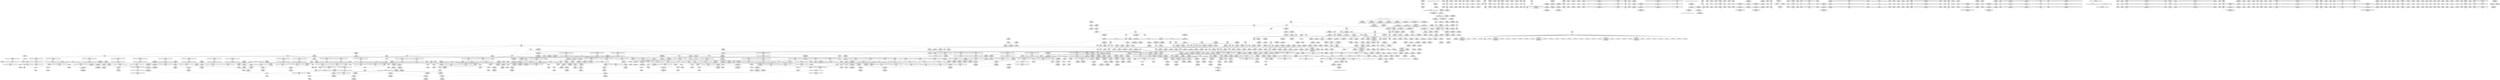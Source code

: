 digraph {
	CE0x4b76a90 [shape=record,shape=Mrecord,label="{CE0x4b76a90|GLOBAL:rcu_read_unlock|*Constant*|*SummSink*}"]
	CE0x4b3caa0 [shape=record,shape=Mrecord,label="{CE0x4b3caa0|i64_6|*Constant*}"]
	CE0x4b397f0 [shape=record,shape=Mrecord,label="{CE0x4b397f0|8:_%struct.sock*,_:_SCME_43,44_}"]
	CE0x4b6b730 [shape=record,shape=Mrecord,label="{CE0x4b6b730|COLLAPSED:_GCMRE___llvm_gcov_ctr129_internal_global_4_x_i64_zeroinitializer:_elem_0:default:}"]
	CE0x4b63240 [shape=record,shape=Mrecord,label="{CE0x4b63240|i64*_getelementptr_inbounds_(_4_x_i64_,_4_x_i64_*___llvm_gcov_ctr133,_i64_0,_i64_1)|*Constant*|*SummSink*}"]
	CE0x4b53cd0 [shape=record,shape=Mrecord,label="{CE0x4b53cd0|rcu_read_lock:if.end|*SummSource*}"]
	CE0x4aff320 [shape=record,shape=Mrecord,label="{CE0x4aff320|task_sid:tmp8|security/selinux/hooks.c,208|*SummSink*}"]
	CE0x4b29e50 [shape=record,shape=Mrecord,label="{CE0x4b29e50|i64_1|*Constant*}"]
	CE0x4b6b610 [shape=record,shape=Mrecord,label="{CE0x4b6b610|i64*_getelementptr_inbounds_(_4_x_i64_,_4_x_i64_*___llvm_gcov_ctr129,_i64_0,_i64_2)|*Constant*|*SummSink*}"]
	CE0x4b3aee0 [shape=record,shape=Mrecord,label="{CE0x4b3aee0|i64_56|*Constant*|*SummSource*}"]
	CE0x4b89aa0 [shape=record,shape=Mrecord,label="{CE0x4b89aa0|rcu_read_lock:tmp21|include/linux/rcupdate.h,884}"]
	CE0x4b79f00 [shape=record,shape=Mrecord,label="{CE0x4b79f00|rcu_read_lock:tobool|include/linux/rcupdate.h,882|*SummSink*}"]
	CE0x4b850f0 [shape=record,shape=Mrecord,label="{CE0x4b850f0|rcu_read_lock:tmp16|include/linux/rcupdate.h,882|*SummSink*}"]
	CE0x4b95180 [shape=record,shape=Mrecord,label="{CE0x4b95180|__preempt_count_add:entry|*SummSink*}"]
	CE0x4b4cb90 [shape=record,shape=Mrecord,label="{CE0x4b4cb90|task_sid:tobool|security/selinux/hooks.c,208|*SummSink*}"]
	CE0x4b5bb20 [shape=record,shape=Mrecord,label="{CE0x4b5bb20|task_sid:tmp23|security/selinux/hooks.c,208|*SummSink*}"]
	CE0x4b797a0 [shape=record,shape=Mrecord,label="{CE0x4b797a0|rcu_read_lock:do.body}"]
	CE0x4bda150 [shape=record,shape=Mrecord,label="{CE0x4bda150|__rcu_read_unlock:tmp|*SummSink*}"]
	CE0x4b3d590 [shape=record,shape=Mrecord,label="{CE0x4b3d590|task_sid:tmp14|security/selinux/hooks.c,208|*SummSource*}"]
	CE0x4b5b7d0 [shape=record,shape=Mrecord,label="{CE0x4b5b7d0|task_sid:tmp23|security/selinux/hooks.c,208|*SummSource*}"]
	CE0x4b010f0 [shape=record,shape=Mrecord,label="{CE0x4b010f0|rcu_read_unlock:bb}"]
	CE0x4b41770 [shape=record,shape=Mrecord,label="{CE0x4b41770|sock_has_perm:tmp5|security/selinux/hooks.c,3966}"]
	CE0x4b54510 [shape=record,shape=Mrecord,label="{CE0x4b54510|GLOBAL:__llvm_gcov_ctr126|Global_var:__llvm_gcov_ctr126}"]
	CE0x4b8af70 [shape=record,shape=Mrecord,label="{CE0x4b8af70|cred_sid:bb}"]
	CE0x4b6e510 [shape=record,shape=Mrecord,label="{CE0x4b6e510|__rcu_read_lock:do.end|*SummSink*}"]
	CE0x4b6a670 [shape=record,shape=Mrecord,label="{CE0x4b6a670|rcu_lock_acquire:tmp4|include/linux/rcupdate.h,418|*SummSink*}"]
	CE0x4b390d0 [shape=record,shape=Mrecord,label="{CE0x4b390d0|8:_%struct.sock*,_:_SCME_37,38_}"]
	CE0x4acba60 [shape=record,shape=Mrecord,label="{CE0x4acba60|i64*_getelementptr_inbounds_(_6_x_i64_,_6_x_i64_*___llvm_gcov_ctr327,_i64_0,_i64_3)|*Constant*|*SummSource*}"]
	CE0x4aada90 [shape=record,shape=Mrecord,label="{CE0x4aada90|selinux_socket_setsockopt:entry|*SummSource*}"]
	CE0x4b95e10 [shape=record,shape=Mrecord,label="{CE0x4b95e10|rcu_read_unlock:land.lhs.true2|*SummSink*}"]
	CE0x4bdc5a0 [shape=record,shape=Mrecord,label="{CE0x4bdc5a0|i8*_undef|*Constant*|*SummSource*}"]
	CE0x4b9da70 [shape=record,shape=Mrecord,label="{CE0x4b9da70|i64*_getelementptr_inbounds_(_11_x_i64_,_11_x_i64_*___llvm_gcov_ctr132,_i64_0,_i64_9)|*Constant*}"]
	CE0x4b2de00 [shape=record,shape=Mrecord,label="{CE0x4b2de00|task_sid:tmp25|security/selinux/hooks.c,208|*SummSource*}"]
	CE0x4b62960 [shape=record,shape=Mrecord,label="{CE0x4b62960|__rcu_read_unlock:tmp3|*SummSink*}"]
	CE0x4b6a390 [shape=record,shape=Mrecord,label="{CE0x4b6a390|i64*_getelementptr_inbounds_(_4_x_i64_,_4_x_i64_*___llvm_gcov_ctr130,_i64_0,_i64_2)|*Constant*|*SummSink*}"]
	CE0x4b5f780 [shape=record,shape=Mrecord,label="{CE0x4b5f780|GLOBAL:rcu_lock_release|*Constant*|*SummSink*}"]
	CE0x4b8c370 [shape=record,shape=Mrecord,label="{CE0x4b8c370|rcu_lock_release:tmp2}"]
	CE0x4b91610 [shape=record,shape=Mrecord,label="{CE0x4b91610|rcu_read_unlock:tmp6|include/linux/rcupdate.h,933}"]
	CE0x4b95390 [shape=record,shape=Mrecord,label="{CE0x4b95390|rcu_read_unlock:tmp7|include/linux/rcupdate.h,933|*SummSink*}"]
	CE0x4b91490 [shape=record,shape=Mrecord,label="{CE0x4b91490|rcu_read_unlock:tmp5|include/linux/rcupdate.h,933|*SummSource*}"]
	CE0x4bc9b90 [shape=record,shape=Mrecord,label="{CE0x4bc9b90|i64*_getelementptr_inbounds_(_4_x_i64_,_4_x_i64_*___llvm_gcov_ctr134,_i64_0,_i64_3)|*Constant*|*SummSource*}"]
	CE0x4b9d300 [shape=record,shape=Mrecord,label="{CE0x4b9d300|i64*_getelementptr_inbounds_(_11_x_i64_,_11_x_i64_*___llvm_gcov_ctr132,_i64_0,_i64_8)|*Constant*|*SummSource*}"]
	CE0x4ab0690 [shape=record,shape=Mrecord,label="{CE0x4ab0690|get_current:tmp1|*SummSink*}"]
	CE0x4b8f310 [shape=record,shape=Mrecord,label="{CE0x4b8f310|rcu_read_unlock:tmp7|include/linux/rcupdate.h,933}"]
	CE0x4bd7050 [shape=record,shape=Mrecord,label="{CE0x4bd7050|rcu_lock_release:__here|*SummSink*}"]
	CE0x4ba12c0 [shape=record,shape=Mrecord,label="{CE0x4ba12c0|i32_934|*Constant*|*SummSink*}"]
	CE0x4b05780 [shape=record,shape=Mrecord,label="{CE0x4b05780|rcu_read_lock:tmp8|include/linux/rcupdate.h,882|*SummSource*}"]
	CE0x4b95a00 [shape=record,shape=Mrecord,label="{CE0x4b95a00|__rcu_read_lock:tmp6|include/linux/rcupdate.h,240}"]
	CE0x4bc9a10 [shape=record,shape=Mrecord,label="{CE0x4bc9a10|i64*_getelementptr_inbounds_(_4_x_i64_,_4_x_i64_*___llvm_gcov_ctr134,_i64_0,_i64_3)|*Constant*}"]
	CE0x4b420c0 [shape=record,shape=Mrecord,label="{CE0x4b420c0|i32_4|*Constant*}"]
	CE0x4acd320 [shape=record,shape=Mrecord,label="{CE0x4acd320|GLOBAL:rcu_read_lock|*Constant*|*SummSource*}"]
	CE0x4b430f0 [shape=record,shape=Mrecord,label="{CE0x4b430f0|sock_has_perm:call6|security/selinux/hooks.c,3976|*SummSink*}"]
	CE0x4b38450 [shape=record,shape=Mrecord,label="{CE0x4b38450|8:_%struct.sock*,_:_SCME_26,27_}"]
	CE0x4b82bf0 [shape=record,shape=Mrecord,label="{CE0x4b82bf0|rcu_read_lock:call3|include/linux/rcupdate.h,882|*SummSink*}"]
	CE0x4b777c0 [shape=record,shape=Mrecord,label="{CE0x4b777c0|rcu_read_lock:land.lhs.true2|*SummSink*}"]
	CE0x4b385d0 [shape=record,shape=Mrecord,label="{CE0x4b385d0|8:_%struct.sock*,_:_SCME_27,28_}"]
	CE0x4ac53c0 [shape=record,shape=Mrecord,label="{CE0x4ac53c0|GLOBAL:__llvm_gcov_ctr366|Global_var:__llvm_gcov_ctr366|*SummSource*}"]
	CE0x4aafa90 [shape=record,shape=Mrecord,label="{CE0x4aafa90|i32_0|*Constant*|*SummSource*}"]
	CE0x4b78970 [shape=record,shape=Mrecord,label="{CE0x4b78970|i32_1|*Constant*}"]
	CE0x4be2660 [shape=record,shape=Mrecord,label="{CE0x4be2660|__preempt_count_add:tmp4|./arch/x86/include/asm/preempt.h,72|*SummSink*}"]
	CE0x4aa47b0 [shape=record,shape=Mrecord,label="{CE0x4aa47b0|selinux_socket_setsockopt:call|security/selinux/hooks.c,4238|*SummSource*}"]
	CE0x4b58380 [shape=record,shape=Mrecord,label="{CE0x4b58380|task_sid:land.lhs.true}"]
	CE0x4b8ca90 [shape=record,shape=Mrecord,label="{CE0x4b8ca90|rcu_read_unlock:tmp15|include/linux/rcupdate.h,933}"]
	CE0x4b23de0 [shape=record,shape=Mrecord,label="{CE0x4b23de0|__preempt_count_sub:do.end|*SummSource*}"]
	CE0x4b05960 [shape=record,shape=Mrecord,label="{CE0x4b05960|rcu_read_lock:tobool1|include/linux/rcupdate.h,882}"]
	CE0x4bc6900 [shape=record,shape=Mrecord,label="{CE0x4bc6900|i64*_getelementptr_inbounds_(_4_x_i64_,_4_x_i64_*___llvm_gcov_ctr134,_i64_0,_i64_1)|*Constant*}"]
	CE0x4b8f960 [shape=record,shape=Mrecord,label="{CE0x4b8f960|__preempt_count_add:val|Function::__preempt_count_add&Arg::val::|*SummSink*}"]
	CE0x4b9e530 [shape=record,shape=Mrecord,label="{CE0x4b9e530|rcu_read_unlock:tmp20|include/linux/rcupdate.h,933}"]
	CE0x4aa5a40 [shape=record,shape=Mrecord,label="{CE0x4aa5a40|i32_0|*Constant*|*SummSink*}"]
	CE0x4b76020 [shape=record,shape=Mrecord,label="{CE0x4b76020|_ret_i32_%tmp6,_!dbg_!27716|security/selinux/hooks.c,197|*SummSink*}"]
	CE0x4b4b1b0 [shape=record,shape=Mrecord,label="{CE0x4b4b1b0|task_sid:if.then|*SummSink*}"]
	CE0x4b3e3d0 [shape=record,shape=Mrecord,label="{CE0x4b3e3d0|task_sid:tmp17|security/selinux/hooks.c,208|*SummSink*}"]
	CE0x4bd89f0 [shape=record,shape=Mrecord,label="{CE0x4bd89f0|rcu_lock_release:tmp7|*SummSink*}"]
	CE0x4b4fd20 [shape=record,shape=Mrecord,label="{CE0x4b4fd20|task_sid:bb|*SummSink*}"]
	CE0x4b04be0 [shape=record,shape=Mrecord,label="{CE0x4b04be0|sock_has_perm:sk4|security/selinux/hooks.c,3974|*SummSource*}"]
	CE0x4ae9ba0 [shape=record,shape=Mrecord,label="{CE0x4ae9ba0|i64*_getelementptr_inbounds_(_2_x_i64_,_2_x_i64_*___llvm_gcov_ctr98,_i64_0,_i64_0)|*Constant*|*SummSource*}"]
	CE0x4b31b00 [shape=record,shape=Mrecord,label="{CE0x4b31b00|i8_2|*Constant*|*SummSink*}"]
	CE0x4b05350 [shape=record,shape=Mrecord,label="{CE0x4b05350|sock_has_perm:sid5|security/selinux/hooks.c,3976|*SummSource*}"]
	CE0x4b389b0 [shape=record,shape=Mrecord,label="{CE0x4b389b0|8:_%struct.sock*,_:_SCME_31,32_}"]
	CE0x4b32c70 [shape=record,shape=Mrecord,label="{CE0x4b32c70|sock_has_perm:net1|security/selinux/hooks.c,3973}"]
	CE0x4b50800 [shape=record,shape=Mrecord,label="{CE0x4b50800|rcu_read_lock:tmp3}"]
	CE0x4ada130 [shape=record,shape=Mrecord,label="{CE0x4ada130|rcu_lock_acquire:map|Function::rcu_lock_acquire&Arg::map::|*SummSink*}"]
	CE0x4aab6d0 [shape=record,shape=Mrecord,label="{CE0x4aab6d0|GLOBAL:get_current|*Constant*|*SummSource*}"]
	CE0x4b94df0 [shape=record,shape=Mrecord,label="{CE0x4b94df0|rcu_read_unlock:if.then}"]
	CE0x4aa5620 [shape=record,shape=Mrecord,label="{CE0x4aa5620|selinux_socket_setsockopt:if.end|*SummSource*}"]
	CE0x4b3a3d0 [shape=record,shape=Mrecord,label="{CE0x4b3a3d0|8:_%struct.sock*,_:_SCME_53,54_}"]
	CE0x4b922a0 [shape=record,shape=Mrecord,label="{CE0x4b922a0|_call_void_mcount()_#3}"]
	CE0x4a9d620 [shape=record,shape=Mrecord,label="{CE0x4a9d620|selinux_socket_setsockopt:tmp11|security/selinux/hooks.c,4243|*SummSource*}"]
	CE0x4b5ff20 [shape=record,shape=Mrecord,label="{CE0x4b5ff20|rcu_lock_release:map|Function::rcu_lock_release&Arg::map::|*SummSource*}"]
	CE0x4b8ec50 [shape=record,shape=Mrecord,label="{CE0x4b8ec50|rcu_read_unlock:tmp13|include/linux/rcupdate.h,933|*SummSink*}"]
	CE0x4b9e6d0 [shape=record,shape=Mrecord,label="{CE0x4b9e6d0|rcu_read_unlock:tmp20|include/linux/rcupdate.h,933|*SummSource*}"]
	CE0x4b04ab0 [shape=record,shape=Mrecord,label="{CE0x4b04ab0|sock_has_perm:sk4|security/selinux/hooks.c,3974}"]
	CE0x4b55600 [shape=record,shape=Mrecord,label="{CE0x4b55600|rcu_lock_release:indirectgoto|*SummSink*}"]
	CE0x4b3d920 [shape=record,shape=Mrecord,label="{CE0x4b3d920|task_sid:tmp16|security/selinux/hooks.c,208}"]
	CE0x4b67150 [shape=record,shape=Mrecord,label="{CE0x4b67150|_call_void_asm_addl_$1,_%gs:$0_,_*m,ri,*m,_dirflag_,_fpsr_,_flags_(i32*___preempt_count,_i32_%sub,_i32*___preempt_count)_#3,_!dbg_!27717,_!srcloc_!27718|./arch/x86/include/asm/preempt.h,77|*SummSource*}"]
	CE0x4b522a0 [shape=record,shape=Mrecord,label="{CE0x4b522a0|rcu_read_lock:tmp|*SummSource*}"]
	CE0x4b69140 [shape=record,shape=Mrecord,label="{CE0x4b69140|i64_ptrtoint_(i8*_blockaddress(_rcu_lock_acquire,_%__here)_to_i64)|*Constant*}"]
	CE0x4b866a0 [shape=record,shape=Mrecord,label="{CE0x4b866a0|i32_883|*Constant*|*SummSource*}"]
	CE0x4aeecc0 [shape=record,shape=Mrecord,label="{CE0x4aeecc0|rcu_read_unlock:do.end|*SummSource*}"]
	CE0x4b4a920 [shape=record,shape=Mrecord,label="{CE0x4b4a920|_ret_void,_!dbg_!27717|include/linux/rcupdate.h,240|*SummSource*}"]
	CE0x4b04420 [shape=record,shape=Mrecord,label="{CE0x4b04420|i32_59|*Constant*}"]
	CE0x4b57cd0 [shape=record,shape=Mrecord,label="{CE0x4b57cd0|cred_sid:tmp|*SummSource*}"]
	CE0x4b7ef60 [shape=record,shape=Mrecord,label="{CE0x4b7ef60|i64*_getelementptr_inbounds_(_4_x_i64_,_4_x_i64_*___llvm_gcov_ctr128,_i64_0,_i64_2)|*Constant*|*SummSource*}"]
	CE0x4b75980 [shape=record,shape=Mrecord,label="{CE0x4b75980|cred_sid:cred|Function::cred_sid&Arg::cred::}"]
	CE0x4ab6f90 [shape=record,shape=Mrecord,label="{CE0x4ab6f90|selinux_socket_setsockopt:tmp10|security/selinux/hooks.c,4242|*SummSink*}"]
	CE0x4b7f0e0 [shape=record,shape=Mrecord,label="{CE0x4b7f0e0|i64*_getelementptr_inbounds_(_4_x_i64_,_4_x_i64_*___llvm_gcov_ctr128,_i64_0,_i64_2)|*Constant*|*SummSink*}"]
	CE0x4b04540 [shape=record,shape=Mrecord,label="{CE0x4b04540|i64*_getelementptr_inbounds_(_2_x_i64_,_2_x_i64_*___llvm_gcov_ctr98,_i64_0,_i64_0)|*Constant*|*SummSink*}"]
	CE0x4b3dfa0 [shape=record,shape=Mrecord,label="{CE0x4b3dfa0|task_sid:tmp16|security/selinux/hooks.c,208|*SummSink*}"]
	CE0x4aad8a0 [shape=record,shape=Mrecord,label="{CE0x4aad8a0|32:_%struct.sock*,_:_CRE_32,40_|*MultipleSource*|security/selinux/hooks.c,4238|Function::selinux_socket_setsockopt&Arg::sock::}"]
	CE0x4bd8230 [shape=record,shape=Mrecord,label="{CE0x4bd8230|i64*_getelementptr_inbounds_(_4_x_i64_,_4_x_i64_*___llvm_gcov_ctr133,_i64_0,_i64_3)|*Constant*|*SummSink*}"]
	CE0x4b4a460 [shape=record,shape=Mrecord,label="{CE0x4b4a460|task_sid:tobool4|security/selinux/hooks.c,208}"]
	CE0x4b6bb20 [shape=record,shape=Mrecord,label="{CE0x4b6bb20|_call_void_asm_addl_$1,_%gs:$0_,_*m,ri,*m,_dirflag_,_fpsr_,_flags_(i32*___preempt_count,_i32_%val,_i32*___preempt_count)_#3,_!dbg_!27714,_!srcloc_!27717|./arch/x86/include/asm/preempt.h,72|*SummSink*}"]
	CE0x4b3af50 [shape=record,shape=Mrecord,label="{CE0x4b3af50|i64_56|*Constant*|*SummSink*}"]
	CE0x4b38680 [shape=record,shape=Mrecord,label="{CE0x4b38680|8:_%struct.sock*,_:_SCME_28,29_}"]
	CE0x4ba1780 [shape=record,shape=Mrecord,label="{CE0x4ba1780|i8*_getelementptr_inbounds_(_44_x_i8_,_44_x_i8_*_.str47,_i32_0,_i32_0)|*Constant*}"]
	CE0x4b842c0 [shape=record,shape=Mrecord,label="{CE0x4b842c0|rcu_read_lock:tmp14|include/linux/rcupdate.h,882|*SummSink*}"]
	CE0x4b56130 [shape=record,shape=Mrecord,label="{CE0x4b56130|task_sid:tmp9|security/selinux/hooks.c,208|*SummSink*}"]
	CE0x4ab3f80 [shape=record,shape=Mrecord,label="{CE0x4ab3f80|i64_4|*Constant*|*SummSource*}"]
	CE0x4b87bf0 [shape=record,shape=Mrecord,label="{CE0x4b87bf0|rcu_read_lock:tmp17|include/linux/rcupdate.h,882}"]
	"CONST[source:0(mediator),value:0(static)][purpose:{operation}][SrcIdx:2]"
	CE0x4b5fcc0 [shape=record,shape=Mrecord,label="{CE0x4b5fcc0|rcu_lock_release:map|Function::rcu_lock_release&Arg::map::}"]
	CE0x4b538e0 [shape=record,shape=Mrecord,label="{CE0x4b538e0|cred_sid:tmp|*SummSink*}"]
	CE0x4bc2b20 [shape=record,shape=Mrecord,label="{CE0x4bc2b20|__rcu_read_lock:do.end}"]
	CE0x4b31a90 [shape=record,shape=Mrecord,label="{CE0x4b31a90|sock_has_perm:u|security/selinux/hooks.c,3973|*SummSink*}"]
	CE0x4abc0f0 [shape=record,shape=Mrecord,label="{CE0x4abc0f0|i64_3|*Constant*}"]
	CE0x4b83d30 [shape=record,shape=Mrecord,label="{CE0x4b83d30|rcu_read_lock:tmp13|include/linux/rcupdate.h,882|*SummSource*}"]
	CE0x4ac1e20 [shape=record,shape=Mrecord,label="{CE0x4ac1e20|selinux_socket_setsockopt:level|Function::selinux_socket_setsockopt&Arg::level::|*SummSource*}"]
	CE0x4b3c420 [shape=record,shape=Mrecord,label="{CE0x4b3c420|task_sid:call3|security/selinux/hooks.c,208|*SummSink*}"]
	CE0x4bdaf20 [shape=record,shape=Mrecord,label="{CE0x4bdaf20|i8*_undef|*Constant*}"]
	CE0x4b5dd80 [shape=record,shape=Mrecord,label="{CE0x4b5dd80|i64*_getelementptr_inbounds_(_13_x_i64_,_13_x_i64_*___llvm_gcov_ctr126,_i64_0,_i64_9)|*Constant*|*SummSource*}"]
	CE0x4aa8900 [shape=record,shape=Mrecord,label="{CE0x4aa8900|i32_5|*Constant*|*SummSource*}"]
	CE0x4acc1a0 [shape=record,shape=Mrecord,label="{CE0x4acc1a0|sock_has_perm:tmp11|security/selinux/hooks.c,3970}"]
	CE0x4bdd060 [shape=record,shape=Mrecord,label="{CE0x4bdd060|rcu_lock_acquire:bb}"]
	CE0x4c040a0 [shape=record,shape=Mrecord,label="{CE0x4c040a0|_call_void_mcount()_#3|*SummSource*}"]
	CE0x4b41a50 [shape=record,shape=Mrecord,label="{CE0x4b41a50|sock_has_perm:tmp5|security/selinux/hooks.c,3966|*SummSink*}"]
	CE0x4b84f70 [shape=record,shape=Mrecord,label="{CE0x4b84f70|rcu_read_lock:tmp16|include/linux/rcupdate.h,882|*SummSource*}"]
	CE0x4b4c970 [shape=record,shape=Mrecord,label="{CE0x4b4c970|_call_void_mcount()_#3|*SummSource*}"]
	CE0x4ace3d0 [shape=record,shape=Mrecord,label="{CE0x4ace3d0|task_sid:tmp1}"]
	CE0x4b920e0 [shape=record,shape=Mrecord,label="{CE0x4b920e0|rcu_lock_acquire:tmp3|*SummSource*}"]
	CE0x6871ac0 [shape=record,shape=Mrecord,label="{CE0x6871ac0|selinux_socket_setsockopt:call1|security/selinux/hooks.c,4238|*SummSource*}"]
	CE0x4b635c0 [shape=record,shape=Mrecord,label="{CE0x4b635c0|rcu_lock_release:indirectgoto}"]
	CE0x4b95290 [shape=record,shape=Mrecord,label="{CE0x4b95290|i32_1|*Constant*}"]
	CE0x4b7ee60 [shape=record,shape=Mrecord,label="{CE0x4b7ee60|i64*_getelementptr_inbounds_(_4_x_i64_,_4_x_i64_*___llvm_gcov_ctr135,_i64_0,_i64_3)|*Constant*}"]
	CE0x4c04e70 [shape=record,shape=Mrecord,label="{CE0x4c04e70|__preempt_count_sub:tmp3|*SummSink*}"]
	CE0x4b5b630 [shape=record,shape=Mrecord,label="{CE0x4b5b630|task_sid:tmp24|security/selinux/hooks.c,208}"]
	CE0x4ae77a0 [shape=record,shape=Mrecord,label="{CE0x4ae77a0|task_sid:real_cred|security/selinux/hooks.c,208}"]
	CE0x4bd7380 [shape=record,shape=Mrecord,label="{CE0x4bd7380|GLOBAL:lock_release|*Constant*|*SummSink*}"]
	CE0x4af0160 [shape=record,shape=Mrecord,label="{CE0x4af0160|sock_has_perm:ad|security/selinux/hooks.c, 3965}"]
	CE0x4bc9250 [shape=record,shape=Mrecord,label="{CE0x4bc9250|rcu_lock_acquire:tmp|*SummSource*}"]
	CE0x4b4aa30 [shape=record,shape=Mrecord,label="{CE0x4b4aa30|_ret_void,_!dbg_!27717|include/linux/rcupdate.h,240|*SummSink*}"]
	CE0x4b499a0 [shape=record,shape=Mrecord,label="{CE0x4b499a0|task_sid:call|security/selinux/hooks.c,208}"]
	CE0x4b8f250 [shape=record,shape=Mrecord,label="{CE0x4b8f250|__rcu_read_lock:do.body|*SummSource*}"]
	CE0x4b96a30 [shape=record,shape=Mrecord,label="{CE0x4b96a30|i64*_getelementptr_inbounds_(_4_x_i64_,_4_x_i64_*___llvm_gcov_ctr130,_i64_0,_i64_0)|*Constant*|*SummSink*}"]
	CE0x4aecf20 [shape=record,shape=Mrecord,label="{CE0x4aecf20|_call_void_mcount()_#3|*SummSink*}"]
	CE0x4b581e0 [shape=record,shape=Mrecord,label="{CE0x4b581e0|task_sid:do.body5|*SummSource*}"]
	CE0x4bc97c0 [shape=record,shape=Mrecord,label="{CE0x4bc97c0|_ret_void,_!dbg_!27720|./arch/x86/include/asm/preempt.h,78|*SummSource*}"]
	CE0x4b39920 [shape=record,shape=Mrecord,label="{CE0x4b39920|8:_%struct.sock*,_:_SCME_44,45_}"]
	CE0x4b99aa0 [shape=record,shape=Mrecord,label="{CE0x4b99aa0|rcu_lock_release:tmp1|*SummSource*}"]
	CE0x4b37290 [shape=record,shape=Mrecord,label="{CE0x4b37290|sock_has_perm:net3|security/selinux/hooks.c,3974|*SummSource*}"]
	CE0x4b9b320 [shape=record,shape=Mrecord,label="{CE0x4b9b320|rcu_read_unlock:tobool1|include/linux/rcupdate.h,933|*SummSink*}"]
	CE0x4b76150 [shape=record,shape=Mrecord,label="{CE0x4b76150|_call_void_rcu_read_unlock()_#10,_!dbg_!27748|security/selinux/hooks.c,209|*SummSink*}"]
	CE0x4b324d0 [shape=record,shape=Mrecord,label="{CE0x4b324d0|sock_has_perm:u|security/selinux/hooks.c,3973|*SummSource*}"]
	CE0x4b96620 [shape=record,shape=Mrecord,label="{CE0x4b96620|__preempt_count_add:tmp6|./arch/x86/include/asm/preempt.h,73|*SummSink*}"]
	CE0x4b531e0 [shape=record,shape=Mrecord,label="{CE0x4b531e0|__rcu_read_lock:entry}"]
	CE0x4aee280 [shape=record,shape=Mrecord,label="{CE0x4aee280|i64*_getelementptr_inbounds_(_2_x_i64_,_2_x_i64_*___llvm_gcov_ctr98,_i64_0,_i64_1)|*Constant*|*SummSink*}"]
	CE0x4b3a890 [shape=record,shape=Mrecord,label="{CE0x4b3a890|i32_8|*Constant*|*SummSource*}"]
	CE0x4b01220 [shape=record,shape=Mrecord,label="{CE0x4b01220|rcu_read_unlock:bb|*SummSource*}"]
	CE0x4aeceb0 [shape=record,shape=Mrecord,label="{CE0x4aeceb0|_call_void_mcount()_#3|*SummSource*}"]
	CE0x4aef2b0 [shape=record,shape=Mrecord,label="{CE0x4aef2b0|GLOBAL:__llvm_gcov_ctr127|Global_var:__llvm_gcov_ctr127|*SummSink*}"]
	CE0x4b6a600 [shape=record,shape=Mrecord,label="{CE0x4b6a600|rcu_lock_acquire:tmp4|include/linux/rcupdate.h,418|*SummSource*}"]
	CE0x4aa6a00 [shape=record,shape=Mrecord,label="{CE0x4aa6a00|selinux_socket_setsockopt:tmp9|security/selinux/hooks.c,4242}"]
	CE0x4b75320 [shape=record,shape=Mrecord,label="{CE0x4b75320|__preempt_count_add:tmp2|*SummSink*}"]
	CE0x4aff6c0 [shape=record,shape=Mrecord,label="{CE0x4aff6c0|GLOBAL:task_sid.__warned|Global_var:task_sid.__warned}"]
	CE0x4aa6330 [shape=record,shape=Mrecord,label="{CE0x4aa6330|selinux_socket_setsockopt:sk|security/selinux/hooks.c,4238|*SummSource*}"]
	CE0x4b50c10 [shape=record,shape=Mrecord,label="{CE0x4b50c10|task_sid:tmp5|security/selinux/hooks.c,208|*SummSource*}"]
	CE0x4b8a040 [shape=record,shape=Mrecord,label="{CE0x4b8a040|rcu_read_lock:tmp21|include/linux/rcupdate.h,884|*SummSource*}"]
	CE0x4ab3dc0 [shape=record,shape=Mrecord,label="{CE0x4ab3dc0|task_sid:tmp10|security/selinux/hooks.c,208|*SummSink*}"]
	CE0x4b5ccb0 [shape=record,shape=Mrecord,label="{CE0x4b5ccb0|GLOBAL:lockdep_rcu_suspicious|*Constant*}"]
	CE0x4bc3100 [shape=record,shape=Mrecord,label="{CE0x4bc3100|_call_void_mcount()_#3|*SummSource*}"]
	CE0x4b92650 [shape=record,shape=Mrecord,label="{CE0x4b92650|rcu_read_unlock:tobool|include/linux/rcupdate.h,933}"]
	CE0x4b60d90 [shape=record,shape=Mrecord,label="{CE0x4b60d90|GLOBAL:__rcu_read_unlock|*Constant*|*SummSource*}"]
	CE0x4b8b9b0 [shape=record,shape=Mrecord,label="{CE0x4b8b9b0|rcu_read_unlock:tmp16|include/linux/rcupdate.h,933|*SummSource*}"]
	CE0x4ab87f0 [shape=record,shape=Mrecord,label="{CE0x4ab87f0|rcu_lock_release:bb}"]
	CE0x4abbf00 [shape=record,shape=Mrecord,label="{CE0x4abbf00|i64*_getelementptr_inbounds_(_13_x_i64_,_13_x_i64_*___llvm_gcov_ctr126,_i64_0,_i64_0)|*Constant*|*SummSource*}"]
	CE0x4ad0cb0 [shape=record,shape=Mrecord,label="{CE0x4ad0cb0|i64*_getelementptr_inbounds_(_6_x_i64_,_6_x_i64_*___llvm_gcov_ctr327,_i64_0,_i64_3)|*Constant*}"]
	CE0x4b23390 [shape=record,shape=Mrecord,label="{CE0x4b23390|sock_has_perm:tmp2|*LoadInst*|security/selinux/hooks.c,3964}"]
	CE0x4ac6af0 [shape=record,shape=Mrecord,label="{CE0x4ac6af0|sock_has_perm:tmp12|security/selinux/hooks.c,3970|*SummSource*}"]
	CE0x4b84dc0 [shape=record,shape=Mrecord,label="{CE0x4b84dc0|rcu_read_lock:tmp16|include/linux/rcupdate.h,882}"]
	CE0x4b491f0 [shape=record,shape=Mrecord,label="{CE0x4b491f0|task_sid:tmp3|*SummSource*}"]
	CE0x4b60be0 [shape=record,shape=Mrecord,label="{CE0x4b60be0|GLOBAL:__rcu_read_unlock|*Constant*|*SummSink*}"]
	CE0x4b87440 [shape=record,shape=Mrecord,label="{CE0x4b87440|i64*_getelementptr_inbounds_(_11_x_i64_,_11_x_i64_*___llvm_gcov_ctr127,_i64_0,_i64_9)|*Constant*}"]
	CE0x4b2a980 [shape=record,shape=Mrecord,label="{CE0x4b2a980|__rcu_read_unlock:tmp6|include/linux/rcupdate.h,245|*SummSource*}"]
	CE0x4ab4c90 [shape=record,shape=Mrecord,label="{CE0x4ab4c90|_ret_i32_%retval.0,_!dbg_!27740|security/selinux/hooks.c,3977}"]
	CE0x4b83740 [shape=record,shape=Mrecord,label="{CE0x4b83740|rcu_read_unlock:call3|include/linux/rcupdate.h,933|*SummSource*}"]
	CE0x4abe7b0 [shape=record,shape=Mrecord,label="{CE0x4abe7b0|get_current:entry|*SummSource*}"]
	CE0x4b2bd70 [shape=record,shape=Mrecord,label="{CE0x4b2bd70|i64*_getelementptr_inbounds_(_4_x_i64_,_4_x_i64_*___llvm_gcov_ctr135,_i64_0,_i64_1)|*Constant*|*SummSink*}"]
	CE0x4b85cd0 [shape=record,shape=Mrecord,label="{CE0x4b85cd0|i8*_getelementptr_inbounds_(_25_x_i8_,_25_x_i8_*_.str45,_i32_0,_i32_0)|*Constant*}"]
	CE0x4b57850 [shape=record,shape=Mrecord,label="{CE0x4b57850|task_sid:tmp6|security/selinux/hooks.c,208}"]
	CE0x4b9f280 [shape=record,shape=Mrecord,label="{CE0x4b9f280|i64*_getelementptr_inbounds_(_11_x_i64_,_11_x_i64_*___llvm_gcov_ctr132,_i64_0,_i64_10)|*Constant*|*SummSource*}"]
	CE0x4ad2210 [shape=record,shape=Mrecord,label="{CE0x4ad2210|sock_has_perm:type|security/selinux/hooks.c,3972|*SummSink*}"]
	CE0x4ab17f0 [shape=record,shape=Mrecord,label="{CE0x4ab17f0|get_current:tmp|*SummSink*}"]
	CE0x4b91860 [shape=record,shape=Mrecord,label="{CE0x4b91860|rcu_lock_acquire:__here}"]
	CE0x4aa3880 [shape=record,shape=Mrecord,label="{CE0x4aa3880|_ret_%struct.task_struct*_%tmp4,_!dbg_!27714|./arch/x86/include/asm/current.h,14|*SummSource*}"]
	CE0x4af01d0 [shape=record,shape=Mrecord,label="{CE0x4af01d0|sock_has_perm:ad|security/selinux/hooks.c, 3965|*SummSource*}"]
	CE0x4bfacd0 [shape=record,shape=Mrecord,label="{CE0x4bfacd0|_call_void_asm_addl_$1,_%gs:$0_,_*m,ri,*m,_dirflag_,_fpsr_,_flags_(i32*___preempt_count,_i32_%sub,_i32*___preempt_count)_#3,_!dbg_!27717,_!srcloc_!27718|./arch/x86/include/asm/preempt.h,77|*SummSink*}"]
	CE0x4b9a4d0 [shape=record,shape=Mrecord,label="{CE0x4b9a4d0|rcu_read_unlock:do.end|*SummSink*}"]
	CE0x4b578c0 [shape=record,shape=Mrecord,label="{CE0x4b578c0|task_sid:tmp6|security/selinux/hooks.c,208|*SummSource*}"]
	CE0x4b617f0 [shape=record,shape=Mrecord,label="{CE0x4b617f0|GLOBAL:rcu_lock_release|*Constant*}"]
	"CONST[source:0(mediator),value:2(dynamic)][purpose:{object}][SnkIdx:2]"
	CE0x4b37cf0 [shape=record,shape=Mrecord,label="{CE0x4b37cf0|i64*_getelementptr_inbounds_(_4_x_i64_,_4_x_i64_*___llvm_gcov_ctr128,_i64_0,_i64_1)|*Constant*|*SummSink*}"]
	CE0x4aeefb0 [shape=record,shape=Mrecord,label="{CE0x4aeefb0|i32_0|*Constant*}"]
	CE0x4b84430 [shape=record,shape=Mrecord,label="{CE0x4b84430|rcu_read_lock:tmp15|include/linux/rcupdate.h,882}"]
	CE0x4b00b90 [shape=record,shape=Mrecord,label="{CE0x4b00b90|_call_void_rcu_read_lock()_#10,_!dbg_!27712|security/selinux/hooks.c,207|*SummSource*}"]
	CE0x4b4ce40 [shape=record,shape=Mrecord,label="{CE0x4b4ce40|i64_3|*Constant*|*SummSource*}"]
	CE0x4b8e690 [shape=record,shape=Mrecord,label="{CE0x4b8e690|rcu_read_unlock:tmp13|include/linux/rcupdate.h,933}"]
	CE0x4b884a0 [shape=record,shape=Mrecord,label="{CE0x4b884a0|i8_1|*Constant*}"]
	CE0x4bdd4c0 [shape=record,shape=Mrecord,label="{CE0x4bdd4c0|i64*_getelementptr_inbounds_(_4_x_i64_,_4_x_i64_*___llvm_gcov_ctr128,_i64_0,_i64_0)|*Constant*}"]
	CE0x4b9be80 [shape=record,shape=Mrecord,label="{CE0x4b9be80|__preempt_count_sub:tmp6|./arch/x86/include/asm/preempt.h,78}"]
	CE0x4b435f0 [shape=record,shape=Mrecord,label="{CE0x4b435f0|i32_(i32,_i32,_i16,_i32,_%struct.common_audit_data*)*_bitcast_(i32_(i32,_i32,_i16,_i32,_%struct.common_audit_data.495*)*_avc_has_perm_to_i32_(i32,_i32,_i16,_i32,_%struct.common_audit_data*)*)|*Constant*|*SummSink*}"]
	CE0x4b911b0 [shape=record,shape=Mrecord,label="{CE0x4b911b0|rcu_lock_acquire:indirectgoto}"]
	CE0x4b85f50 [shape=record,shape=Mrecord,label="{CE0x4b85f50|i8*_getelementptr_inbounds_(_25_x_i8_,_25_x_i8_*_.str45,_i32_0,_i32_0)|*Constant*|*SummSource*}"]
	CE0x4abb830 [shape=record,shape=Mrecord,label="{CE0x4abb830|%struct.task_struct*_(%struct.task_struct**)*_asm_movq_%gs:$_1:P_,$0_,_r,im,_dirflag_,_fpsr_,_flags_}"]
	CE0x4b53e30 [shape=record,shape=Mrecord,label="{CE0x4b53e30|rcu_read_lock:do.end}"]
	CE0x4ab59f0 [shape=record,shape=Mrecord,label="{CE0x4ab59f0|sock_has_perm:tmp17|security/selinux/hooks.c,3976}"]
	CE0x4b46bb0 [shape=record,shape=Mrecord,label="{CE0x4b46bb0|sock_has_perm:tmp19|security/selinux/hooks.c,3977|*SummSource*}"]
	CE0x4b49590 [shape=record,shape=Mrecord,label="{CE0x4b49590|_call_void_mcount()_#3|*SummSource*}"]
	CE0x5280270 [shape=record,shape=Mrecord,label="{CE0x5280270|selinux_socket_setsockopt:retval.0}"]
	CE0x4b04810 [shape=record,shape=Mrecord,label="{CE0x4b04810|sock_has_perm:tmp15|security/selinux/hooks.c,3974|*SummSource*}"]
	CE0x4c06dd0 [shape=record,shape=Mrecord,label="{CE0x4c06dd0|_call_void_mcount()_#3|*SummSink*}"]
	CE0x4b565a0 [shape=record,shape=Mrecord,label="{CE0x4b565a0|cred_sid:tmp6|security/selinux/hooks.c,197}"]
	CE0x4b4af80 [shape=record,shape=Mrecord,label="{CE0x4b4af80|task_sid:if.then}"]
	CE0x4b7dbf0 [shape=record,shape=Mrecord,label="{CE0x4b7dbf0|rcu_read_lock:tmp5|include/linux/rcupdate.h,882|*SummSink*}"]
	CE0x4b8eeb0 [shape=record,shape=Mrecord,label="{CE0x4b8eeb0|i64*_getelementptr_inbounds_(_4_x_i64_,_4_x_i64_*___llvm_gcov_ctr128,_i64_0,_i64_1)|*Constant*}"]
	CE0x4b8e2c0 [shape=record,shape=Mrecord,label="{CE0x4b8e2c0|__preempt_count_add:val|Function::__preempt_count_add&Arg::val::|*SummSource*}"]
	CE0x4bc9170 [shape=record,shape=Mrecord,label="{CE0x4bc9170|rcu_lock_acquire:tmp}"]
	CE0x4b4f480 [shape=record,shape=Mrecord,label="{CE0x4b4f480|i64*_getelementptr_inbounds_(_13_x_i64_,_13_x_i64_*___llvm_gcov_ctr126,_i64_0,_i64_1)|*Constant*|*SummSource*}"]
	CE0x4ae31d0 [shape=record,shape=Mrecord,label="{CE0x4ae31d0|_ret_i32_%retval.0,_!dbg_!27740|security/selinux/hooks.c,3977|*SummSink*}"]
	CE0x4b50a60 [shape=record,shape=Mrecord,label="{CE0x4b50a60|rcu_read_lock:tmp3|*SummSink*}"]
	CE0x4be30d0 [shape=record,shape=Mrecord,label="{CE0x4be30d0|__preempt_count_add:tmp1|*SummSource*}"]
	CE0x4c04180 [shape=record,shape=Mrecord,label="{CE0x4c04180|i64*_getelementptr_inbounds_(_4_x_i64_,_4_x_i64_*___llvm_gcov_ctr135,_i64_0,_i64_2)|*Constant*}"]
	CE0x4be1cb0 [shape=record,shape=Mrecord,label="{CE0x4be1cb0|__rcu_read_unlock:do.end|*SummSource*}"]
	CE0x4b57c60 [shape=record,shape=Mrecord,label="{CE0x4b57c60|COLLAPSED:_GCMRE___llvm_gcov_ctr131_internal_global_2_x_i64_zeroinitializer:_elem_0:default:}"]
	CE0x4b85860 [shape=record,shape=Mrecord,label="{CE0x4b85860|i64*_getelementptr_inbounds_(_11_x_i64_,_11_x_i64_*___llvm_gcov_ctr127,_i64_0,_i64_8)|*Constant*|*SummSink*}"]
	CE0x4ab3070 [shape=record,shape=Mrecord,label="{CE0x4ab3070|8:_%struct.sock*,_:_SCME_16,18_|*MultipleSource*|security/selinux/hooks.c, 3966|security/selinux/hooks.c,3966|security/selinux/hooks.c,3966}"]
	CE0x4ae8960 [shape=record,shape=Mrecord,label="{CE0x4ae8960|rcu_read_lock:entry}"]
	CE0x4b3a170 [shape=record,shape=Mrecord,label="{CE0x4b3a170|8:_%struct.sock*,_:_SCME_51,52_}"]
	CE0x4bd81c0 [shape=record,shape=Mrecord,label="{CE0x4bd81c0|rcu_lock_release:tmp6}"]
	CE0x4bc24b0 [shape=record,shape=Mrecord,label="{CE0x4bc24b0|i64*_getelementptr_inbounds_(_4_x_i64_,_4_x_i64_*___llvm_gcov_ctr133,_i64_0,_i64_1)|*Constant*}"]
	CE0x4b68410 [shape=record,shape=Mrecord,label="{CE0x4b68410|GLOBAL:lock_acquire|*Constant*|*SummSink*}"]
	CE0x4bd8af0 [shape=record,shape=Mrecord,label="{CE0x4bd8af0|i8*_undef|*Constant*}"]
	CE0x4ba17f0 [shape=record,shape=Mrecord,label="{CE0x4ba17f0|i8*_getelementptr_inbounds_(_44_x_i8_,_44_x_i8_*_.str47,_i32_0,_i32_0)|*Constant*|*SummSource*}"]
	CE0x4b415b0 [shape=record,shape=Mrecord,label="{CE0x4b415b0|sock_has_perm:tmp4|security/selinux/hooks.c,3966|*SummSource*}"]
	CE0x4b6e230 [shape=record,shape=Mrecord,label="{CE0x4b6e230|i64*_getelementptr_inbounds_(_4_x_i64_,_4_x_i64_*___llvm_gcov_ctr128,_i64_0,_i64_0)|*Constant*|*SummSource*}"]
	CE0x4b758d0 [shape=record,shape=Mrecord,label="{CE0x4b758d0|__preempt_count_sub:val|Function::__preempt_count_sub&Arg::val::|*SummSource*}"]
	CE0x4b4bd30 [shape=record,shape=Mrecord,label="{CE0x4b4bd30|cred_sid:tmp2}"]
	CE0x4bc4dd0 [shape=record,shape=Mrecord,label="{CE0x4bc4dd0|_call_void_lock_release(%struct.lockdep_map*_%map,_i32_1,_i64_ptrtoint_(i8*_blockaddress(_rcu_lock_release,_%__here)_to_i64))_#10,_!dbg_!27716|include/linux/rcupdate.h,423|*SummSource*}"]
	CE0x4c04a50 [shape=record,shape=Mrecord,label="{CE0x4c04a50|__preempt_count_sub:tmp|*SummSink*}"]
	CE0x4b8edc0 [shape=record,shape=Mrecord,label="{CE0x4b8edc0|rcu_read_unlock:tmp14|include/linux/rcupdate.h,933}"]
	CE0x4b2e670 [shape=record,shape=Mrecord,label="{CE0x4b2e670|i64*_getelementptr_inbounds_(_13_x_i64_,_13_x_i64_*___llvm_gcov_ctr126,_i64_0,_i64_12)|*Constant*}"]
	CE0x4b59ed0 [shape=record,shape=Mrecord,label="{CE0x4b59ed0|rcu_read_unlock:tmp3|*SummSink*}"]
	CE0x4b6a160 [shape=record,shape=Mrecord,label="{CE0x4b6a160|__rcu_read_lock:tmp1|*SummSink*}"]
	CE0x4ac4cd0 [shape=record,shape=Mrecord,label="{CE0x4ac4cd0|GLOBAL:current_task|Global_var:current_task|*SummSink*}"]
	CE0x4b3f510 [shape=record,shape=Mrecord,label="{CE0x4b3f510|task_sid:tmp19|security/selinux/hooks.c,208|*SummSource*}"]
	CE0x4aac650 [shape=record,shape=Mrecord,label="{CE0x4aac650|i64_0|*Constant*}"]
	CE0x4b95c20 [shape=record,shape=Mrecord,label="{CE0x4b95c20|rcu_read_unlock:land.lhs.true2}"]
	CE0x4b50b70 [shape=record,shape=Mrecord,label="{CE0x4b50b70|_call_void_mcount()_#3}"]
	CE0x4ab2510 [shape=record,shape=Mrecord,label="{CE0x4ab2510|i64*_getelementptr_inbounds_(_6_x_i64_,_6_x_i64_*___llvm_gcov_ctr327,_i64_0,_i64_4)|*Constant*|*SummSource*}"]
	CE0x4b4ee70 [shape=record,shape=Mrecord,label="{CE0x4b4ee70|i64_2|*Constant*}"]
	CE0x4ae81b0 [shape=record,shape=Mrecord,label="{CE0x4ae81b0|rcu_read_unlock:call|include/linux/rcupdate.h,933}"]
	CE0x4aa39b0 [shape=record,shape=Mrecord,label="{CE0x4aa39b0|selinux_socket_setsockopt:tmp1|*SummSource*}"]
	CE0x4b39460 [shape=record,shape=Mrecord,label="{CE0x4b39460|8:_%struct.sock*,_:_SCME_40,41_}"]
	CE0x4b7aa50 [shape=record,shape=Mrecord,label="{CE0x4b7aa50|rcu_lock_acquire:indirectgoto|*SummSource*}"]
	CE0x4b39de0 [shape=record,shape=Mrecord,label="{CE0x4b39de0|8:_%struct.sock*,_:_SCME_48,49_}"]
	CE0x4ad94e0 [shape=record,shape=Mrecord,label="{CE0x4ad94e0|selinux_socket_setsockopt:level|Function::selinux_socket_setsockopt&Arg::level::}"]
	CE0x4bc6ef0 [shape=record,shape=Mrecord,label="{CE0x4bc6ef0|__rcu_read_unlock:tmp2|*SummSink*}"]
	CE0x4b742a0 [shape=record,shape=Mrecord,label="{CE0x4b742a0|__rcu_read_unlock:tmp2}"]
	CE0x4b8a3b0 [shape=record,shape=Mrecord,label="{CE0x4b8a3b0|rcu_read_lock:tmp21|include/linux/rcupdate.h,884|*SummSink*}"]
	CE0x4b04940 [shape=record,shape=Mrecord,label="{CE0x4b04940|sock_has_perm:tmp15|security/selinux/hooks.c,3974|*SummSink*}"]
	CE0x4b94d60 [shape=record,shape=Mrecord,label="{CE0x4b94d60|rcu_read_unlock:do.body|*SummSource*}"]
	CE0x4b76c40 [shape=record,shape=Mrecord,label="{CE0x4b76c40|rcu_read_unlock:entry|*SummSink*}"]
	CE0x4b6da40 [shape=record,shape=Mrecord,label="{CE0x4b6da40|_call_void___preempt_count_sub(i32_1)_#10,_!dbg_!27715|include/linux/rcupdate.h,244|*SummSink*}"]
	CE0x4b3a9c0 [shape=record,shape=Mrecord,label="{CE0x4b3a9c0|i32_8|*Constant*|*SummSink*}"]
	CE0x4b5d250 [shape=record,shape=Mrecord,label="{CE0x4b5d250|i32_208|*Constant*|*SummSource*}"]
	CE0x4b02c10 [shape=record,shape=Mrecord,label="{CE0x4b02c10|sock_has_perm:cmp|security/selinux/hooks.c,3969}"]
	CE0x4b470c0 [shape=record,shape=Mrecord,label="{CE0x4b470c0|sock_has_perm:tmp20|security/selinux/hooks.c,3977|*SummSource*}"]
	CE0x4b63500 [shape=record,shape=Mrecord,label="{CE0x4b63500|rcu_lock_release:bb|*SummSink*}"]
	CE0x4b4a760 [shape=record,shape=Mrecord,label="{CE0x4b4a760|_ret_void,_!dbg_!27717|include/linux/rcupdate.h,240}"]
	CE0x4b51230 [shape=record,shape=Mrecord,label="{CE0x4b51230|i64*_getelementptr_inbounds_(_11_x_i64_,_11_x_i64_*___llvm_gcov_ctr127,_i64_0,_i64_0)|*Constant*}"]
	CE0x4af7f40 [shape=record,shape=Mrecord,label="{CE0x4af7f40|i32_0|*Constant*}"]
	CE0x4b67d00 [shape=record,shape=Mrecord,label="{CE0x4b67d00|GLOBAL:lock_acquire|*Constant*}"]
	CE0x4c046f0 [shape=record,shape=Mrecord,label="{CE0x4c046f0|__preempt_count_add:do.body|*SummSink*}"]
	CE0x4aa3510 [shape=record,shape=Mrecord,label="{CE0x4aa3510|i64_1|*Constant*|*SummSource*}"]
	CE0x4b05ff0 [shape=record,shape=Mrecord,label="{CE0x4b05ff0|i64_5|*Constant*}"]
	CE0x4b239a0 [shape=record,shape=Mrecord,label="{CE0x4b239a0|__preempt_count_add:bb}"]
	CE0x4ac7cb0 [shape=record,shape=Mrecord,label="{CE0x4ac7cb0|GLOBAL:current_task|Global_var:current_task}"]
	CE0x4accc20 [shape=record,shape=Mrecord,label="{CE0x4accc20|sock_has_perm:tmp14|security/selinux/hooks.c,3972|*SummSink*}"]
	CE0x4afeea0 [shape=record,shape=Mrecord,label="{CE0x4afeea0|task_sid:tobool|security/selinux/hooks.c,208|*SummSource*}"]
	CE0x4aa4bd0 [shape=record,shape=Mrecord,label="{CE0x4aa4bd0|selinux_socket_setsockopt:sk|security/selinux/hooks.c,4238|*SummSink*}"]
	CE0x4b50300 [shape=record,shape=Mrecord,label="{CE0x4b50300|_ret_void,_!dbg_!27717|include/linux/rcupdate.h,419|*SummSource*}"]
	CE0x4aef440 [shape=record,shape=Mrecord,label="{CE0x4aef440|rcu_read_lock:tmp5|include/linux/rcupdate.h,882}"]
	CE0x4ab2da0 [shape=record,shape=Mrecord,label="{CE0x4ab2da0|_ret_i32_%retval.0,_!dbg_!27726|security/selinux/hooks.c,4243|*SummSink*}"]
	CE0x4b6e5f0 [shape=record,shape=Mrecord,label="{CE0x4b6e5f0|i64*_getelementptr_inbounds_(_13_x_i64_,_13_x_i64_*___llvm_gcov_ctr126,_i64_0,_i64_11)|*Constant*}"]
	CE0x4b91500 [shape=record,shape=Mrecord,label="{CE0x4b91500|rcu_read_unlock:tmp5|include/linux/rcupdate.h,933|*SummSink*}"]
	CE0x4ac3f60 [shape=record,shape=Mrecord,label="{CE0x4ac3f60|i64*_getelementptr_inbounds_(_6_x_i64_,_6_x_i64_*___llvm_gcov_ctr366,_i64_0,_i64_3)|*Constant*|*SummSink*}"]
	CE0x4b4e200 [shape=record,shape=Mrecord,label="{CE0x4b4e200|i64*_getelementptr_inbounds_(_2_x_i64_,_2_x_i64_*___llvm_gcov_ctr131,_i64_0,_i64_1)|*Constant*}"]
	CE0x4b42230 [shape=record,shape=Mrecord,label="{CE0x4b42230|i32_4|*Constant*|*SummSource*}"]
	CE0x4b39cb0 [shape=record,shape=Mrecord,label="{CE0x4b39cb0|8:_%struct.sock*,_:_SCME_47,48_}"]
	CE0x4bc5a10 [shape=record,shape=Mrecord,label="{CE0x4bc5a10|i64*_getelementptr_inbounds_(_4_x_i64_,_4_x_i64_*___llvm_gcov_ctr135,_i64_0,_i64_2)|*Constant*|*SummSource*}"]
	CE0x4bd9fe0 [shape=record,shape=Mrecord,label="{CE0x4bd9fe0|__rcu_read_lock:tmp4|include/linux/rcupdate.h,239|*SummSource*}"]
	CE0x4ac8cf0 [shape=record,shape=Mrecord,label="{CE0x4ac8cf0|selinux_socket_setsockopt:tmp4|security/selinux/hooks.c,4239|*SummSource*}"]
	CE0x4ac4720 [shape=record,shape=Mrecord,label="{CE0x4ac4720|selinux_socket_setsockopt:retval.0|*SummSink*}"]
	CE0x4b3ae70 [shape=record,shape=Mrecord,label="{CE0x4b3ae70|i64_56|*Constant*}"]
	CE0x4b4e5c0 [shape=record,shape=Mrecord,label="{CE0x4b4e5c0|task_sid:tmp2|*SummSource*}"]
	CE0x4bc9560 [shape=record,shape=Mrecord,label="{CE0x4bc9560|__preempt_count_sub:val|Function::__preempt_count_sub&Arg::val::|*SummSink*}"]
	CE0x4b02230 [shape=record,shape=Mrecord,label="{CE0x4b02230|i32_2|*Constant*|*SummSource*}"]
	CE0x4b782f0 [shape=record,shape=Mrecord,label="{CE0x4b782f0|rcu_read_lock:if.end}"]
	CE0x4b6ab60 [shape=record,shape=Mrecord,label="{CE0x4b6ab60|__rcu_read_lock:tmp2|*SummSink*}"]
	CE0x4b7a420 [shape=record,shape=Mrecord,label="{CE0x4b7a420|i64*_getelementptr_inbounds_(_4_x_i64_,_4_x_i64_*___llvm_gcov_ctr130,_i64_0,_i64_1)|*Constant*}"]
	CE0x4b846b0 [shape=record,shape=Mrecord,label="{CE0x4b846b0|rcu_read_lock:tmp15|include/linux/rcupdate.h,882|*SummSource*}"]
	CE0x4b83e00 [shape=record,shape=Mrecord,label="{CE0x4b83e00|rcu_read_lock:tmp13|include/linux/rcupdate.h,882|*SummSink*}"]
	CE0x4afdd90 [shape=record,shape=Mrecord,label="{CE0x4afdd90|task_sid:tmp11|security/selinux/hooks.c,208|*SummSource*}"]
	CE0x4be3170 [shape=record,shape=Mrecord,label="{CE0x4be3170|i64*_getelementptr_inbounds_(_4_x_i64_,_4_x_i64_*___llvm_gcov_ctr134,_i64_0,_i64_0)|*Constant*|*SummSource*}"]
	CE0x4ba1040 [shape=record,shape=Mrecord,label="{CE0x4ba1040|i32_934|*Constant*|*SummSource*}"]
	CE0x4ab5be0 [shape=record,shape=Mrecord,label="{CE0x4ab5be0|sock_has_perm:tmp17|security/selinux/hooks.c,3976|*SummSource*}"]
	CE0x4bc64d0 [shape=record,shape=Mrecord,label="{CE0x4bc64d0|__preempt_count_add:tmp7|./arch/x86/include/asm/preempt.h,73|*SummSink*}"]
	CE0x4ab6d70 [shape=record,shape=Mrecord,label="{CE0x4ab6d70|i64_1|*Constant*}"]
	CE0x4aafb30 [shape=record,shape=Mrecord,label="{CE0x4aafb30|selinux_socket_setsockopt:tmp7|security/selinux/hooks.c,4240}"]
	CE0x4c01870 [shape=record,shape=Mrecord,label="{CE0x4c01870|__preempt_count_add:tmp7|./arch/x86/include/asm/preempt.h,73|*SummSource*}"]
	CE0x4b4dbd0 [shape=record,shape=Mrecord,label="{CE0x4b4dbd0|i32_77|*Constant*}"]
	CE0x4b9cff0 [shape=record,shape=Mrecord,label="{CE0x4b9cff0|rcu_read_unlock:tmp16|include/linux/rcupdate.h,933|*SummSink*}"]
	CE0x4afeb00 [shape=record,shape=Mrecord,label="{CE0x4afeb00|task_sid:call|security/selinux/hooks.c,208|*SummSource*}"]
	CE0x4b4d830 [shape=record,shape=Mrecord,label="{CE0x4b4d830|rcu_read_lock:tmp1}"]
	"CONST[source:2(external),value:2(dynamic)][purpose:{subject}][SrcIdx:3]"
	CE0x4b065c0 [shape=record,shape=Mrecord,label="{CE0x4b065c0|sock_has_perm:tmp17|security/selinux/hooks.c,3976|*SummSink*}"]
	CE0x4b46250 [shape=record,shape=Mrecord,label="{CE0x4b46250|i64*_getelementptr_inbounds_(_6_x_i64_,_6_x_i64_*___llvm_gcov_ctr327,_i64_0,_i64_5)|*Constant*|*SummSink*}"]
	CE0x4b5e2b0 [shape=record,shape=Mrecord,label="{CE0x4b5e2b0|rcu_read_lock:tmp2|*SummSink*}"]
	CE0x4b58cb0 [shape=record,shape=Mrecord,label="{CE0x4b58cb0|i64*_getelementptr_inbounds_(_2_x_i64_,_2_x_i64_*___llvm_gcov_ctr131,_i64_0,_i64_0)|*Constant*|*SummSource*}"]
	CE0x4b46520 [shape=record,shape=Mrecord,label="{CE0x4b46520|sock_has_perm:tmp18|security/selinux/hooks.c,3977}"]
	CE0x4c045e0 [shape=record,shape=Mrecord,label="{CE0x4c045e0|__preempt_count_sub:tmp5|./arch/x86/include/asm/preempt.h,77|*SummSource*}"]
	CE0x4aac8e0 [shape=record,shape=Mrecord,label="{CE0x4aac8e0|i32_1|*Constant*}"]
	CE0x4b5ecb0 [shape=record,shape=Mrecord,label="{CE0x4b5ecb0|rcu_read_unlock:tmp22|include/linux/rcupdate.h,935|*SummSink*}"]
	CE0x4ba0df0 [shape=record,shape=Mrecord,label="{CE0x4ba0df0|i32_934|*Constant*}"]
	CE0x4a9d8d0 [shape=record,shape=Mrecord,label="{CE0x4a9d8d0|selinux_socket_setsockopt:tmp12|security/selinux/hooks.c,4243}"]
	CE0x4ab6e80 [shape=record,shape=Mrecord,label="{CE0x4ab6e80|sock_has_perm:task|Function::sock_has_perm&Arg::task::|*SummSource*}"]
	CE0x4aaa270 [shape=record,shape=Mrecord,label="{CE0x4aaa270|sock_has_perm:cleanup}"]
	CE0x4b008a0 [shape=record,shape=Mrecord,label="{CE0x4b008a0|get_current:tmp2|*SummSource*}"]
	CE0x4b94ed0 [shape=record,shape=Mrecord,label="{CE0x4b94ed0|rcu_read_unlock:if.then|*SummSource*}"]
	CE0x4b6de90 [shape=record,shape=Mrecord,label="{CE0x4b6de90|_call_void_mcount()_#3}"]
	CE0x4acebd0 [shape=record,shape=Mrecord,label="{CE0x4acebd0|i64_2|*Constant*}"]
	CE0x4b79250 [shape=record,shape=Mrecord,label="{CE0x4b79250|rcu_read_unlock:tmp2|*SummSource*}"]
	CE0x4aa89b0 [shape=record,shape=Mrecord,label="{CE0x4aa89b0|32:_%struct.sock*,_:_CRE_4,6_|*MultipleSource*|security/selinux/hooks.c,4238|Function::selinux_socket_setsockopt&Arg::sock::}"]
	CE0x4b989a0 [shape=record,shape=Mrecord,label="{CE0x4b989a0|_call_void_mcount()_#3|*SummSink*}"]
	CE0x4b87640 [shape=record,shape=Mrecord,label="{CE0x4b87640|i64*_getelementptr_inbounds_(_11_x_i64_,_11_x_i64_*___llvm_gcov_ctr127,_i64_0,_i64_9)|*Constant*|*SummSink*}"]
	CE0x4b23b10 [shape=record,shape=Mrecord,label="{CE0x4b23b10|__preempt_count_add:bb|*SummSink*}"]
	CE0x4b60870 [shape=record,shape=Mrecord,label="{CE0x4b60870|_call_void___rcu_read_unlock()_#10,_!dbg_!27734|include/linux/rcupdate.h,937|*SummSink*}"]
	CE0x4b83af0 [shape=record,shape=Mrecord,label="{CE0x4b83af0|rcu_read_lock:tmp13|include/linux/rcupdate.h,882}"]
	CE0x4c07e70 [shape=record,shape=Mrecord,label="{CE0x4c07e70|__preempt_count_sub:tmp2|*SummSource*}"]
	CE0x4bda050 [shape=record,shape=Mrecord,label="{CE0x4bda050|__rcu_read_lock:tmp4|include/linux/rcupdate.h,239|*SummSink*}"]
	CE0x4b9dcd0 [shape=record,shape=Mrecord,label="{CE0x4b9dcd0|i64*_getelementptr_inbounds_(_11_x_i64_,_11_x_i64_*___llvm_gcov_ctr132,_i64_0,_i64_9)|*Constant*|*SummSink*}"]
	CE0x4b93750 [shape=record,shape=Mrecord,label="{CE0x4b93750|GLOBAL:__llvm_gcov_ctr132|Global_var:__llvm_gcov_ctr132|*SummSink*}"]
	CE0x4b44b10 [shape=record,shape=Mrecord,label="{CE0x4b44b10|_ret_i32_%retval.0,_!dbg_!27728|security/selinux/avc.c,775}"]
	CE0x4b63430 [shape=record,shape=Mrecord,label="{CE0x4b63430|rcu_lock_release:bb|*SummSource*}"]
	CE0x4b90b90 [shape=record,shape=Mrecord,label="{CE0x4b90b90|rcu_read_unlock:tmp10|include/linux/rcupdate.h,933}"]
	CE0x4b43760 [shape=record,shape=Mrecord,label="{CE0x4b43760|avc_has_perm:entry}"]
	CE0x4abc2e0 [shape=record,shape=Mrecord,label="{CE0x4abc2e0|rcu_read_lock:tmp4|include/linux/rcupdate.h,882}"]
	CE0x4b7ce00 [shape=record,shape=Mrecord,label="{CE0x4b7ce00|_call_void_asm_sideeffect_,_memory_,_dirflag_,_fpsr_,_flags_()_#3,_!dbg_!27714,_!srcloc_!27715|include/linux/rcupdate.h,239|*SummSource*}"]
	CE0x4b37410 [shape=record,shape=Mrecord,label="{CE0x4b37410|sock_has_perm:net3|security/selinux/hooks.c,3974|*SummSink*}"]
	CE0x4b3ea30 [shape=record,shape=Mrecord,label="{CE0x4b3ea30|task_sid:tmp18|security/selinux/hooks.c,208}"]
	CE0x4bd80a0 [shape=record,shape=Mrecord,label="{CE0x4bd80a0|i64*_getelementptr_inbounds_(_4_x_i64_,_4_x_i64_*___llvm_gcov_ctr133,_i64_0,_i64_3)|*Constant*|*SummSource*}"]
	CE0x4b8fde0 [shape=record,shape=Mrecord,label="{CE0x4b8fde0|i64*_getelementptr_inbounds_(_4_x_i64_,_4_x_i64_*___llvm_gcov_ctr130,_i64_0,_i64_1)|*Constant*|*SummSink*}"]
	CE0x4be1ec0 [shape=record,shape=Mrecord,label="{CE0x4be1ec0|_call_void_asm_sideeffect_,_memory_,_dirflag_,_fpsr_,_flags_()_#3,_!dbg_!27711,_!srcloc_!27714|include/linux/rcupdate.h,244}"]
	CE0x4b764d0 [shape=record,shape=Mrecord,label="{CE0x4b764d0|_call_void_rcu_read_unlock()_#10,_!dbg_!27748|security/selinux/hooks.c,209|*SummSource*}"]
	CE0x4c07ee0 [shape=record,shape=Mrecord,label="{CE0x4c07ee0|__preempt_count_sub:tmp2|*SummSink*}"]
	CE0x4ac7ba0 [shape=record,shape=Mrecord,label="{CE0x4ac7ba0|%struct.task_struct*_(%struct.task_struct**)*_asm_movq_%gs:$_1:P_,$0_,_r,im,_dirflag_,_fpsr_,_flags_|*SummSink*}"]
	CE0x4aae9e0 [shape=record,shape=Mrecord,label="{CE0x4aae9e0|selinux_socket_setsockopt:optname|Function::selinux_socket_setsockopt&Arg::optname::|*SummSource*}"]
	CE0x4b411a0 [shape=record,shape=Mrecord,label="{CE0x4b411a0|sock_has_perm:tmp3|security/selinux/hooks.c,3964|*SummSource*}"]
	CE0x4b5da40 [shape=record,shape=Mrecord,label="{CE0x4b5da40|i8*_getelementptr_inbounds_(_41_x_i8_,_41_x_i8_*_.str44,_i32_0,_i32_0)|*Constant*|*SummSource*}"]
	CE0x4b40e90 [shape=record,shape=Mrecord,label="{CE0x4b40e90|task_sid:task|Function::task_sid&Arg::task::|*SummSource*}"]
	CE0x4c01a30 [shape=record,shape=Mrecord,label="{CE0x4c01a30|__rcu_read_unlock:tmp1|*SummSource*}"]
	CE0x4b8cd90 [shape=record,shape=Mrecord,label="{CE0x4b8cd90|_call_void_asm_sideeffect_,_memory_,_dirflag_,_fpsr_,_flags_()_#3,_!dbg_!27714,_!srcloc_!27715|include/linux/rcupdate.h,239}"]
	CE0x4b79700 [shape=record,shape=Mrecord,label="{CE0x4b79700|rcu_read_lock:bb|*SummSource*}"]
	CE0x4ae89d0 [shape=record,shape=Mrecord,label="{CE0x4ae89d0|rcu_read_lock:entry|*SummSink*}"]
	CE0x4be25f0 [shape=record,shape=Mrecord,label="{CE0x4be25f0|__preempt_count_add:tmp4|./arch/x86/include/asm/preempt.h,72|*SummSource*}"]
	CE0x4b46590 [shape=record,shape=Mrecord,label="{CE0x4b46590|sock_has_perm:tmp18|security/selinux/hooks.c,3977|*SummSource*}"]
	CE0x4bc8510 [shape=record,shape=Mrecord,label="{CE0x4bc8510|_call_void_lock_acquire(%struct.lockdep_map*_%map,_i32_0,_i32_0,_i32_2,_i32_0,_%struct.lockdep_map*_null,_i64_ptrtoint_(i8*_blockaddress(_rcu_lock_acquire,_%__here)_to_i64))_#10,_!dbg_!27716|include/linux/rcupdate.h,418}"]
	CE0x4add6e0 [shape=record,shape=Mrecord,label="{CE0x4add6e0|selinux_socket_setsockopt:tobool|security/selinux/hooks.c,4239}"]
	CE0x4b8ac30 [shape=record,shape=Mrecord,label="{CE0x4b8ac30|rcu_read_lock:tmp22|include/linux/rcupdate.h,884|*SummSink*}"]
	CE0x4b7ebc0 [shape=record,shape=Mrecord,label="{CE0x4b7ebc0|void_(i32*,_i32,_i32*)*_asm_addl_$1,_%gs:$0_,_*m,ri,*m,_dirflag_,_fpsr_,_flags_}"]
	CE0x4b378a0 [shape=record,shape=Mrecord,label="{CE0x4b378a0|8:_%struct.sock*,_:_SCME_0,4_|*MultipleSource*|security/selinux/hooks.c, 3966|security/selinux/hooks.c,3966|security/selinux/hooks.c,3966}"]
	CE0x4b94cc0 [shape=record,shape=Mrecord,label="{CE0x4b94cc0|i64*_getelementptr_inbounds_(_4_x_i64_,_4_x_i64_*___llvm_gcov_ctr128,_i64_0,_i64_3)|*Constant*|*SummSink*}"]
	CE0x4b44230 [shape=record,shape=Mrecord,label="{CE0x4b44230|avc_has_perm:tsid|Function::avc_has_perm&Arg::tsid::}"]
	CE0x4b6d5c0 [shape=record,shape=Mrecord,label="{CE0x4b6d5c0|rcu_lock_release:tmp5|include/linux/rcupdate.h,423}"]
	CE0x4b53fa0 [shape=record,shape=Mrecord,label="{CE0x4b53fa0|rcu_read_lock:do.end|*SummSource*}"]
	CE0x4bdc840 [shape=record,shape=Mrecord,label="{CE0x4bdc840|rcu_lock_release:tmp|*SummSource*}"]
	CE0x4b72d70 [shape=record,shape=Mrecord,label="{CE0x4b72d70|__rcu_read_unlock:tmp7|include/linux/rcupdate.h,245|*SummSource*}"]
	CE0x4b43260 [shape=record,shape=Mrecord,label="{CE0x4b43260|i32_(i32,_i32,_i16,_i32,_%struct.common_audit_data*)*_bitcast_(i32_(i32,_i32,_i16,_i32,_%struct.common_audit_data.495*)*_avc_has_perm_to_i32_(i32,_i32,_i16,_i32,_%struct.common_audit_data*)*)|*Constant*}"]
	CE0x4b81720 [shape=record,shape=Mrecord,label="{CE0x4b81720|rcu_read_lock:tmp9|include/linux/rcupdate.h,882|*SummSink*}"]
	CE0x4af7000 [shape=record,shape=Mrecord,label="{CE0x4af7000|_call_void_mcount()_#3}"]
	CE0x4be1940 [shape=record,shape=Mrecord,label="{CE0x4be1940|__rcu_read_unlock:do.end|*SummSink*}"]
	CE0x4b61ae0 [shape=record,shape=Mrecord,label="{CE0x4b61ae0|__rcu_read_lock:bb|*SummSource*}"]
	CE0x4b93aa0 [shape=record,shape=Mrecord,label="{CE0x4b93aa0|GLOBAL:__preempt_count_add|*Constant*|*SummSource*}"]
	CE0x4b4be10 [shape=record,shape=Mrecord,label="{CE0x4b4be10|cred_sid:tmp2|*SummSink*}"]
	CE0x4b75240 [shape=record,shape=Mrecord,label="{CE0x4b75240|__preempt_count_add:tmp2}"]
	CE0x4b7b7e0 [shape=record,shape=Mrecord,label="{CE0x4b7b7e0|_call_void___preempt_count_sub(i32_1)_#10,_!dbg_!27715|include/linux/rcupdate.h,244}"]
	CE0x4b02550 [shape=record,shape=Mrecord,label="{CE0x4b02550|sock_has_perm:sid|security/selinux/hooks.c,3969|*SummSource*}"]
	CE0x4b3db70 [shape=record,shape=Mrecord,label="{CE0x4b3db70|task_sid:tmp17|security/selinux/hooks.c,208}"]
	CE0x4b45c80 [shape=record,shape=Mrecord,label="{CE0x4b45c80|sock_has_perm:retval.0|*SummSource*}"]
	CE0x4b88750 [shape=record,shape=Mrecord,label="{CE0x4b88750|_call_void_lockdep_rcu_suspicious(i8*_getelementptr_inbounds_(_25_x_i8_,_25_x_i8_*_.str45,_i32_0,_i32_0),_i32_883,_i8*_getelementptr_inbounds_(_42_x_i8_,_42_x_i8_*_.str46,_i32_0,_i32_0))_#10,_!dbg_!27728|include/linux/rcupdate.h,882}"]
	CE0x4b7a660 [shape=record,shape=Mrecord,label="{CE0x4b7a660|rcu_read_unlock:tmp|*SummSource*}"]
	CE0x4b38880 [shape=record,shape=Mrecord,label="{CE0x4b38880|8:_%struct.sock*,_:_SCME_30,31_}"]
	CE0x4b582b0 [shape=record,shape=Mrecord,label="{CE0x4b582b0|task_sid:do.body5|*SummSink*}"]
	CE0x4b298b0 [shape=record,shape=Mrecord,label="{CE0x4b298b0|i64*_getelementptr_inbounds_(_4_x_i64_,_4_x_i64_*___llvm_gcov_ctr135,_i64_0,_i64_1)|*Constant*|*SummSource*}"]
	CE0x4b9e850 [shape=record,shape=Mrecord,label="{CE0x4b9e850|rcu_read_unlock:tmp20|include/linux/rcupdate.h,933|*SummSink*}"]
	CE0x4aa9780 [shape=record,shape=Mrecord,label="{CE0x4aa9780|sock_has_perm:bb|*SummSource*}"]
	CE0x4b50d10 [shape=record,shape=Mrecord,label="{CE0x4b50d10|task_sid:tmp5|security/selinux/hooks.c,208|*SummSink*}"]
	CE0x4b97290 [shape=record,shape=Mrecord,label="{CE0x4b97290|GLOBAL:__preempt_count_sub|*Constant*|*SummSink*}"]
	CE0x4b3f580 [shape=record,shape=Mrecord,label="{CE0x4b3f580|task_sid:tmp19|security/selinux/hooks.c,208|*SummSink*}"]
	CE0x4af7260 [shape=record,shape=Mrecord,label="{CE0x4af7260|_call_void_mcount()_#3|*SummSource*}"]
	CE0x4b77690 [shape=record,shape=Mrecord,label="{CE0x4b77690|rcu_read_lock:land.lhs.true2|*SummSource*}"]
	CE0x4b73260 [shape=record,shape=Mrecord,label="{CE0x4b73260|__preempt_count_add:do.end|*SummSink*}"]
	CE0x4b21ef0 [shape=record,shape=Mrecord,label="{CE0x4b21ef0|1216:_i8*,_:_CRE_1216,1224_|*MultipleSource*|Function::sock_has_perm&Arg::sk::|security/selinux/hooks.c,3964|*LoadInst*|security/selinux/hooks.c,4238}"]
	CE0x4ae9180 [shape=record,shape=Mrecord,label="{CE0x4ae9180|cred_sid:tmp5|security/selinux/hooks.c,196}"]
	CE0x4b74930 [shape=record,shape=Mrecord,label="{CE0x4b74930|__rcu_read_unlock:tmp4|include/linux/rcupdate.h,244}"]
	CE0x4b02620 [shape=record,shape=Mrecord,label="{CE0x4b02620|sock_has_perm:sid|security/selinux/hooks.c,3969|*SummSink*}"]
	CE0x4ac18e0 [shape=record,shape=Mrecord,label="{CE0x4ac18e0|i64*_getelementptr_inbounds_(_2_x_i64_,_2_x_i64_*___llvm_gcov_ctr98,_i64_0,_i64_0)|*Constant*}"]
	CE0x4b38d40 [shape=record,shape=Mrecord,label="{CE0x4b38d40|8:_%struct.sock*,_:_SCME_34,35_}"]
	CE0x4b58e10 [shape=record,shape=Mrecord,label="{CE0x4b58e10|i64*_getelementptr_inbounds_(_2_x_i64_,_2_x_i64_*___llvm_gcov_ctr131,_i64_0,_i64_0)|*Constant*|*SummSink*}"]
	CE0x4b3ff90 [shape=record,shape=Mrecord,label="{CE0x4b3ff90|_call_void_lockdep_rcu_suspicious(i8*_getelementptr_inbounds_(_25_x_i8_,_25_x_i8_*_.str3,_i32_0,_i32_0),_i32_208,_i8*_getelementptr_inbounds_(_41_x_i8_,_41_x_i8_*_.str44,_i32_0,_i32_0))_#10,_!dbg_!27732|security/selinux/hooks.c,208|*SummSink*}"]
	CE0x4aa0de0 [shape=record,shape=Mrecord,label="{CE0x4aa0de0|selinux_socket_setsockopt:bb|*SummSource*}"]
	CE0x4b4d7c0 [shape=record,shape=Mrecord,label="{CE0x4b4d7c0|i64_1|*Constant*}"]
	CE0x4afda50 [shape=record,shape=Mrecord,label="{CE0x4afda50|COLLAPSED:_GCMRE___llvm_gcov_ctr98_internal_global_2_x_i64_zeroinitializer:_elem_0:default:}"]
	CE0x4bc4550 [shape=record,shape=Mrecord,label="{CE0x4bc4550|__preempt_count_sub:sub|./arch/x86/include/asm/preempt.h,77|*SummSource*}"]
	CE0x4acef10 [shape=record,shape=Mrecord,label="{CE0x4acef10|sock_has_perm:tmp7|security/selinux/hooks.c,3969|*SummSource*}"]
	CE0x4b96df0 [shape=record,shape=Mrecord,label="{CE0x4b96df0|rcu_read_unlock:tmp10|include/linux/rcupdate.h,933|*SummSink*}"]
	CE0x4aafc10 [shape=record,shape=Mrecord,label="{CE0x4aafc10|selinux_socket_setsockopt:tmp7|security/selinux/hooks.c,4240|*SummSource*}"]
	CE0x4b243a0 [shape=record,shape=Mrecord,label="{CE0x4b243a0|__rcu_read_unlock:bb}"]
	CE0x4ace360 [shape=record,shape=Mrecord,label="{CE0x4ace360|i64_1|*Constant*}"]
	CE0x4ab43d0 [shape=record,shape=Mrecord,label="{CE0x4ab43d0|task_sid:tmp10|security/selinux/hooks.c,208|*SummSource*}"]
	CE0x4b41fe0 [shape=record,shape=Mrecord,label="{CE0x4b41fe0|GLOBAL:task_sid|*Constant*}"]
	CE0x4b762b0 [shape=record,shape=Mrecord,label="{CE0x4b762b0|GLOBAL:rcu_read_unlock|*Constant*}"]
	CE0x4b81650 [shape=record,shape=Mrecord,label="{CE0x4b81650|rcu_read_lock:tmp9|include/linux/rcupdate.h,882|*SummSource*}"]
	CE0x4b6b6c0 [shape=record,shape=Mrecord,label="{CE0x4b6b6c0|__preempt_count_add:tmp}"]
	CE0x4b78510 [shape=record,shape=Mrecord,label="{CE0x4b78510|rcu_read_lock:bb|*SummSink*}"]
	CE0x4b83c60 [shape=record,shape=Mrecord,label="{CE0x4b83c60|rcu_read_lock:tmp14|include/linux/rcupdate.h,882}"]
	CE0x4aafba0 [shape=record,shape=Mrecord,label="{CE0x4aafba0|selinux_socket_setsockopt:tmp7|security/selinux/hooks.c,4240|*SummSink*}"]
	CE0x4ad14f0 [shape=record,shape=Mrecord,label="{CE0x4ad14f0|task_sid:call7|security/selinux/hooks.c,208|*SummSource*}"]
	CE0x4b606d0 [shape=record,shape=Mrecord,label="{CE0x4b606d0|_call_void___rcu_read_unlock()_#10,_!dbg_!27734|include/linux/rcupdate.h,937}"]
	CE0x4c05d10 [shape=record,shape=Mrecord,label="{CE0x4c05d10|__preempt_count_sub:tmp}"]
	CE0x4b55870 [shape=record,shape=Mrecord,label="{CE0x4b55870|i64*_getelementptr_inbounds_(_4_x_i64_,_4_x_i64_*___llvm_gcov_ctr133,_i64_0,_i64_0)|*Constant*|*SummSource*}"]
	CE0x4b3b210 [shape=record,shape=Mrecord,label="{CE0x4b3b210|sock_has_perm:call|security/selinux/hooks.c,3967|*SummSink*}"]
	CE0x4b84140 [shape=record,shape=Mrecord,label="{CE0x4b84140|rcu_read_lock:tmp14|include/linux/rcupdate.h,882|*SummSource*}"]
	CE0x4b8f740 [shape=record,shape=Mrecord,label="{CE0x4b8f740|_ret_void,_!dbg_!27719|./arch/x86/include/asm/preempt.h,73}"]
	CE0x4b03100 [shape=record,shape=Mrecord,label="{CE0x4b03100|16:_i32,_24:_i16,_:_CRE_24,26_|*MultipleSource*|*LoadInst*|security/selinux/hooks.c,3964|security/selinux/hooks.c,3964|security/selinux/hooks.c,3969}"]
	CE0x4b69d30 [shape=record,shape=Mrecord,label="{CE0x4b69d30|rcu_lock_acquire:tmp6|*SummSink*}"]
	CE0x4ac04d0 [shape=record,shape=Mrecord,label="{CE0x4ac04d0|sock_has_perm:entry}"]
	CE0x5cd19c0 [shape=record,shape=Mrecord,label="{CE0x5cd19c0|selinux_socket_setsockopt:tmp2|*LoadInst*|security/selinux/hooks.c,4238|*SummSource*}"]
	CE0x4b44fd0 [shape=record,shape=Mrecord,label="{CE0x4b44fd0|avc_has_perm:requested|Function::avc_has_perm&Arg::requested::|*SummSink*}"]
	CE0x4acb380 [shape=record,shape=Mrecord,label="{CE0x4acb380|get_current:tmp}"]
	CE0x4b83290 [shape=record,shape=Mrecord,label="{CE0x4b83290|rcu_read_unlock:tmp12|include/linux/rcupdate.h,933|*SummSink*}"]
	CE0x4bc48b0 [shape=record,shape=Mrecord,label="{CE0x4bc48b0|i64*_getelementptr_inbounds_(_4_x_i64_,_4_x_i64_*___llvm_gcov_ctr133,_i64_0,_i64_2)|*Constant*|*SummSink*}"]
	CE0x4b95f20 [shape=record,shape=Mrecord,label="{CE0x4b95f20|rcu_read_unlock:land.lhs.true}"]
	CE0x4b622c0 [shape=record,shape=Mrecord,label="{CE0x4b622c0|rcu_lock_acquire:tmp2|*SummSource*}"]
	CE0x4b92730 [shape=record,shape=Mrecord,label="{CE0x4b92730|rcu_read_unlock:tobool|include/linux/rcupdate.h,933|*SummSource*}"]
	CE0x4b9faa0 [shape=record,shape=Mrecord,label="{CE0x4b9faa0|rcu_read_unlock:tmp17|include/linux/rcupdate.h,933|*SummSink*}"]
	CE0x4b51370 [shape=record,shape=Mrecord,label="{CE0x4b51370|i64*_getelementptr_inbounds_(_11_x_i64_,_11_x_i64_*___llvm_gcov_ctr127,_i64_0,_i64_0)|*Constant*|*SummSource*}"]
	CE0x4ad9e60 [shape=record,shape=Mrecord,label="{CE0x4ad9e60|rcu_lock_acquire:map|Function::rcu_lock_acquire&Arg::map::}"]
	CE0x4be33f0 [shape=record,shape=Mrecord,label="{CE0x4be33f0|i64*_getelementptr_inbounds_(_4_x_i64_,_4_x_i64_*___llvm_gcov_ctr134,_i64_0,_i64_1)|*Constant*|*SummSource*}"]
	CE0x4aa41b0 [shape=record,shape=Mrecord,label="{CE0x4aa41b0|_call_void_mcount()_#3|*SummSource*}"]
	CE0x4ad1d60 [shape=record,shape=Mrecord,label="{CE0x4ad1d60|cred_sid:entry|*SummSink*}"]
	CE0x4b995c0 [shape=record,shape=Mrecord,label="{CE0x4b995c0|rcu_read_unlock:if.end}"]
	CE0x4b9e1b0 [shape=record,shape=Mrecord,label="{CE0x4b9e1b0|rcu_read_unlock:tmp19|include/linux/rcupdate.h,933}"]
	CE0x4b8b4d0 [shape=record,shape=Mrecord,label="{CE0x4b8b4d0|rcu_read_unlock:tmp15|include/linux/rcupdate.h,933|*SummSource*}"]
	CE0x41eefe0 [shape=record,shape=Mrecord,label="{CE0x41eefe0|sock_has_perm:sk|Function::sock_has_perm&Arg::sk::}"]
	CE0x4afec60 [shape=record,shape=Mrecord,label="{CE0x4afec60|task_sid:call|security/selinux/hooks.c,208|*SummSink*}"]
	CE0x4ae6840 [shape=record,shape=Mrecord,label="{CE0x4ae6840|i64*_getelementptr_inbounds_(_4_x_i64_,_4_x_i64_*___llvm_gcov_ctr130,_i64_0,_i64_0)|*Constant*}"]
	CE0x4c053c0 [shape=record,shape=Mrecord,label="{CE0x4c053c0|_call_void_asm_addl_$1,_%gs:$0_,_*m,ri,*m,_dirflag_,_fpsr_,_flags_(i32*___preempt_count,_i32_%val,_i32*___preempt_count)_#3,_!dbg_!27714,_!srcloc_!27717|./arch/x86/include/asm/preempt.h,72}"]
	CE0x4aef4b0 [shape=record,shape=Mrecord,label="{CE0x4aef4b0|rcu_read_lock:tmp5|include/linux/rcupdate.h,882|*SummSource*}"]
	CE0x4bc4360 [shape=record,shape=Mrecord,label="{CE0x4bc4360|__preempt_count_sub:sub|./arch/x86/include/asm/preempt.h,77}"]
	CE0x4b044d0 [shape=record,shape=Mrecord,label="{CE0x4b044d0|_call_void_mcount()_#3}"]
	CE0x4b45550 [shape=record,shape=Mrecord,label="{CE0x4b45550|_ret_i32_%retval.0,_!dbg_!27728|security/selinux/avc.c,775|*SummSource*}"]
	CE0x4a9e5e0 [shape=record,shape=Mrecord,label="{CE0x4a9e5e0|sock_has_perm:entry|*SummSink*}"]
	CE0x4b46d20 [shape=record,shape=Mrecord,label="{CE0x4b46d20|sock_has_perm:tmp19|security/selinux/hooks.c,3977|*SummSink*}"]
	CE0x4be2b20 [shape=record,shape=Mrecord,label="{CE0x4be2b20|__rcu_read_unlock:do.body|*SummSource*}"]
	CE0x4b5cf70 [shape=record,shape=Mrecord,label="{CE0x4b5cf70|i32_208|*Constant*}"]
	CE0x4ac1320 [shape=record,shape=Mrecord,label="{CE0x4ac1320|COLLAPSED:_GCMRE_current_task_external_global_%struct.task_struct*:_elem_0:default:}"]
	CE0x4ad9310 [shape=record,shape=Mrecord,label="{CE0x4ad9310|GLOBAL:selinux_netlbl_socket_setsockopt|*Constant*|*SummSource*}"]
	CE0x4aa2f90 [shape=record,shape=Mrecord,label="{CE0x4aa2f90|GLOBAL:__llvm_gcov_ctr366|Global_var:__llvm_gcov_ctr366}"]
	CE0x4b763f0 [shape=record,shape=Mrecord,label="{CE0x4b763f0|_call_void_rcu_read_unlock()_#10,_!dbg_!27748|security/selinux/hooks.c,209}"]
	CE0x4ad0850 [shape=record,shape=Mrecord,label="{CE0x4ad0850|sock_has_perm:tmp10|security/selinux/hooks.c,3969}"]
	CE0x4aa6620 [shape=record,shape=Mrecord,label="{CE0x4aa6620|i64*_getelementptr_inbounds_(_6_x_i64_,_6_x_i64_*___llvm_gcov_ctr366,_i64_0,_i64_3)|*Constant*}"]
	CE0x4b44560 [shape=record,shape=Mrecord,label="{CE0x4b44560|avc_has_perm:tsid|Function::avc_has_perm&Arg::tsid::|*SummSink*}"]
	CE0x4b7e380 [shape=record,shape=Mrecord,label="{CE0x4b7e380|GLOBAL:rcu_lock_map|Global_var:rcu_lock_map}"]
	CE0x4bd71e0 [shape=record,shape=Mrecord,label="{CE0x4bd71e0|GLOBAL:lock_release|*Constant*|*SummSource*}"]
	CE0x4b41690 [shape=record,shape=Mrecord,label="{CE0x4b41690|sock_has_perm:tmp4|security/selinux/hooks.c,3966|*SummSink*}"]
	CE0x4b012f0 [shape=record,shape=Mrecord,label="{CE0x4b012f0|_ret_void,_!dbg_!27735|include/linux/rcupdate.h,884|*SummSource*}"]
	CE0x4b48430 [shape=record,shape=Mrecord,label="{CE0x4b48430|rcu_read_lock:tmp1|*SummSink*}"]
	CE0x4ae0d40 [shape=record,shape=Mrecord,label="{CE0x4ae0d40|i64_2|*Constant*|*SummSource*}"]
	CE0x4ba0610 [shape=record,shape=Mrecord,label="{CE0x4ba0610|_call_void_lockdep_rcu_suspicious(i8*_getelementptr_inbounds_(_25_x_i8_,_25_x_i8_*_.str45,_i32_0,_i32_0),_i32_934,_i8*_getelementptr_inbounds_(_44_x_i8_,_44_x_i8_*_.str47,_i32_0,_i32_0))_#10,_!dbg_!27726|include/linux/rcupdate.h,933|*SummSink*}"]
	CE0x4b45210 [shape=record,shape=Mrecord,label="{CE0x4b45210|avc_has_perm:auditdata|Function::avc_has_perm&Arg::auditdata::}"]
	CE0x4b45aa0 [shape=record,shape=Mrecord,label="{CE0x4b45aa0|sock_has_perm:retval.0}"]
	CE0x4b97bf0 [shape=record,shape=Mrecord,label="{CE0x4b97bf0|rcu_read_unlock:tmp11|include/linux/rcupdate.h,933|*SummSink*}"]
	CE0x4b4a320 [shape=record,shape=Mrecord,label="{CE0x4b4a320|task_sid:tmp13|security/selinux/hooks.c,208|*SummSource*}"]
	CE0x4b3ff20 [shape=record,shape=Mrecord,label="{CE0x4b3ff20|_call_void_lockdep_rcu_suspicious(i8*_getelementptr_inbounds_(_25_x_i8_,_25_x_i8_*_.str3,_i32_0,_i32_0),_i32_208,_i8*_getelementptr_inbounds_(_41_x_i8_,_41_x_i8_*_.str44,_i32_0,_i32_0))_#10,_!dbg_!27732|security/selinux/hooks.c,208|*SummSource*}"]
	CE0x4aa8f50 [shape=record,shape=Mrecord,label="{CE0x4aa8f50|i64*_getelementptr_inbounds_(_6_x_i64_,_6_x_i64_*___llvm_gcov_ctr366,_i64_0,_i64_4)|*Constant*}"]
	CE0x4ac4820 [shape=record,shape=Mrecord,label="{CE0x4ac4820|i64*_getelementptr_inbounds_(_6_x_i64_,_6_x_i64_*___llvm_gcov_ctr366,_i64_0,_i64_5)|*Constant*}"]
	CE0x4b57510 [shape=record,shape=Mrecord,label="{CE0x4b57510|GLOBAL:rcu_lock_acquire|*Constant*|*SummSource*}"]
	CE0x4b792c0 [shape=record,shape=Mrecord,label="{CE0x4b792c0|rcu_read_unlock:tmp2|*SummSink*}"]
	CE0x6871a50 [shape=record,shape=Mrecord,label="{CE0x6871a50|selinux_socket_setsockopt:call1|security/selinux/hooks.c,4238|*SummSink*}"]
	CE0x4abd860 [shape=record,shape=Mrecord,label="{CE0x4abd860|selinux_socket_setsockopt:tmp8|security/selinux/hooks.c,4240|*SummSource*}"]
	CE0x4b38780 [shape=record,shape=Mrecord,label="{CE0x4b38780|8:_%struct.sock*,_:_SCME_29,30_}"]
	CE0x4b54680 [shape=record,shape=Mrecord,label="{CE0x4b54680|GLOBAL:__llvm_gcov_ctr126|Global_var:__llvm_gcov_ctr126|*SummSource*}"]
	CE0x4ab4760 [shape=record,shape=Mrecord,label="{CE0x4ab4760|cred_sid:tmp4|*LoadInst*|security/selinux/hooks.c,196|*SummSource*}"]
	CE0x4b7a150 [shape=record,shape=Mrecord,label="{CE0x4b7a150|rcu_lock_acquire:tmp1|*SummSource*}"]
	CE0x4b9bd20 [shape=record,shape=Mrecord,label="{CE0x4b9bd20|i64*_getelementptr_inbounds_(_4_x_i64_,_4_x_i64_*___llvm_gcov_ctr135,_i64_0,_i64_3)|*Constant*|*SummSource*}"]
	CE0x4b235a0 [shape=record,shape=Mrecord,label="{CE0x4b235a0|sock_has_perm:tmp2|*LoadInst*|security/selinux/hooks.c,3964|*SummSource*}"]
	CE0x4c073e0 [shape=record,shape=Mrecord,label="{CE0x4c073e0|i64*_getelementptr_inbounds_(_4_x_i64_,_4_x_i64_*___llvm_gcov_ctr135,_i64_0,_i64_2)|*Constant*|*SummSink*}"]
	CE0x4b2e150 [shape=record,shape=Mrecord,label="{CE0x4b2e150|task_sid:tmp25|security/selinux/hooks.c,208|*SummSink*}"]
	CE0x4b0c9b0 [shape=record,shape=Mrecord,label="{CE0x4b0c9b0|sock_has_perm:tmp1|*SummSource*}"]
	CE0x4b825f0 [shape=record,shape=Mrecord,label="{CE0x4b825f0|rcu_read_lock:tmp12|include/linux/rcupdate.h,882|*SummSink*}"]
	CE0x4b40810 [shape=record,shape=Mrecord,label="{CE0x4b40810|GLOBAL:task_sid|*Constant*|*SummSource*}"]
	CE0x4b32e40 [shape=record,shape=Mrecord,label="{CE0x4b32e40|sock_has_perm:net1|security/selinux/hooks.c,3973|*SummSink*}"]
	CE0x4b8da60 [shape=record,shape=Mrecord,label="{CE0x4b8da60|GLOBAL:__preempt_count_sub|*Constant*}"]
	CE0x4b5b4b0 [shape=record,shape=Mrecord,label="{CE0x4b5b4b0|task_sid:tmp22|security/selinux/hooks.c,208|*SummSink*}"]
	CE0x4b752b0 [shape=record,shape=Mrecord,label="{CE0x4b752b0|__preempt_count_add:tmp2|*SummSource*}"]
	CE0x4b3d480 [shape=record,shape=Mrecord,label="{CE0x4b3d480|task_sid:tmp15|security/selinux/hooks.c,208}"]
	CE0x4bc8580 [shape=record,shape=Mrecord,label="{CE0x4bc8580|_call_void_lock_acquire(%struct.lockdep_map*_%map,_i32_0,_i32_0,_i32_2,_i32_0,_%struct.lockdep_map*_null,_i64_ptrtoint_(i8*_blockaddress(_rcu_lock_acquire,_%__here)_to_i64))_#10,_!dbg_!27716|include/linux/rcupdate.h,418|*SummSource*}"]
	CE0x4ab2b50 [shape=record,shape=Mrecord,label="{CE0x4ab2b50|sock_has_perm:tmp13|security/selinux/hooks.c,3972}"]
	CE0x4b29c40 [shape=record,shape=Mrecord,label="{CE0x4b29c40|i64*_getelementptr_inbounds_(_4_x_i64_,_4_x_i64_*___llvm_gcov_ctr129,_i64_0,_i64_1)|*Constant*|*SummSink*}"]
	CE0x4b4d8a0 [shape=record,shape=Mrecord,label="{CE0x4b4d8a0|rcu_read_lock:tmp1|*SummSource*}"]
	CE0x4ad1a90 [shape=record,shape=Mrecord,label="{CE0x4ad1a90|GLOBAL:cred_sid|*Constant*|*SummSink*}"]
	CE0x4aa35c0 [shape=record,shape=Mrecord,label="{CE0x4aa35c0|selinux_socket_setsockopt:return|*SummSource*}"]
	CE0x4ab27b0 [shape=record,shape=Mrecord,label="{CE0x4ab27b0|i64*_getelementptr_inbounds_(_6_x_i64_,_6_x_i64_*___llvm_gcov_ctr327,_i64_0,_i64_4)|*Constant*|*SummSink*}"]
	CE0x4b56710 [shape=record,shape=Mrecord,label="{CE0x4b56710|cred_sid:tmp6|security/selinux/hooks.c,197|*SummSource*}"]
	CE0x4ac4890 [shape=record,shape=Mrecord,label="{CE0x4ac4890|i64*_getelementptr_inbounds_(_6_x_i64_,_6_x_i64_*___llvm_gcov_ctr366,_i64_0,_i64_5)|*Constant*|*SummSource*}"]
	CE0x4b40a70 [shape=record,shape=Mrecord,label="{CE0x4b40a70|task_sid:entry}"]
	CE0x4b44870 [shape=record,shape=Mrecord,label="{CE0x4b44870|avc_has_perm:tclass|Function::avc_has_perm&Arg::tclass::|*SummSource*}"]
	CE0x4b91ba0 [shape=record,shape=Mrecord,label="{CE0x4b91ba0|rcu_lock_acquire:__here|*SummSource*}"]
	CE0x4b54e00 [shape=record,shape=Mrecord,label="{CE0x4b54e00|i64*_getelementptr_inbounds_(_13_x_i64_,_13_x_i64_*___llvm_gcov_ctr126,_i64_0,_i64_0)|*Constant*|*SummSink*}"]
	CE0x4c019c0 [shape=record,shape=Mrecord,label="{CE0x4c019c0|__rcu_read_unlock:tmp1}"]
	CE0x4b8bae0 [shape=record,shape=Mrecord,label="{CE0x4b8bae0|i64*_getelementptr_inbounds_(_11_x_i64_,_11_x_i64_*___llvm_gcov_ctr132,_i64_0,_i64_8)|*Constant*}"]
	CE0x4b731f0 [shape=record,shape=Mrecord,label="{CE0x4b731f0|__preempt_count_add:do.end|*SummSource*}"]
	CE0x4c07e00 [shape=record,shape=Mrecord,label="{CE0x4c07e00|__preempt_count_sub:tmp2}"]
	CE0x4bda680 [shape=record,shape=Mrecord,label="{CE0x4bda680|__rcu_read_lock:tmp3|*SummSink*}"]
	CE0x4b01b80 [shape=record,shape=Mrecord,label="{CE0x4b01b80|sock_has_perm:if.end|*SummSource*}"]
	CE0x4be2a30 [shape=record,shape=Mrecord,label="{CE0x4be2a30|i64*_getelementptr_inbounds_(_4_x_i64_,_4_x_i64_*___llvm_gcov_ctr129,_i64_0,_i64_1)|*Constant*}"]
	CE0x4ac8080 [shape=record,shape=Mrecord,label="{CE0x4ac8080|sock_has_perm:sk_security|security/selinux/hooks.c,3964}"]
	CE0x4b81d50 [shape=record,shape=Mrecord,label="{CE0x4b81d50|rcu_read_lock:tmp11|include/linux/rcupdate.h,882}"]
	CE0x4b4dfe0 [shape=record,shape=Mrecord,label="{CE0x4b4dfe0|cred_sid:tmp1|*SummSource*}"]
	CE0x4b3d050 [shape=record,shape=Mrecord,label="{CE0x4b3d050|task_sid:tmp14|security/selinux/hooks.c,208|*SummSink*}"]
	CE0x4abd700 [shape=record,shape=Mrecord,label="{CE0x4abd700|selinux_socket_setsockopt:tmp8|security/selinux/hooks.c,4240}"]
	CE0x4b3f9e0 [shape=record,shape=Mrecord,label="{CE0x4b3f9e0|i8_1|*Constant*|*SummSink*}"]
	CE0x4b79fd0 [shape=record,shape=Mrecord,label="{CE0x4b79fd0|rcu_read_lock:tobool|include/linux/rcupdate.h,882|*SummSource*}"]
	CE0x4b37220 [shape=record,shape=Mrecord,label="{CE0x4b37220|sock_has_perm:net3|security/selinux/hooks.c,3974}"]
	CE0x4b69280 [shape=record,shape=Mrecord,label="{CE0x4b69280|i64_ptrtoint_(i8*_blockaddress(_rcu_lock_acquire,_%__here)_to_i64)|*Constant*|*SummSource*}"]
	CE0x4ace040 [shape=record,shape=Mrecord,label="{CE0x4ace040|sock_has_perm:tmp}"]
	CE0x4c06cd0 [shape=record,shape=Mrecord,label="{CE0x4c06cd0|_call_void_mcount()_#3|*SummSource*}"]
	CE0x4b3b140 [shape=record,shape=Mrecord,label="{CE0x4b3b140|sock_has_perm:call|security/selinux/hooks.c,3967|*SummSource*}"]
	CE0x4b4c6b0 [shape=record,shape=Mrecord,label="{CE0x4b4c6b0|i64_5|*Constant*|*SummSink*}"]
	CE0x4b00af0 [shape=record,shape=Mrecord,label="{CE0x4b00af0|_call_void_rcu_read_lock()_#10,_!dbg_!27712|security/selinux/hooks.c,207}"]
	CE0x4ac2300 [shape=record,shape=Mrecord,label="{CE0x4ac2300|selinux_socket_setsockopt:call2|security/selinux/hooks.c,4242|*SummSource*}"]
	CE0x4b61d40 [shape=record,shape=Mrecord,label="{CE0x4b61d40|__rcu_read_lock:do.body}"]
	CE0x4b3c4f0 [shape=record,shape=Mrecord,label="{CE0x4b3c4f0|task_sid:tobool4|security/selinux/hooks.c,208|*SummSource*}"]
	CE0x4b87030 [shape=record,shape=Mrecord,label="{CE0x4b87030|i8*_getelementptr_inbounds_(_42_x_i8_,_42_x_i8_*_.str46,_i32_0,_i32_0)|*Constant*|*SummSink*}"]
	CE0x4b2a910 [shape=record,shape=Mrecord,label="{CE0x4b2a910|__rcu_read_unlock:tmp6|include/linux/rcupdate.h,245}"]
	CE0x4b92930 [shape=record,shape=Mrecord,label="{CE0x4b92930|rcu_lock_acquire:tmp1}"]
	CE0x4b3ca30 [shape=record,shape=Mrecord,label="{CE0x4b3ca30|task_sid:tobool4|security/selinux/hooks.c,208|*SummSink*}"]
	CE0x4b5c9d0 [shape=record,shape=Mrecord,label="{CE0x4b5c9d0|i8*_getelementptr_inbounds_(_25_x_i8_,_25_x_i8_*_.str3,_i32_0,_i32_0)|*Constant*|*SummSource*}"]
	CE0x4c0d1b0 [shape=record,shape=Mrecord,label="{CE0x4c0d1b0|__preempt_count_add:tmp1|*SummSink*}"]
	CE0x4ab1380 [shape=record,shape=Mrecord,label="{CE0x4ab1380|get_current:tmp1|*SummSource*}"]
	CE0x4b693e0 [shape=record,shape=Mrecord,label="{CE0x4b693e0|i64_ptrtoint_(i8*_blockaddress(_rcu_lock_acquire,_%__here)_to_i64)|*Constant*|*SummSink*}"]
	CE0x4b39200 [shape=record,shape=Mrecord,label="{CE0x4b39200|8:_%struct.sock*,_:_SCME_38,39_}"]
	CE0x4b05df0 [shape=record,shape=Mrecord,label="{CE0x4b05df0|rcu_read_lock:tobool1|include/linux/rcupdate.h,882|*SummSource*}"]
	CE0x4b56fa0 [shape=record,shape=Mrecord,label="{CE0x4b56fa0|task_sid:tmp7|security/selinux/hooks.c,208|*SummSink*}"]
	CE0x4b42520 [shape=record,shape=Mrecord,label="{CE0x4b42520|sock_has_perm:sclass|security/selinux/hooks.c,3976|*SummSink*}"]
	CE0x4aacb60 [shape=record,shape=Mrecord,label="{CE0x4aacb60|i32_1|*Constant*|*SummSource*}"]
	CE0x4b5e670 [shape=record,shape=Mrecord,label="{CE0x4b5e670|rcu_read_unlock:tmp22|include/linux/rcupdate.h,935}"]
	CE0x4b4ec10 [shape=record,shape=Mrecord,label="{CE0x4b4ec10|i64_3|*Constant*|*SummSink*}"]
	CE0x4b5f0f0 [shape=record,shape=Mrecord,label="{CE0x4b5f0f0|_call_void_rcu_lock_release(%struct.lockdep_map*_rcu_lock_map)_#10,_!dbg_!27733|include/linux/rcupdate.h,935|*SummSource*}"]
	CE0x4c04860 [shape=record,shape=Mrecord,label="{CE0x4c04860|__preempt_count_sub:tmp1}"]
	CE0x41ef050 [shape=record,shape=Mrecord,label="{CE0x41ef050|sock_has_perm:sk|Function::sock_has_perm&Arg::sk::|*SummSource*}"]
	CE0x4b460d0 [shape=record,shape=Mrecord,label="{CE0x4b460d0|i64*_getelementptr_inbounds_(_6_x_i64_,_6_x_i64_*___llvm_gcov_ctr327,_i64_0,_i64_5)|*Constant*|*SummSource*}"]
	CE0x4bc5c90 [shape=record,shape=Mrecord,label="{CE0x4bc5c90|__preempt_count_sub:tmp|*SummSource*}"]
	CE0x4b32ce0 [shape=record,shape=Mrecord,label="{CE0x4b32ce0|sock_has_perm:net1|security/selinux/hooks.c,3973|*SummSource*}"]
	CE0x4b4b270 [shape=record,shape=Mrecord,label="{CE0x4b4b270|task_sid:do.end}"]
	CE0x4acf100 [shape=record,shape=Mrecord,label="{CE0x4acf100|sock_has_perm:tmp7|security/selinux/hooks.c,3969|*SummSink*}"]
	CE0x4b40990 [shape=record,shape=Mrecord,label="{CE0x4b40990|GLOBAL:task_sid|*Constant*|*SummSink*}"]
	CE0x4b9dae0 [shape=record,shape=Mrecord,label="{CE0x4b9dae0|i64*_getelementptr_inbounds_(_11_x_i64_,_11_x_i64_*___llvm_gcov_ctr132,_i64_0,_i64_9)|*Constant*|*SummSource*}"]
	CE0x4b8a740 [shape=record,shape=Mrecord,label="{CE0x4b8a740|rcu_read_lock:tmp22|include/linux/rcupdate.h,884|*SummSource*}"]
	CE0x4b67560 [shape=record,shape=Mrecord,label="{CE0x4b67560|_call_void_mcount()_#3|*SummSink*}"]
	CE0x4b423b0 [shape=record,shape=Mrecord,label="{CE0x4b423b0|i32_4|*Constant*|*SummSink*}"]
	CE0x4b92150 [shape=record,shape=Mrecord,label="{CE0x4b92150|rcu_lock_acquire:tmp3|*SummSink*}"]
	CE0x4b994b0 [shape=record,shape=Mrecord,label="{CE0x4b994b0|rcu_read_unlock:bb|*SummSink*}"]
	CE0x4b47da0 [shape=record,shape=Mrecord,label="{CE0x4b47da0|task_sid:if.end|*SummSource*}"]
	CE0x4b5dd10 [shape=record,shape=Mrecord,label="{CE0x4b5dd10|i64*_getelementptr_inbounds_(_13_x_i64_,_13_x_i64_*___llvm_gcov_ctr126,_i64_0,_i64_9)|*Constant*}"]
	CE0x4b2eb10 [shape=record,shape=Mrecord,label="{CE0x4b2eb10|i64*_getelementptr_inbounds_(_13_x_i64_,_13_x_i64_*___llvm_gcov_ctr126,_i64_0,_i64_12)|*Constant*|*SummSink*}"]
	CE0x4bd6c10 [shape=record,shape=Mrecord,label="{CE0x4bd6c10|__rcu_read_unlock:tmp|*SummSource*}"]
	CE0x4bd9f70 [shape=record,shape=Mrecord,label="{CE0x4bd9f70|__rcu_read_lock:tmp4|include/linux/rcupdate.h,239}"]
	CE0x4b74b20 [shape=record,shape=Mrecord,label="{CE0x4b74b20|__rcu_read_unlock:tmp4|include/linux/rcupdate.h,244|*SummSink*}"]
	CE0x4b38c10 [shape=record,shape=Mrecord,label="{CE0x4b38c10|8:_%struct.sock*,_:_SCME_33,34_}"]
	CE0x4b600f0 [shape=record,shape=Mrecord,label="{CE0x4b600f0|GLOBAL:__rcu_read_unlock|*Constant*}"]
	CE0x4b49830 [shape=record,shape=Mrecord,label="{CE0x4b49830|task_sid:tmp4|*LoadInst*|security/selinux/hooks.c,208|*SummSink*}"]
	CE0x4b6c0d0 [shape=record,shape=Mrecord,label="{CE0x4b6c0d0|__preempt_count_sub:bb|*SummSource*}"]
	CE0x4a9ea00 [shape=record,shape=Mrecord,label="{CE0x4a9ea00|selinux_socket_setsockopt:tmp|*SummSink*}"]
	CE0x4b576b0 [shape=record,shape=Mrecord,label="{CE0x4b576b0|rcu_lock_acquire:entry|*SummSource*}"]
	CE0x4b3ee80 [shape=record,shape=Mrecord,label="{CE0x4b3ee80|task_sid:tmp19|security/selinux/hooks.c,208}"]
	CE0x4ac55d0 [shape=record,shape=Mrecord,label="{CE0x4ac55d0|selinux_socket_setsockopt:entry}"]
	CE0x4b37910 [shape=record,shape=Mrecord,label="{CE0x4b37910|8:_%struct.sock*,_:_SCME_8,16_|*MultipleSource*|security/selinux/hooks.c, 3966|security/selinux/hooks.c,3966|security/selinux/hooks.c,3966}"]
	CE0x4b8d190 [shape=record,shape=Mrecord,label="{CE0x4b8d190|rcu_read_unlock:tmp1|*SummSource*}"]
	CE0x4b49d60 [shape=record,shape=Mrecord,label="{CE0x4b49d60|rcu_read_lock:call|include/linux/rcupdate.h,882|*SummSource*}"]
	CE0x4b43c10 [shape=record,shape=Mrecord,label="{CE0x4b43c10|avc_has_perm:entry|*SummSink*}"]
	CE0x4b39f10 [shape=record,shape=Mrecord,label="{CE0x4b39f10|8:_%struct.sock*,_:_SCME_49,50_}"]
	CE0x4acf910 [shape=record,shape=Mrecord,label="{CE0x4acf910|sock_has_perm:tmp9|security/selinux/hooks.c,3969}"]
	CE0x4b68e00 [shape=record,shape=Mrecord,label="{CE0x4b68e00|%struct.lockdep_map*_null|*Constant*|*SummSource*}"]
	CE0x4ad1630 [shape=record,shape=Mrecord,label="{CE0x4ad1630|GLOBAL:cred_sid|*Constant*|*SummSource*}"]
	CE0x4b03c20 [shape=record,shape=Mrecord,label="{CE0x4b03c20|sock_has_perm:cmp|security/selinux/hooks.c,3969|*SummSource*}"]
	CE0x4b60420 [shape=record,shape=Mrecord,label="{CE0x4b60420|_ret_void,_!dbg_!27717|include/linux/rcupdate.h,424|*SummSource*}"]
	CE0x4b55710 [shape=record,shape=Mrecord,label="{CE0x4b55710|i64*_getelementptr_inbounds_(_4_x_i64_,_4_x_i64_*___llvm_gcov_ctr133,_i64_0,_i64_0)|*Constant*}"]
	CE0x4ba04e0 [shape=record,shape=Mrecord,label="{CE0x4ba04e0|_call_void_lockdep_rcu_suspicious(i8*_getelementptr_inbounds_(_25_x_i8_,_25_x_i8_*_.str45,_i32_0,_i32_0),_i32_934,_i8*_getelementptr_inbounds_(_44_x_i8_,_44_x_i8_*_.str47,_i32_0,_i32_0))_#10,_!dbg_!27726|include/linux/rcupdate.h,933|*SummSource*}"]
	CE0x4aad520 [shape=record,shape=Mrecord,label="{CE0x4aad520|selinux_socket_setsockopt:tmp4|security/selinux/hooks.c,4239}"]
	CE0x4b2b9f0 [shape=record,shape=Mrecord,label="{CE0x4b2b9f0|i64*_getelementptr_inbounds_(_13_x_i64_,_13_x_i64_*___llvm_gcov_ctr126,_i64_0,_i64_11)|*Constant*|*SummSink*}"]
	CE0x4bc8e60 [shape=record,shape=Mrecord,label="{CE0x4bc8e60|i64*_getelementptr_inbounds_(_4_x_i64_,_4_x_i64_*___llvm_gcov_ctr133,_i64_0,_i64_0)|*Constant*|*SummSink*}"]
	CE0x4bc42f0 [shape=record,shape=Mrecord,label="{CE0x4bc42f0|i32_0|*Constant*}"]
	CE0x4b55f60 [shape=record,shape=Mrecord,label="{CE0x4b55f60|task_sid:tobool1|security/selinux/hooks.c,208}"]
	CE0x4b54040 [shape=record,shape=Mrecord,label="{CE0x4b54040|rcu_read_lock:do.end|*SummSink*}"]
	CE0x4a9d700 [shape=record,shape=Mrecord,label="{CE0x4a9d700|selinux_socket_setsockopt:tmp11|security/selinux/hooks.c,4243}"]
	CE0x4b5af30 [shape=record,shape=Mrecord,label="{CE0x4b5af30|i64*_getelementptr_inbounds_(_13_x_i64_,_13_x_i64_*___llvm_gcov_ctr126,_i64_0,_i64_10)|*Constant*}"]
	CE0x4aeee50 [shape=record,shape=Mrecord,label="{CE0x4aeee50|rcu_read_lock:entry|*SummSource*}"]
	CE0x4b91ea0 [shape=record,shape=Mrecord,label="{CE0x4b91ea0|i64*_getelementptr_inbounds_(_11_x_i64_,_11_x_i64_*___llvm_gcov_ctr132,_i64_0,_i64_0)|*Constant*|*SummSink*}"]
	CE0x4aa5c50 [shape=record,shape=Mrecord,label="{CE0x4aa5c50|selinux_socket_setsockopt:if.end}"]
	CE0x4c070b0 [shape=record,shape=Mrecord,label="{CE0x4c070b0|void_(i32*,_i32,_i32*)*_asm_addl_$1,_%gs:$0_,_*m,ri,*m,_dirflag_,_fpsr_,_flags_}"]
	CE0x4b74de0 [shape=record,shape=Mrecord,label="{CE0x4b74de0|__preempt_count_add:tmp3|*SummSource*}"]
	CE0x4b7bf80 [shape=record,shape=Mrecord,label="{CE0x4b7bf80|GLOBAL:rcu_read_lock.__warned|Global_var:rcu_read_lock.__warned|*SummSource*}"]
	CE0x4b02170 [shape=record,shape=Mrecord,label="{CE0x4b02170|i32_2|*Constant*|*SummSink*}"]
	CE0x4aac5e0 [shape=record,shape=Mrecord,label="{CE0x4aac5e0|i64_0|*Constant*|*SummSource*}"]
	CE0x4b2e6e0 [shape=record,shape=Mrecord,label="{CE0x4b2e6e0|task_sid:tmp27|security/selinux/hooks.c,208}"]
	CE0x4b3a630 [shape=record,shape=Mrecord,label="{CE0x4b3a630|8:_%struct.sock*,_:_SCME_55,56_}"]
	CE0x4b0c940 [shape=record,shape=Mrecord,label="{CE0x4b0c940|sock_has_perm:tmp1}"]
	CE0x4ab41c0 [shape=record,shape=Mrecord,label="{CE0x4ab41c0|task_sid:tmp10|security/selinux/hooks.c,208}"]
	CE0x4b7b480 [shape=record,shape=Mrecord,label="{CE0x4b7b480|GLOBAL:rcu_read_lock.__warned|Global_var:rcu_read_lock.__warned}"]
	CE0x4b60590 [shape=record,shape=Mrecord,label="{CE0x4b60590|_ret_void,_!dbg_!27717|include/linux/rcupdate.h,424|*SummSink*}"]
	CE0x5cd1b60 [shape=record,shape=Mrecord,label="{CE0x5cd1b60|selinux_socket_setsockopt:tmp2|*LoadInst*|security/selinux/hooks.c,4238|*SummSink*}"]
	CE0x4bc8820 [shape=record,shape=Mrecord,label="{CE0x4bc8820|i32_0|*Constant*}"]
	CE0x4b3a040 [shape=record,shape=Mrecord,label="{CE0x4b3a040|8:_%struct.sock*,_:_SCME_50,51_}"]
	CE0x4b53850 [shape=record,shape=Mrecord,label="{CE0x4b53850|rcu_read_unlock:tmp4|include/linux/rcupdate.h,933|*SummSource*}"]
	CE0x4b41cc0 [shape=record,shape=Mrecord,label="{CE0x4b41cc0|i8_0|*Constant*|*SummSource*}"]
	CE0x4b41310 [shape=record,shape=Mrecord,label="{CE0x4b41310|sock_has_perm:tmp3|security/selinux/hooks.c,3964|*SummSink*}"]
	CE0x4ac46b0 [shape=record,shape=Mrecord,label="{CE0x4ac46b0|selinux_socket_setsockopt:retval.0|*SummSource*}"]
	CE0x4af0240 [shape=record,shape=Mrecord,label="{CE0x4af0240|sock_has_perm:ad|security/selinux/hooks.c, 3965|*SummSink*}"]
	CE0x4b31db0 [shape=record,shape=Mrecord,label="{CE0x4b31db0|sock_has_perm:sid5|security/selinux/hooks.c,3976|*SummSink*}"]
	CE0x4b85570 [shape=record,shape=Mrecord,label="{CE0x4b85570|i64*_getelementptr_inbounds_(_11_x_i64_,_11_x_i64_*___llvm_gcov_ctr127,_i64_0,_i64_8)|*Constant*|*SummSource*}"]
	CE0x4b38fa0 [shape=record,shape=Mrecord,label="{CE0x4b38fa0|8:_%struct.sock*,_:_SCME_36,37_}"]
	CE0x4b961a0 [shape=record,shape=Mrecord,label="{CE0x4b961a0|rcu_lock_release:tmp2|*SummSink*}"]
	CE0x4b49dd0 [shape=record,shape=Mrecord,label="{CE0x4b49dd0|rcu_read_lock:call|include/linux/rcupdate.h,882|*SummSink*}"]
	CE0x4b29d10 [shape=record,shape=Mrecord,label="{CE0x4b29d10|__rcu_read_unlock:bb|*SummSource*}"]
	CE0x4b4f8c0 [shape=record,shape=Mrecord,label="{CE0x4b4f8c0|i64*_getelementptr_inbounds_(_11_x_i64_,_11_x_i64_*___llvm_gcov_ctr127,_i64_0,_i64_1)|*Constant*|*SummSink*}"]
	CE0x4b81ab0 [shape=record,shape=Mrecord,label="{CE0x4b81ab0|rcu_read_lock:tmp10|include/linux/rcupdate.h,882|*SummSource*}"]
	CE0x4ac8290 [shape=record,shape=Mrecord,label="{CE0x4ac8290|selinux_socket_setsockopt:tmp2|*LoadInst*|security/selinux/hooks.c,4238}"]
	CE0x4b51840 [shape=record,shape=Mrecord,label="{CE0x4b51840|GLOBAL:rcu_lock_acquire|*Constant*}"]
	CE0x4b3da30 [shape=record,shape=Mrecord,label="{CE0x4b3da30|task_sid:tmp15|security/selinux/hooks.c,208|*SummSource*}"]
	CE0x4b062a0 [shape=record,shape=Mrecord,label="{CE0x4b062a0|i64_4|*Constant*}"]
	CE0x4aa49c0 [shape=record,shape=Mrecord,label="{CE0x4aa49c0|selinux_socket_setsockopt:if.then}"]
	CE0x4b67030 [shape=record,shape=Mrecord,label="{CE0x4b67030|i64*_getelementptr_inbounds_(_4_x_i64_,_4_x_i64_*___llvm_gcov_ctr129,_i64_0,_i64_1)|*Constant*|*SummSource*}"]
	CE0x4b81fd0 [shape=record,shape=Mrecord,label="{CE0x4b81fd0|rcu_read_lock:tmp11|include/linux/rcupdate.h,882|*SummSource*}"]
	CE0x4b98af0 [shape=record,shape=Mrecord,label="{CE0x4b98af0|i64*_getelementptr_inbounds_(_4_x_i64_,_4_x_i64_*___llvm_gcov_ctr130,_i64_0,_i64_2)|*Constant*}"]
	CE0x4b685e0 [shape=record,shape=Mrecord,label="{CE0x4b685e0|i32_2|*Constant*}"]
	CE0x4b63b60 [shape=record,shape=Mrecord,label="{CE0x4b63b60|__rcu_read_lock:tmp|*SummSink*}"]
	CE0x4ac6fd0 [shape=record,shape=Mrecord,label="{CE0x4ac6fd0|_ret_i32_%retval.0,_!dbg_!27726|security/selinux/hooks.c,4243}"]
	CE0x4aae2c0 [shape=record,shape=Mrecord,label="{CE0x4aae2c0|get_current:tmp|*SummSource*}"]
	CE0x4ae0e30 [shape=record,shape=Mrecord,label="{CE0x4ae0e30|selinux_socket_setsockopt:tmp3|security/selinux/hooks.c,4239}"]
	CE0x4aaa1d0 [shape=record,shape=Mrecord,label="{CE0x4aaa1d0|sock_has_perm:if.then|*SummSink*}"]
	CE0x4b9f3a0 [shape=record,shape=Mrecord,label="{CE0x4b9f3a0|rcu_read_unlock:tmp21|include/linux/rcupdate.h,935|*SummSink*}"]
	CE0x4b74d20 [shape=record,shape=Mrecord,label="{CE0x4b74d20|__preempt_count_add:tmp3}"]
	CE0x4ace0b0 [shape=record,shape=Mrecord,label="{CE0x4ace0b0|COLLAPSED:_GCMRE___llvm_gcov_ctr327_internal_global_6_x_i64_zeroinitializer:_elem_0:default:}"]
	CE0x4b6b300 [shape=record,shape=Mrecord,label="{CE0x4b6b300|__preempt_count_sub:tmp6|./arch/x86/include/asm/preempt.h,78|*SummSource*}"]
	CE0x4acf490 [shape=record,shape=Mrecord,label="{CE0x4acf490|GLOBAL:__llvm_gcov_ctr327|Global_var:__llvm_gcov_ctr327|*SummSource*}"]
	CE0x4aa4440 [shape=record,shape=Mrecord,label="{CE0x4aa4440|selinux_socket_setsockopt:tmp}"]
	CE0x4b4c260 [shape=record,shape=Mrecord,label="{CE0x4b4c260|i64_5|*Constant*}"]
	CE0x4b78830 [shape=record,shape=Mrecord,label="{CE0x4b78830|rcu_read_lock:land.lhs.true}"]
	CE0x4b9fcb0 [shape=record,shape=Mrecord,label="{CE0x4b9fcb0|rcu_read_unlock:tmp18|include/linux/rcupdate.h,933}"]
	CE0x4ac0cf0 [shape=record,shape=Mrecord,label="{CE0x4ac0cf0|selinux_socket_setsockopt:tmp10|security/selinux/hooks.c,4242|*SummSource*}"]
	CE0x4b8e4c0 [shape=record,shape=Mrecord,label="{CE0x4b8e4c0|_ret_void,_!dbg_!27719|./arch/x86/include/asm/preempt.h,73|*SummSource*}"]
	CE0x4b676e0 [shape=record,shape=Mrecord,label="{CE0x4b676e0|i64*_getelementptr_inbounds_(_4_x_i64_,_4_x_i64_*___llvm_gcov_ctr134,_i64_0,_i64_2)|*Constant*|*SummSource*}"]
	CE0x4aaf420 [shape=record,shape=Mrecord,label="{CE0x4aaf420|i64*_getelementptr_inbounds_(_6_x_i64_,_6_x_i64_*___llvm_gcov_ctr366,_i64_0,_i64_4)|*Constant*|*SummSink*}"]
	CE0x4b57bf0 [shape=record,shape=Mrecord,label="{CE0x4b57bf0|cred_sid:tmp}"]
	CE0x4ab4890 [shape=record,shape=Mrecord,label="{CE0x4ab4890|cred_sid:tmp4|*LoadInst*|security/selinux/hooks.c,196|*SummSink*}"]
	CE0x4aae180 [shape=record,shape=Mrecord,label="{CE0x4aae180|get_current:tmp4|./arch/x86/include/asm/current.h,14|*SummSource*}"]
	CE0x5d8f9c0 [shape=record,shape=Mrecord,label="{CE0x5d8f9c0|selinux_socket_setsockopt:sk|security/selinux/hooks.c,4238}"]
	CE0x4aa6a70 [shape=record,shape=Mrecord,label="{CE0x4aa6a70|selinux_socket_setsockopt:tmp9|security/selinux/hooks.c,4242|*SummSource*}"]
	CE0x4b8b600 [shape=record,shape=Mrecord,label="{CE0x4b8b600|rcu_read_unlock:tmp15|include/linux/rcupdate.h,933|*SummSink*}"]
	CE0x4aa2c80 [shape=record,shape=Mrecord,label="{CE0x4aa2c80|GLOBAL:get_current|*Constant*|*SummSink*}"]
	CE0x4ab86a0 [shape=record,shape=Mrecord,label="{CE0x4ab86a0|i8*_undef|*Constant*|*SummSink*}"]
	CE0x4b9f330 [shape=record,shape=Mrecord,label="{CE0x4b9f330|i64*_getelementptr_inbounds_(_11_x_i64_,_11_x_i64_*___llvm_gcov_ctr132,_i64_0,_i64_10)|*Constant*|*SummSink*}"]
	CE0x4b4eee0 [shape=record,shape=Mrecord,label="{CE0x4b4eee0|task_sid:tmp5|security/selinux/hooks.c,208}"]
	CE0x4c05640 [shape=record,shape=Mrecord,label="{CE0x4c05640|i64*_getelementptr_inbounds_(_4_x_i64_,_4_x_i64_*___llvm_gcov_ctr129,_i64_0,_i64_2)|*Constant*}"]
	CE0x4b5b3d0 [shape=record,shape=Mrecord,label="{CE0x4b5b3d0|i64*_getelementptr_inbounds_(_13_x_i64_,_13_x_i64_*___llvm_gcov_ctr126,_i64_0,_i64_10)|*Constant*|*SummSink*}"]
	CE0x4ab3780 [shape=record,shape=Mrecord,label="{CE0x4ab3780|selinux_socket_setsockopt:call|security/selinux/hooks.c,4238}"]
	CE0x4b2af30 [shape=record,shape=Mrecord,label="{CE0x4b2af30|i64*_getelementptr_inbounds_(_4_x_i64_,_4_x_i64_*___llvm_gcov_ctr129,_i64_0,_i64_3)|*Constant*|*SummSource*}"]
	CE0x4af72d0 [shape=record,shape=Mrecord,label="{CE0x4af72d0|_call_void_mcount()_#3|*SummSink*}"]
	CE0x4ade950 [shape=record,shape=Mrecord,label="{CE0x4ade950|selinux_socket_setsockopt:tmp3|security/selinux/hooks.c,4239|*SummSource*}"]
	CE0x4b68ac0 [shape=record,shape=Mrecord,label="{CE0x4b68ac0|i64*_getelementptr_inbounds_(_4_x_i64_,_4_x_i64_*___llvm_gcov_ctr130,_i64_0,_i64_3)|*Constant*}"]
	CE0x4ab1520 [shape=record,shape=Mrecord,label="{CE0x4ab1520|selinux_socket_setsockopt:sock|Function::selinux_socket_setsockopt&Arg::sock::|*SummSink*}"]
	CE0x4b757c0 [shape=record,shape=Mrecord,label="{CE0x4b757c0|__preempt_count_sub:val|Function::__preempt_count_sub&Arg::val::}"]
	CE0x4b54fe0 [shape=record,shape=Mrecord,label="{CE0x4b54fe0|task_sid:tmp}"]
	CE0x4b3eef0 [shape=record,shape=Mrecord,label="{CE0x4b3eef0|task_sid:tmp18|security/selinux/hooks.c,208|*SummSource*}"]
	CE0x4b01b10 [shape=record,shape=Mrecord,label="{CE0x4b01b10|sock_has_perm:if.end}"]
	CE0x4b23fd0 [shape=record,shape=Mrecord,label="{CE0x4b23fd0|__preempt_count_sub:do.end|*SummSink*}"]
	CE0x4b61c60 [shape=record,shape=Mrecord,label="{CE0x4b61c60|__rcu_read_lock:bb|*SummSink*}"]
	CE0x4b8c920 [shape=record,shape=Mrecord,label="{CE0x4b8c920|rcu_read_unlock:tmp14|include/linux/rcupdate.h,933|*SummSink*}"]
	CE0x4b4a390 [shape=record,shape=Mrecord,label="{CE0x4b4a390|task_sid:tmp13|security/selinux/hooks.c,208|*SummSink*}"]
	CE0x4b47050 [shape=record,shape=Mrecord,label="{CE0x4b47050|sock_has_perm:tmp20|security/selinux/hooks.c,3977}"]
	CE0x4b8b2d0 [shape=record,shape=Mrecord,label="{CE0x4b8b2d0|i64*_getelementptr_inbounds_(_2_x_i64_,_2_x_i64_*___llvm_gcov_ctr131,_i64_0,_i64_0)|*Constant*}"]
	CE0x4aa5360 [shape=record,shape=Mrecord,label="{CE0x4aa5360|_call_void_mcount()_#3}"]
	CE0x4ad28f0 [shape=record,shape=Mrecord,label="{CE0x4ad28f0|i8_2|*Constant*}"]
	CE0x4aaea50 [shape=record,shape=Mrecord,label="{CE0x4aaea50|selinux_socket_setsockopt:optname|Function::selinux_socket_setsockopt&Arg::optname::|*SummSink*}"]
	CE0x4aacc00 [shape=record,shape=Mrecord,label="{CE0x4aacc00|i32_1|*Constant*|*SummSink*}"]
	CE0x4b5e1d0 [shape=record,shape=Mrecord,label="{CE0x4b5e1d0|rcu_read_lock:tmp2}"]
	CE0x4b6e660 [shape=record,shape=Mrecord,label="{CE0x4b6e660|task_sid:tmp25|security/selinux/hooks.c,208}"]
	CE0x4acd3d0 [shape=record,shape=Mrecord,label="{CE0x4acd3d0|GLOBAL:rcu_read_lock|*Constant*|*SummSink*}"]
	CE0x4b69a80 [shape=record,shape=Mrecord,label="{CE0x4b69a80|i64*_getelementptr_inbounds_(_4_x_i64_,_4_x_i64_*___llvm_gcov_ctr130,_i64_0,_i64_3)|*Constant*|*SummSink*}"]
	CE0x4b75620 [shape=record,shape=Mrecord,label="{CE0x4b75620|_ret_void,_!dbg_!27720|./arch/x86/include/asm/preempt.h,78}"]
	CE0x4b39330 [shape=record,shape=Mrecord,label="{CE0x4b39330|8:_%struct.sock*,_:_SCME_39,40_}"]
	CE0x4bda760 [shape=record,shape=Mrecord,label="{CE0x4bda760|_call_void_mcount()_#3}"]
	CE0x4b68ff0 [shape=record,shape=Mrecord,label="{CE0x4b68ff0|%struct.lockdep_map*_null|*Constant*|*SummSink*}"]
	CE0x4b79cd0 [shape=record,shape=Mrecord,label="{CE0x4b79cd0|cred_sid:sid|security/selinux/hooks.c,197|*SummSink*}"]
	CE0x4b698f0 [shape=record,shape=Mrecord,label="{CE0x4b698f0|i64*_getelementptr_inbounds_(_4_x_i64_,_4_x_i64_*___llvm_gcov_ctr130,_i64_0,_i64_3)|*Constant*|*SummSource*}"]
	CE0x4b4d180 [shape=record,shape=Mrecord,label="{CE0x4b4d180|i64*_getelementptr_inbounds_(_2_x_i64_,_2_x_i64_*___llvm_gcov_ctr131,_i64_0,_i64_1)|*Constant*|*SummSink*}"]
	CE0x4aa4260 [shape=record,shape=Mrecord,label="{CE0x4aa4260|_ret_%struct.task_struct*_%tmp4,_!dbg_!27714|./arch/x86/include/asm/current.h,14}"]
	CE0x4abecf0 [shape=record,shape=Mrecord,label="{CE0x4abecf0|__rcu_read_lock:tmp5|include/linux/rcupdate.h,239|*SummSink*}"]
	CE0x4b440d0 [shape=record,shape=Mrecord,label="{CE0x4b440d0|avc_has_perm:ssid|Function::avc_has_perm&Arg::ssid::|*SummSource*}"]
	CE0x4ab45e0 [shape=record,shape=Mrecord,label="{CE0x4ab45e0|cred_sid:tmp4|*LoadInst*|security/selinux/hooks.c,196}"]
	CE0x4affd30 [shape=record,shape=Mrecord,label="{CE0x4affd30|task_sid:do.end6|*SummSource*}"]
	CE0x4b2bad0 [shape=record,shape=Mrecord,label="{CE0x4b2bad0|task_sid:tmp24|security/selinux/hooks.c,208|*SummSink*}"]
	CE0x4abb930 [shape=record,shape=Mrecord,label="{CE0x4abb930|%struct.task_struct*_(%struct.task_struct**)*_asm_movq_%gs:$_1:P_,$0_,_r,im,_dirflag_,_fpsr_,_flags_|*SummSource*}"]
	CE0x4bc91e0 [shape=record,shape=Mrecord,label="{CE0x4bc91e0|COLLAPSED:_GCMRE___llvm_gcov_ctr130_internal_global_4_x_i64_zeroinitializer:_elem_0:default:}"]
	CE0x4aa17e0 [shape=record,shape=Mrecord,label="{CE0x4aa17e0|selinux_socket_setsockopt:tmp1|*SummSink*}"]
	CE0x4b2b370 [shape=record,shape=Mrecord,label="{CE0x4b2b370|__preempt_count_add:do.body|*SummSource*}"]
	CE0x4b45280 [shape=record,shape=Mrecord,label="{CE0x4b45280|avc_has_perm:auditdata|Function::avc_has_perm&Arg::auditdata::|*SummSource*}"]
	CE0x4b49260 [shape=record,shape=Mrecord,label="{CE0x4b49260|task_sid:tmp3|*SummSink*}"]
	CE0x4b3df30 [shape=record,shape=Mrecord,label="{CE0x4b3df30|task_sid:tmp16|security/selinux/hooks.c,208|*SummSource*}"]
	CE0x4b5d750 [shape=record,shape=Mrecord,label="{CE0x4b5d750|i32_208|*Constant*|*SummSink*}"]
	CE0x4ac2290 [shape=record,shape=Mrecord,label="{CE0x4ac2290|selinux_socket_setsockopt:call2|security/selinux/hooks.c,4242|*SummSink*}"]
	CE0x4c04420 [shape=record,shape=Mrecord,label="{CE0x4c04420|__preempt_count_sub:tmp5|./arch/x86/include/asm/preempt.h,77}"]
	CE0x4b02040 [shape=record,shape=Mrecord,label="{CE0x4b02040|_ret_i32_%call7,_!dbg_!27749|security/selinux/hooks.c,210|*SummSink*}"]
	CE0x4b88d70 [shape=record,shape=Mrecord,label="{CE0x4b88d70|_call_void_lockdep_rcu_suspicious(i8*_getelementptr_inbounds_(_25_x_i8_,_25_x_i8_*_.str45,_i32_0,_i32_0),_i32_883,_i8*_getelementptr_inbounds_(_42_x_i8_,_42_x_i8_*_.str46,_i32_0,_i32_0))_#10,_!dbg_!27728|include/linux/rcupdate.h,882|*SummSink*}"]
	CE0x4ab3ca0 [shape=record,shape=Mrecord,label="{CE0x4ab3ca0|rcu_read_lock:if.then}"]
	CE0x4b67430 [shape=record,shape=Mrecord,label="{CE0x4b67430|__preempt_count_sub:sub|./arch/x86/include/asm/preempt.h,77|*SummSink*}"]
	CE0x4b83160 [shape=record,shape=Mrecord,label="{CE0x4b83160|i64_7|*Constant*}"]
	CE0x4b3f180 [shape=record,shape=Mrecord,label="{CE0x4b3f180|task_sid:tmp18|security/selinux/hooks.c,208|*SummSink*}"]
	CE0x4b63bd0 [shape=record,shape=Mrecord,label="{CE0x4b63bd0|i64_1|*Constant*}"]
	CE0x4affac0 [shape=record,shape=Mrecord,label="{CE0x4affac0|__rcu_read_lock:tmp7|include/linux/rcupdate.h,240|*SummSink*}"]
	CE0x4b3b020 [shape=record,shape=Mrecord,label="{CE0x4b3b020|sock_has_perm:call|security/selinux/hooks.c,3967}"]
	CE0x4b85260 [shape=record,shape=Mrecord,label="{CE0x4b85260|i64*_getelementptr_inbounds_(_11_x_i64_,_11_x_i64_*___llvm_gcov_ctr127,_i64_0,_i64_8)|*Constant*}"]
	CE0x4b449a0 [shape=record,shape=Mrecord,label="{CE0x4b449a0|avc_has_perm:tclass|Function::avc_has_perm&Arg::tclass::|*SummSink*}"]
	CE0x4ac6c60 [shape=record,shape=Mrecord,label="{CE0x4ac6c60|sock_has_perm:tmp12|security/selinux/hooks.c,3970|*SummSink*}"]
	CE0x4b8a5a0 [shape=record,shape=Mrecord,label="{CE0x4b8a5a0|rcu_read_lock:tmp22|include/linux/rcupdate.h,884}"]
	CE0x4b2ba60 [shape=record,shape=Mrecord,label="{CE0x4b2ba60|task_sid:tmp24|security/selinux/hooks.c,208|*SummSource*}"]
	CE0x4b69a10 [shape=record,shape=Mrecord,label="{CE0x4b69a10|rcu_lock_acquire:tmp6}"]
	CE0x4b874b0 [shape=record,shape=Mrecord,label="{CE0x4b874b0|i64*_getelementptr_inbounds_(_11_x_i64_,_11_x_i64_*___llvm_gcov_ctr127,_i64_0,_i64_9)|*Constant*|*SummSource*}"]
	CE0x4acf800 [shape=record,shape=Mrecord,label="{CE0x4acf800|sock_has_perm:tmp8|security/selinux/hooks.c,3969|*SummSource*}"]
	CE0x4b5d980 [shape=record,shape=Mrecord,label="{CE0x4b5d980|i8*_getelementptr_inbounds_(_41_x_i8_,_41_x_i8_*_.str44,_i32_0,_i32_0)|*Constant*}"]
	CE0x4b8f550 [shape=record,shape=Mrecord,label="{CE0x4b8f550|rcu_read_unlock:tmp7|include/linux/rcupdate.h,933|*SummSource*}"]
	CE0x4affe20 [shape=record,shape=Mrecord,label="{CE0x4affe20|task_sid:do.end6|*SummSink*}"]
	CE0x4ac3ef0 [shape=record,shape=Mrecord,label="{CE0x4ac3ef0|get_current:tmp4|./arch/x86/include/asm/current.h,14}"]
	CE0x4ab4e60 [shape=record,shape=Mrecord,label="{CE0x4ab4e60|sock_has_perm:tmp3|security/selinux/hooks.c,3964}"]
	CE0x4add670 [shape=record,shape=Mrecord,label="{CE0x4add670|selinux_socket_setsockopt:tobool|security/selinux/hooks.c,4239|*SummSink*}"]
	CE0x4b3d160 [shape=record,shape=Mrecord,label="{CE0x4b3d160|i64_7|*Constant*}"]
	CE0x4ab4090 [shape=record,shape=Mrecord,label="{CE0x4ab4090|i64_4|*Constant*|*SummSink*}"]
	CE0x4aa4e90 [shape=record,shape=Mrecord,label="{CE0x4aa4e90|sock_has_perm:perms|Function::sock_has_perm&Arg::perms::|*SummSource*}"]
	CE0x4ab3f10 [shape=record,shape=Mrecord,label="{CE0x4ab3f10|i64_4|*Constant*}"]
	CE0x4b38ae0 [shape=record,shape=Mrecord,label="{CE0x4b38ae0|8:_%struct.sock*,_:_SCME_32,33_}"]
	CE0x4b01400 [shape=record,shape=Mrecord,label="{CE0x4b01400|_ret_void,_!dbg_!27735|include/linux/rcupdate.h,884|*SummSink*}"]
	CE0x4b32740 [shape=record,shape=Mrecord,label="{CE0x4b32740|sock_has_perm:u2|security/selinux/hooks.c,3974}"]
	CE0x4b02aa0 [shape=record,shape=Mrecord,label="{CE0x4b02aa0|16:_i32,_24:_i16,_:_CRE_16,20_|*MultipleSource*|*LoadInst*|security/selinux/hooks.c,3964|security/selinux/hooks.c,3964|security/selinux/hooks.c,3969}"]
	CE0x4c06f20 [shape=record,shape=Mrecord,label="{CE0x4c06f20|_call_void_asm_addl_$1,_%gs:$0_,_*m,ri,*m,_dirflag_,_fpsr_,_flags_(i32*___preempt_count,_i32_%val,_i32*___preempt_count)_#3,_!dbg_!27714,_!srcloc_!27717|./arch/x86/include/asm/preempt.h,72|*SummSource*}"]
	CE0x4b9e360 [shape=record,shape=Mrecord,label="{CE0x4b9e360|rcu_read_unlock:tmp19|include/linux/rcupdate.h,933|*SummSink*}"]
	CE0x4acc470 [shape=record,shape=Mrecord,label="{CE0x4acc470|sock_has_perm:tmp13|security/selinux/hooks.c,3972|*SummSink*}"]
	CE0x4b77970 [shape=record,shape=Mrecord,label="{CE0x4b77970|_call_void_rcu_lock_acquire(%struct.lockdep_map*_rcu_lock_map)_#10,_!dbg_!27711|include/linux/rcupdate.h,881|*SummSink*}"]
	CE0x4b7b310 [shape=record,shape=Mrecord,label="{CE0x4b7b310|rcu_read_lock:tmp7|include/linux/rcupdate.h,882|*SummSink*}"]
	CE0x4b525d0 [shape=record,shape=Mrecord,label="{CE0x4b525d0|cred_sid:tmp5|security/selinux/hooks.c,196|*SummSource*}"]
	CE0x4aa6280 [shape=record,shape=Mrecord,label="{CE0x4aa6280|selinux_socket_setsockopt:return|*SummSink*}"]
	CE0x4b907c0 [shape=record,shape=Mrecord,label="{CE0x4b907c0|rcu_lock_acquire:tmp5|include/linux/rcupdate.h,418|*SummSink*}"]
	CE0x4ac7040 [shape=record,shape=Mrecord,label="{CE0x4ac7040|_ret_i32_%retval.0,_!dbg_!27726|security/selinux/hooks.c,4243|*SummSource*}"]
	CE0x4b8f850 [shape=record,shape=Mrecord,label="{CE0x4b8f850|__preempt_count_add:val|Function::__preempt_count_add&Arg::val::}"]
	CE0x4b5cde0 [shape=record,shape=Mrecord,label="{CE0x4b5cde0|GLOBAL:lockdep_rcu_suspicious|*Constant*|*SummSource*}"]
	CE0x4ac3d30 [shape=record,shape=Mrecord,label="{CE0x4ac3d30|_call_void_mcount()_#3|*SummSource*}"]
	CE0x4b53950 [shape=record,shape=Mrecord,label="{CE0x4b53950|cred_sid:tmp1}"]
	CE0x4b05530 [shape=record,shape=Mrecord,label="{CE0x4b05530|0:_i8,_:_GCMR_rcu_read_lock.__warned_internal_global_i8_0,_section_.data.unlikely_,_align_1:_elem_0:default:}"]
	CE0x4bda610 [shape=record,shape=Mrecord,label="{CE0x4bda610|__rcu_read_lock:tmp3|*SummSource*}"]
	CE0x4b60740 [shape=record,shape=Mrecord,label="{CE0x4b60740|_call_void___rcu_read_unlock()_#10,_!dbg_!27734|include/linux/rcupdate.h,937|*SummSource*}"]
	CE0x4b881b0 [shape=record,shape=Mrecord,label="{CE0x4b881b0|rcu_read_lock:tmp18|include/linux/rcupdate.h,882|*SummSource*}"]
	CE0x4aaa390 [shape=record,shape=Mrecord,label="{CE0x4aaa390|sock_has_perm:cleanup|*SummSource*}"]
	CE0x4abbbe0 [shape=record,shape=Mrecord,label="{CE0x4abbbe0|task_sid:do.body|*SummSource*}"]
	CE0x4b48a80 [shape=record,shape=Mrecord,label="{CE0x4b48a80|task_sid:tmp4|*LoadInst*|security/selinux/hooks.c,208|*SummSource*}"]
	CE0x4b3e4a0 [shape=record,shape=Mrecord,label="{CE0x4b3e4a0|i64*_getelementptr_inbounds_(_13_x_i64_,_13_x_i64_*___llvm_gcov_ctr126,_i64_0,_i64_8)|*Constant*|*SummSource*}"]
	CE0x4b82a70 [shape=record,shape=Mrecord,label="{CE0x4b82a70|rcu_read_lock:call3|include/linux/rcupdate.h,882|*SummSource*}"]
	CE0x4abeb80 [shape=record,shape=Mrecord,label="{CE0x4abeb80|__rcu_read_lock:tmp5|include/linux/rcupdate.h,239|*SummSource*}"]
	CE0x4a9d7d0 [shape=record,shape=Mrecord,label="{CE0x4a9d7d0|selinux_socket_setsockopt:tmp11|security/selinux/hooks.c,4243|*SummSink*}"]
	CE0x4b9ab00 [shape=record,shape=Mrecord,label="{CE0x4b9ab00|rcu_read_unlock:tmp8|include/linux/rcupdate.h,933|*SummSink*}"]
	CE0x4b95d50 [shape=record,shape=Mrecord,label="{CE0x4b95d50|rcu_read_unlock:land.lhs.true2|*SummSource*}"]
	CE0x4ace440 [shape=record,shape=Mrecord,label="{CE0x4ace440|task_sid:tmp1|*SummSource*}"]
	CE0x4b78260 [shape=record,shape=Mrecord,label="{CE0x4b78260|rcu_read_lock:if.then|*SummSink*}"]
	CE0x4b7c270 [shape=record,shape=Mrecord,label="{CE0x4b7c270|rcu_read_lock:tmp8|include/linux/rcupdate.h,882}"]
	CE0x4b61970 [shape=record,shape=Mrecord,label="{CE0x4b61970|_ret_void,_!dbg_!27717|include/linux/rcupdate.h,245|*SummSink*}"]
	CE0x4ac3e30 [shape=record,shape=Mrecord,label="{CE0x4ac3e30|_call_void_mcount()_#3|*SummSink*}"]
	CE0x4ac1540 [shape=record,shape=Mrecord,label="{CE0x4ac1540|sock_has_perm:bb}"]
	CE0x4b8afe0 [shape=record,shape=Mrecord,label="{CE0x4b8afe0|cred_sid:bb|*SummSource*}"]
	CE0x4b63830 [shape=record,shape=Mrecord,label="{CE0x4b63830|__rcu_read_lock:tmp3}"]
	CE0x4b42750 [shape=record,shape=Mrecord,label="{CE0x4b42750|sock_has_perm:sclass|security/selinux/hooks.c,3976|*SummSource*}"]
	CE0x4b54750 [shape=record,shape=Mrecord,label="{CE0x4b54750|GLOBAL:__llvm_gcov_ctr126|Global_var:__llvm_gcov_ctr126|*SummSink*}"]
	CE0x4b41e40 [shape=record,shape=Mrecord,label="{CE0x4b41e40|i8_0|*Constant*|*SummSink*}"]
	CE0x4c19570 [shape=record,shape=Mrecord,label="{CE0x4c19570|__preempt_count_sub:bb}"]
	CE0x4b60fd0 [shape=record,shape=Mrecord,label="{CE0x4b60fd0|__rcu_read_unlock:entry|*SummSink*}"]
	CE0x4b4ff10 [shape=record,shape=Mrecord,label="{CE0x4b4ff10|task_sid:land.lhs.true2|*SummSink*}"]
	CE0x4bc9830 [shape=record,shape=Mrecord,label="{CE0x4bc9830|_ret_void,_!dbg_!27720|./arch/x86/include/asm/preempt.h,78|*SummSink*}"]
	CE0x4b678a0 [shape=record,shape=Mrecord,label="{CE0x4b678a0|__rcu_read_unlock:tmp1|*SummSink*}"]
	CE0x4aa1230 [shape=record,shape=Mrecord,label="{CE0x4aa1230|i32_0|*Constant*}"]
	CE0x4b46a30 [shape=record,shape=Mrecord,label="{CE0x4b46a30|sock_has_perm:tmp19|security/selinux/hooks.c,3977}"]
	CE0x4ac7a20 [shape=record,shape=Mrecord,label="{CE0x4ac7a20|selinux_socket_setsockopt:tmp6|security/selinux/hooks.c,4239|*SummSink*}"]
	CE0x4b6d020 [shape=record,shape=Mrecord,label="{CE0x4b6d020|rcu_lock_release:tmp4|include/linux/rcupdate.h,423}"]
	CE0x4b5ce50 [shape=record,shape=Mrecord,label="{CE0x4b5ce50|GLOBAL:lockdep_rcu_suspicious|*Constant*|*SummSink*}"]
	CE0x4ad1560 [shape=record,shape=Mrecord,label="{CE0x4ad1560|task_sid:call7|security/selinux/hooks.c,208|*SummSink*}"]
	CE0x4afef10 [shape=record,shape=Mrecord,label="{CE0x4afef10|i32_22|*Constant*}"]
	CE0x4ac1090 [shape=record,shape=Mrecord,label="{CE0x4ac1090|sock_has_perm:net|security/selinux/hooks.c, 3966|*SummSource*}"]
	CE0x4ab0c80 [shape=record,shape=Mrecord,label="{CE0x4ab0c80|selinux_socket_setsockopt:bb|*SummSink*}"]
	CE0x4aac570 [shape=record,shape=Mrecord,label="{CE0x4aac570|selinux_socket_setsockopt:tmp3|security/selinux/hooks.c,4239|*SummSink*}"]
	CE0x4b6d090 [shape=record,shape=Mrecord,label="{CE0x4b6d090|rcu_lock_release:tmp4|include/linux/rcupdate.h,423|*SummSource*}"]
	CE0x4b3d380 [shape=record,shape=Mrecord,label="{CE0x4b3d380|task_sid:tmp14|security/selinux/hooks.c,208}"]
	CE0x4accab0 [shape=record,shape=Mrecord,label="{CE0x4accab0|sock_has_perm:tmp14|security/selinux/hooks.c,3972|*SummSource*}"]
	CE0x4b87cd0 [shape=record,shape=Mrecord,label="{CE0x4b87cd0|rcu_read_lock:tmp17|include/linux/rcupdate.h,882|*SummSink*}"]
	CE0x4bdae20 [shape=record,shape=Mrecord,label="{CE0x4bdae20|rcu_lock_acquire:tmp7|*SummSink*}"]
	CE0x4b5f080 [shape=record,shape=Mrecord,label="{CE0x4b5f080|_call_void_rcu_lock_release(%struct.lockdep_map*_rcu_lock_map)_#10,_!dbg_!27733|include/linux/rcupdate.h,935}"]
	CE0x4b3cb70 [shape=record,shape=Mrecord,label="{CE0x4b3cb70|i64_6|*Constant*|*SummSource*}"]
	CE0x4b4cc20 [shape=record,shape=Mrecord,label="{CE0x4b4cc20|i64_3|*Constant*}"]
	CE0x4b4b0c0 [shape=record,shape=Mrecord,label="{CE0x4b4b0c0|task_sid:if.then|*SummSource*}"]
	CE0x4aee650 [shape=record,shape=Mrecord,label="{CE0x4aee650|GLOBAL:rcu_read_lock|*Constant*}"]
	CE0x4b4e140 [shape=record,shape=Mrecord,label="{CE0x4b4e140|cred_sid:tmp1|*SummSink*}"]
	CE0x4ac8bc0 [shape=record,shape=Mrecord,label="{CE0x4ac8bc0|i32_32768|*Constant*|*SummSink*}"]
	CE0x4b2b860 [shape=record,shape=Mrecord,label="{CE0x4b2b860|i64*_getelementptr_inbounds_(_4_x_i64_,_4_x_i64_*___llvm_gcov_ctr129,_i64_0,_i64_0)|*Constant*|*SummSink*}"]
	CE0x4b73ea0 [shape=record,shape=Mrecord,label="{CE0x4b73ea0|void_(i32*,_i32,_i32*)*_asm_addl_$1,_%gs:$0_,_*m,ri,*m,_dirflag_,_fpsr_,_flags_|*SummSource*}"]
	CE0x4b4d010 [shape=record,shape=Mrecord,label="{CE0x4b4d010|i64*_getelementptr_inbounds_(_2_x_i64_,_2_x_i64_*___llvm_gcov_ctr131,_i64_0,_i64_1)|*Constant*|*SummSource*}"]
	CE0x4b91780 [shape=record,shape=Mrecord,label="{CE0x4b91780|rcu_read_unlock:tmp6|include/linux/rcupdate.h,933|*SummSource*}"]
	CE0x4b69cc0 [shape=record,shape=Mrecord,label="{CE0x4b69cc0|rcu_lock_acquire:tmp6|*SummSource*}"]
	CE0x4b81360 [shape=record,shape=Mrecord,label="{CE0x4b81360|rcu_read_lock:tmp9|include/linux/rcupdate.h,882}"]
	CE0x4b780e0 [shape=record,shape=Mrecord,label="{CE0x4b780e0|rcu_read_unlock:tmp9|include/linux/rcupdate.h,933}"]
	CE0x4ad2380 [shape=record,shape=Mrecord,label="{CE0x4ad2380|0:_i8,_8:_%struct.lsm_network_audit*,_24:_%struct.selinux_audit_data*,_:_SCMRE_0,1_|*MultipleSource*|security/selinux/hooks.c, 3965|security/selinux/hooks.c,3972}"]
	CE0x4b4b590 [shape=record,shape=Mrecord,label="{CE0x4b4b590|_call_void_rcu_lock_acquire(%struct.lockdep_map*_rcu_lock_map)_#10,_!dbg_!27711|include/linux/rcupdate.h,881}"]
	CE0x4b78d00 [shape=record,shape=Mrecord,label="{CE0x4b78d00|i32_0|*Constant*}"]
	CE0x4b86fc0 [shape=record,shape=Mrecord,label="{CE0x4b86fc0|i8*_getelementptr_inbounds_(_42_x_i8_,_42_x_i8_*_.str46,_i32_0,_i32_0)|*Constant*|*SummSource*}"]
	CE0x4b40fd0 [shape=record,shape=Mrecord,label="{CE0x4b40fd0|_ret_i32_%call7,_!dbg_!27749|security/selinux/hooks.c,210}"]
	CE0x4ba0030 [shape=record,shape=Mrecord,label="{CE0x4ba0030|rcu_read_unlock:tmp18|include/linux/rcupdate.h,933|*SummSink*}"]
	CE0x4b75ec0 [shape=record,shape=Mrecord,label="{CE0x4b75ec0|_ret_i32_%tmp6,_!dbg_!27716|security/selinux/hooks.c,197|*SummSource*}"]
	CE0x4afded0 [shape=record,shape=Mrecord,label="{CE0x4afded0|task_sid:tmp13|security/selinux/hooks.c,208}"]
	CE0x4bdadb0 [shape=record,shape=Mrecord,label="{CE0x4bdadb0|rcu_lock_acquire:tmp7|*SummSource*}"]
	CE0x4b2a660 [shape=record,shape=Mrecord,label="{CE0x4b2a660|i64*_getelementptr_inbounds_(_4_x_i64_,_4_x_i64_*___llvm_gcov_ctr134,_i64_0,_i64_3)|*Constant*|*SummSink*}"]
	CE0x4bfe920 [shape=record,shape=Mrecord,label="{CE0x4bfe920|__preempt_count_sub:bb|*SummSink*}"]
	CE0x4b6bbf0 [shape=record,shape=Mrecord,label="{CE0x4b6bbf0|__preempt_count_sub:tmp6|./arch/x86/include/asm/preempt.h,78|*SummSink*}"]
	CE0x4abbb20 [shape=record,shape=Mrecord,label="{CE0x4abbb20|i32_59|*Constant*|*SummSource*}"]
	CE0x4b44430 [shape=record,shape=Mrecord,label="{CE0x4b44430|avc_has_perm:tsid|Function::avc_has_perm&Arg::tsid::|*SummSource*}"]
	CE0x4b48e00 [shape=record,shape=Mrecord,label="{CE0x4b48e00|cred_sid:tmp3|*SummSource*}"]
	CE0x4b56950 [shape=record,shape=Mrecord,label="{CE0x4b56950|task_sid:land.lhs.true|*SummSink*}"]
	CE0x4b8a340 [shape=record,shape=Mrecord,label="{CE0x4b8a340|i64*_getelementptr_inbounds_(_11_x_i64_,_11_x_i64_*___llvm_gcov_ctr127,_i64_0,_i64_10)|*Constant*|*SummSink*}"]
	CE0x4b75510 [shape=record,shape=Mrecord,label="{CE0x4b75510|__preempt_count_sub:entry|*SummSink*}"]
	CE0x4c08420 [shape=record,shape=Mrecord,label="{CE0x4c08420|__preempt_count_sub:do.body|*SummSink*}"]
	CE0x4b03460 [shape=record,shape=Mrecord,label="{CE0x4b03460|sock_has_perm:tmp6|security/selinux/hooks.c,3969|*SummSource*}"]
	CE0x4acfda0 [shape=record,shape=Mrecord,label="{CE0x4acfda0|sock_has_perm:tmp9|security/selinux/hooks.c,3969|*SummSource*}"]
	CE0x4ac11c0 [shape=record,shape=Mrecord,label="{CE0x4ac11c0|sock_has_perm:net|security/selinux/hooks.c, 3966|*SummSink*}"]
	CE0x4b7c100 [shape=record,shape=Mrecord,label="{CE0x4b7c100|GLOBAL:rcu_read_lock.__warned|Global_var:rcu_read_lock.__warned|*SummSink*}"]
	CE0x4ad2070 [shape=record,shape=Mrecord,label="{CE0x4ad2070|sock_has_perm:type|security/selinux/hooks.c,3972}"]
	CE0x4b7d140 [shape=record,shape=Mrecord,label="{CE0x4b7d140|i64*_getelementptr_inbounds_(_4_x_i64_,_4_x_i64_*___llvm_gcov_ctr128,_i64_0,_i64_3)|*Constant*|*SummSource*}"]
	CE0x4aaf350 [shape=record,shape=Mrecord,label="{CE0x4aaf350|i64*_getelementptr_inbounds_(_6_x_i64_,_6_x_i64_*___llvm_gcov_ctr366,_i64_0,_i64_4)|*Constant*|*SummSource*}"]
	CE0x4ac15d0 [shape=record,shape=Mrecord,label="{CE0x4ac15d0|sock_has_perm:bb|*SummSink*}"]
	CE0x4b0cf40 [shape=record,shape=Mrecord,label="{CE0x4b0cf40|rcu_read_lock:tmp4|include/linux/rcupdate.h,882|*SummSource*}"]
	CE0x4b96030 [shape=record,shape=Mrecord,label="{CE0x4b96030|__rcu_read_lock:tmp1|*SummSource*}"]
	CE0x4b40ca0 [shape=record,shape=Mrecord,label="{CE0x4b40ca0|task_sid:task|Function::task_sid&Arg::task::}"]
	CE0x4aa6990 [shape=record,shape=Mrecord,label="{CE0x4aa6990|selinux_socket_setsockopt:tmp9|security/selinux/hooks.c,4242|*SummSink*}"]
	CE0x4afe490 [shape=record,shape=Mrecord,label="{CE0x4afe490|i64*_getelementptr_inbounds_(_11_x_i64_,_11_x_i64_*___llvm_gcov_ctr127,_i64_0,_i64_0)|*Constant*|*SummSink*}"]
	CE0x4bc3170 [shape=record,shape=Mrecord,label="{CE0x4bc3170|_call_void_mcount()_#3|*SummSink*}"]
	CE0x4b77ed0 [shape=record,shape=Mrecord,label="{CE0x4b77ed0|rcu_read_unlock:tmp8|include/linux/rcupdate.h,933|*SummSource*}"]
	CE0x4b89930 [shape=record,shape=Mrecord,label="{CE0x4b89930|rcu_read_lock:tmp20|include/linux/rcupdate.h,882|*SummSink*}"]
	CE0x4b7e8a0 [shape=record,shape=Mrecord,label="{CE0x4b7e8a0|_call_void___preempt_count_add(i32_1)_#10,_!dbg_!27711|include/linux/rcupdate.h,239|*SummSource*}"]
	CE0x4b97ac0 [shape=record,shape=Mrecord,label="{CE0x4b97ac0|rcu_read_unlock:tmp11|include/linux/rcupdate.h,933|*SummSource*}"]
	CE0x4b7e640 [shape=record,shape=Mrecord,label="{CE0x4b7e640|GLOBAL:rcu_lock_map|Global_var:rcu_lock_map|*SummSink*}"]
	CE0x4b78650 [shape=record,shape=Mrecord,label="{CE0x4b78650|rcu_read_lock:do.body|*SummSource*}"]
	CE0x4b76f50 [shape=record,shape=Mrecord,label="{CE0x4b76f50|_ret_void,_!dbg_!27735|include/linux/rcupdate.h,938}"]
	CE0x4b97390 [shape=record,shape=Mrecord,label="{CE0x4b97390|__preempt_count_sub:entry|*SummSource*}"]
	CE0x4b7d3c0 [shape=record,shape=Mrecord,label="{CE0x4b7d3c0|rcu_read_lock:tmp6|include/linux/rcupdate.h,882|*SummSink*}"]
	CE0x4bc9040 [shape=record,shape=Mrecord,label="{CE0x4bc9040|COLLAPSED:_GCMRE___llvm_gcov_ctr133_internal_global_4_x_i64_zeroinitializer:_elem_0:default:}"]
	CE0x4b55050 [shape=record,shape=Mrecord,label="{CE0x4b55050|COLLAPSED:_GCMRE___llvm_gcov_ctr126_internal_global_13_x_i64_zeroinitializer:_elem_0:default:}"]
	CE0x4be20b0 [shape=record,shape=Mrecord,label="{CE0x4be20b0|__rcu_read_unlock:tmp5|include/linux/rcupdate.h,244|*SummSource*}"]
	CE0x4acc280 [shape=record,shape=Mrecord,label="{CE0x4acc280|sock_has_perm:tmp11|security/selinux/hooks.c,3970|*SummSink*}"]
	CE0x4b95ae0 [shape=record,shape=Mrecord,label="{CE0x4b95ae0|__rcu_read_lock:tmp6|include/linux/rcupdate.h,240|*SummSink*}"]
	CE0x4b43e80 [shape=record,shape=Mrecord,label="{CE0x4b43e80|avc_has_perm:ssid|Function::avc_has_perm&Arg::ssid::}"]
	CE0x4b3daa0 [shape=record,shape=Mrecord,label="{CE0x4b3daa0|task_sid:tmp15|security/selinux/hooks.c,208|*SummSink*}"]
	CE0x4ace2d0 [shape=record,shape=Mrecord,label="{CE0x4ace2d0|task_sid:tmp|*SummSink*}"]
	CE0x4b97400 [shape=record,shape=Mrecord,label="{CE0x4b97400|__preempt_count_sub:entry}"]
	CE0x4ab1780 [shape=record,shape=Mrecord,label="{CE0x4ab1780|selinux_socket_setsockopt:sock|Function::selinux_socket_setsockopt&Arg::sock::|*SummSource*}"]
	CE0x4ab72b0 [shape=record,shape=Mrecord,label="{CE0x4ab72b0|selinux_socket_setsockopt:call2|security/selinux/hooks.c,4242}"]
	CE0x4ab4570 [shape=record,shape=Mrecord,label="{CE0x4ab4570|COLLAPSED:_CMRE:_elem_0::|security/selinux/hooks.c,196}"]
	CE0x4acfa80 [shape=record,shape=Mrecord,label="{CE0x4acfa80|sock_has_perm:tmp8|security/selinux/hooks.c,3969|*SummSink*}"]
	CE0x4aadba0 [shape=record,shape=Mrecord,label="{CE0x4aadba0|get_current:bb|*SummSource*}"]
	CE0x4ac1ee0 [shape=record,shape=Mrecord,label="{CE0x4ac1ee0|selinux_socket_setsockopt:level|Function::selinux_socket_setsockopt&Arg::level::|*SummSink*}"]
	CE0x4b9a540 [shape=record,shape=Mrecord,label="{CE0x4b9a540|rcu_read_unlock:do.body}"]
	CE0x4b60330 [shape=record,shape=Mrecord,label="{CE0x4b60330|_ret_void,_!dbg_!27717|include/linux/rcupdate.h,424}"]
	CE0x4b53d70 [shape=record,shape=Mrecord,label="{CE0x4b53d70|rcu_read_lock:if.end|*SummSink*}"]
	CE0x4b749a0 [shape=record,shape=Mrecord,label="{CE0x4b749a0|__rcu_read_unlock:tmp4|include/linux/rcupdate.h,244|*SummSource*}"]
	CE0x4abef40 [shape=record,shape=Mrecord,label="{CE0x4abef40|_call_void_mcount()_#3}"]
	CE0x4b471f0 [shape=record,shape=Mrecord,label="{CE0x4b471f0|sock_has_perm:tmp20|security/selinux/hooks.c,3977|*SummSink*}"]
	CE0x4b86820 [shape=record,shape=Mrecord,label="{CE0x4b86820|i32_883|*Constant*|*SummSink*}"]
	CE0x4b03260 [shape=record,shape=Mrecord,label="{CE0x4b03260|sock_has_perm:tmp6|security/selinux/hooks.c,3969}"]
	CE0x4ac16f0 [shape=record,shape=Mrecord,label="{CE0x4ac16f0|GLOBAL:sock_has_perm|*Constant*|*SummSource*}"]
	CE0x4b5a5b0 [shape=record,shape=Mrecord,label="{CE0x4b5a5b0|task_sid:tmp20|security/selinux/hooks.c,208|*SummSource*}"]
	CE0x4aaafe0 [shape=record,shape=Mrecord,label="{CE0x4aaafe0|32:_%struct.sock*,_:_CRE_40,48_|*MultipleSource*|security/selinux/hooks.c,4238|Function::selinux_socket_setsockopt&Arg::sock::}"]
	CE0x4aad680 [shape=record,shape=Mrecord,label="{CE0x4aad680|GLOBAL:__llvm_gcov_ctr366|Global_var:__llvm_gcov_ctr366|*SummSink*}"]
	CE0x4aa3d20 [shape=record,shape=Mrecord,label="{CE0x4aa3d20|selinux_socket_setsockopt:return}"]
	CE0x4b01ee0 [shape=record,shape=Mrecord,label="{CE0x4b01ee0|_ret_i32_%call7,_!dbg_!27749|security/selinux/hooks.c,210|*SummSource*}"]
	CE0x4b39590 [shape=record,shape=Mrecord,label="{CE0x4b39590|8:_%struct.sock*,_:_SCME_41,42_}"]
	CE0x4b49f40 [shape=record,shape=Mrecord,label="{CE0x4b49f40|task_sid:tmp12|security/selinux/hooks.c,208|*SummSource*}"]
	CE0x4b41bf0 [shape=record,shape=Mrecord,label="{CE0x4b41bf0|i8_0|*Constant*}"]
	CE0x4b9e9c0 [shape=record,shape=Mrecord,label="{CE0x4b9e9c0|rcu_read_unlock:tmp21|include/linux/rcupdate.h,935}"]
	CE0x4b40b00 [shape=record,shape=Mrecord,label="{CE0x4b40b00|task_sid:entry|*SummSource*}"]
	CE0x4bc4700 [shape=record,shape=Mrecord,label="{CE0x4bc4700|i64*_getelementptr_inbounds_(_4_x_i64_,_4_x_i64_*___llvm_gcov_ctr133,_i64_0,_i64_2)|*Constant*|*SummSource*}"]
	CE0x4b4c040 [shape=record,shape=Mrecord,label="{CE0x4b4c040|task_sid:tobool1|security/selinux/hooks.c,208|*SummSource*}"]
	CE0x4bc32c0 [shape=record,shape=Mrecord,label="{CE0x4bc32c0|i64*_getelementptr_inbounds_(_4_x_i64_,_4_x_i64_*___llvm_gcov_ctr133,_i64_0,_i64_2)|*Constant*}"]
	CE0x4b9d5a0 [shape=record,shape=Mrecord,label="{CE0x4b9d5a0|i64*_getelementptr_inbounds_(_11_x_i64_,_11_x_i64_*___llvm_gcov_ctr132,_i64_0,_i64_8)|*Constant*|*SummSink*}"]
	CE0x4b4a040 [shape=record,shape=Mrecord,label="{CE0x4b4a040|task_sid:call3|security/selinux/hooks.c,208}"]
	CE0x4b02450 [shape=record,shape=Mrecord,label="{CE0x4b02450|sock_has_perm:sid|security/selinux/hooks.c,3969}"]
	CE0x4bdd130 [shape=record,shape=Mrecord,label="{CE0x4bdd130|rcu_lock_acquire:bb|*SummSource*}"]
	CE0x4bd6f90 [shape=record,shape=Mrecord,label="{CE0x4bd6f90|rcu_lock_release:__here|*SummSource*}"]
	CE0x4b67ba0 [shape=record,shape=Mrecord,label="{CE0x4b67ba0|_call_void_mcount()_#3}"]
	CE0x4b965b0 [shape=record,shape=Mrecord,label="{CE0x4b965b0|__preempt_count_add:tmp6|./arch/x86/include/asm/preempt.h,73|*SummSource*}"]
	CE0x4b62b20 [shape=record,shape=Mrecord,label="{CE0x4b62b20|i64*_getelementptr_inbounds_(_4_x_i64_,_4_x_i64_*___llvm_gcov_ctr130,_i64_0,_i64_2)|*Constant*|*SummSource*}"]
	CE0x4acf360 [shape=record,shape=Mrecord,label="{CE0x4acf360|GLOBAL:__llvm_gcov_ctr327|Global_var:__llvm_gcov_ctr327}"]
	CE0x4b3e960 [shape=record,shape=Mrecord,label="{CE0x4b3e960|i64*_getelementptr_inbounds_(_13_x_i64_,_13_x_i64_*___llvm_gcov_ctr126,_i64_0,_i64_8)|*Constant*|*SummSink*}"]
	CE0x4b3f650 [shape=record,shape=Mrecord,label="{CE0x4b3f650|i8_1|*Constant*|*SummSource*}"]
	CE0x4b4fde0 [shape=record,shape=Mrecord,label="{CE0x4b4fde0|task_sid:land.lhs.true2}"]
	CE0x4ae2020 [shape=record,shape=Mrecord,label="{CE0x4ae2020|i64_2|*Constant*|*SummSink*}"]
	CE0x4b78ae0 [shape=record,shape=Mrecord,label="{CE0x4b78ae0|cred_sid:sid|security/selinux/hooks.c,197}"]
	CE0x4bc58c0 [shape=record,shape=Mrecord,label="{CE0x4bc58c0|__preempt_count_sub:tmp4|./arch/x86/include/asm/preempt.h,77|*SummSource*}"]
	CE0x4b5f390 [shape=record,shape=Mrecord,label="{CE0x4b5f390|rcu_lock_release:entry}"]
	CE0x4b535b0 [shape=record,shape=Mrecord,label="{CE0x4b535b0|GLOBAL:__llvm_gcov_ctr132|Global_var:__llvm_gcov_ctr132|*SummSource*}"]
	CE0x4b2b0a0 [shape=record,shape=Mrecord,label="{CE0x4b2b0a0|__preempt_count_add:tmp6|./arch/x86/include/asm/preempt.h,73}"]
	CE0x4ab73e0 [shape=record,shape=Mrecord,label="{CE0x4ab73e0|32:_%struct.sock*,_:_CRE_0,4_|*MultipleSource*|security/selinux/hooks.c,4238|Function::selinux_socket_setsockopt&Arg::sock::}"]
	CE0x4b7cd10 [shape=record,shape=Mrecord,label="{CE0x4b7cd10|rcu_lock_acquire:tmp2|*SummSink*}"]
	CE0x4aa8cd0 [shape=record,shape=Mrecord,label="{CE0x4aa8cd0|selinux_socket_setsockopt:tmp8|security/selinux/hooks.c,4240|*SummSink*}"]
	CE0x4aefdf0 [shape=record,shape=Mrecord,label="{CE0x4aefdf0|8:_%struct.sock*,_:_SCME_18,20_|*MultipleSource*|security/selinux/hooks.c, 3966|security/selinux/hooks.c,3966|security/selinux/hooks.c,3966}"]
	CE0x4ab5fc0 [shape=record,shape=Mrecord,label="{CE0x4ab5fc0|sock_has_perm:tmp16|security/selinux/hooks.c,3976}"]
	CE0x4abeea0 [shape=record,shape=Mrecord,label="{CE0x4abeea0|get_current:tmp3|*SummSink*}"]
	CE0x4bc5070 [shape=record,shape=Mrecord,label="{CE0x4bc5070|i32_1|*Constant*}"]
	CE0x4b55e00 [shape=record,shape=Mrecord,label="{CE0x4b55e00|task_sid:tmp9|security/selinux/hooks.c,208|*SummSource*}"]
	CE0x4a9ec10 [shape=record,shape=Mrecord,label="{CE0x4a9ec10|selinux_socket_setsockopt:bb}"]
	CE0x4b62f30 [shape=record,shape=Mrecord,label="{CE0x4b62f30|rcu_lock_release:tmp1|*SummSink*}"]
	CE0x4afee30 [shape=record,shape=Mrecord,label="{CE0x4afee30|task_sid:tobool|security/selinux/hooks.c,208}"]
	CE0x4b8a290 [shape=record,shape=Mrecord,label="{CE0x4b8a290|i64*_getelementptr_inbounds_(_11_x_i64_,_11_x_i64_*___llvm_gcov_ctr127,_i64_0,_i64_10)|*Constant*|*SummSource*}"]
	CE0x4b4b3c0 [shape=record,shape=Mrecord,label="{CE0x4b4b3c0|__rcu_read_lock:entry|*SummSink*}"]
	CE0x4aef1c0 [shape=record,shape=Mrecord,label="{CE0x4aef1c0|_ret_void,_!dbg_!27735|include/linux/rcupdate.h,884}"]
	CE0x4b91c70 [shape=record,shape=Mrecord,label="{CE0x4b91c70|i64*_getelementptr_inbounds_(_11_x_i64_,_11_x_i64_*___llvm_gcov_ctr132,_i64_0,_i64_0)|*Constant*|*SummSource*}"]
	CE0x4ab0f60 [shape=record,shape=Mrecord,label="{CE0x4ab0f60|i64*_getelementptr_inbounds_(_2_x_i64_,_2_x_i64_*___llvm_gcov_ctr98,_i64_0,_i64_1)|*Constant*|*SummSource*}"]
	CE0x4b329e0 [shape=record,shape=Mrecord,label="{CE0x4b329e0|sock_has_perm:u2|security/selinux/hooks.c,3974|*SummSink*}"]
	CE0x4b92d50 [shape=record,shape=Mrecord,label="{CE0x4b92d50|i64*_getelementptr_inbounds_(_11_x_i64_,_11_x_i64_*___llvm_gcov_ctr132,_i64_0,_i64_1)|*Constant*}"]
	CE0x4b53370 [shape=record,shape=Mrecord,label="{CE0x4b53370|GLOBAL:__rcu_read_lock|*Constant*|*SummSink*}"]
	CE0x4b76bd0 [shape=record,shape=Mrecord,label="{CE0x4b76bd0|rcu_read_unlock:entry|*SummSource*}"]
	CE0x4b55b30 [shape=record,shape=Mrecord,label="{CE0x4b55b30|rcu_read_unlock:tmp5|include/linux/rcupdate.h,933}"]
	CE0x4b84c50 [shape=record,shape=Mrecord,label="{CE0x4b84c50|rcu_read_lock:tmp15|include/linux/rcupdate.h,882|*SummSink*}"]
	CE0x4b57030 [shape=record,shape=Mrecord,label="{CE0x4b57030|task_sid:tmp8|security/selinux/hooks.c,208}"]
	CE0x4b237b0 [shape=record,shape=Mrecord,label="{CE0x4b237b0|sock_has_perm:tmp2|*LoadInst*|security/selinux/hooks.c,3964|*SummSink*}"]
	CE0x4b79590 [shape=record,shape=Mrecord,label="{CE0x4b79590|rcu_read_lock:bb}"]
	CE0x4b5a950 [shape=record,shape=Mrecord,label="{CE0x4b5a950|task_sid:tmp22|security/selinux/hooks.c,208}"]
	CE0x4bd8470 [shape=record,shape=Mrecord,label="{CE0x4bd8470|rcu_lock_release:tmp6|*SummSource*}"]
	CE0x4bd8760 [shape=record,shape=Mrecord,label="{CE0x4bd8760|rcu_lock_release:tmp7}"]
	CE0x4b3e030 [shape=record,shape=Mrecord,label="{CE0x4b3e030|i64*_getelementptr_inbounds_(_13_x_i64_,_13_x_i64_*___llvm_gcov_ctr126,_i64_0,_i64_8)|*Constant*}"]
	CE0x4b90d00 [shape=record,shape=Mrecord,label="{CE0x4b90d00|rcu_read_unlock:tmp10|include/linux/rcupdate.h,933|*SummSource*}"]
	CE0x4b72bd0 [shape=record,shape=Mrecord,label="{CE0x4b72bd0|__preempt_count_add:do.end}"]
	CE0x4ae7ae0 [shape=record,shape=Mrecord,label="{CE0x4ae7ae0|GLOBAL:__llvm_gcov_ctr127|Global_var:__llvm_gcov_ctr127}"]
	CE0x4b3cf20 [shape=record,shape=Mrecord,label="{CE0x4b3cf20|i64_6|*Constant*|*SummSink*}"]
	CE0x4ab6030 [shape=record,shape=Mrecord,label="{CE0x4ab6030|sock_has_perm:tmp16|security/selinux/hooks.c,3976|*SummSource*}"]
	CE0x4b96f60 [shape=record,shape=Mrecord,label="{CE0x4b96f60|rcu_read_unlock:tmp11|include/linux/rcupdate.h,933}"]
	CE0x4b4db40 [shape=record,shape=Mrecord,label="{CE0x4b4db40|i64*_getelementptr_inbounds_(_11_x_i64_,_11_x_i64_*___llvm_gcov_ctr127,_i64_0,_i64_1)|*Constant*}"]
	CE0x4b77160 [shape=record,shape=Mrecord,label="{CE0x4b77160|_ret_void,_!dbg_!27735|include/linux/rcupdate.h,938|*SummSource*}"]
	CE0x4ab4bb0 [shape=record,shape=Mrecord,label="{CE0x4ab4bb0|sock_has_perm:perms|Function::sock_has_perm&Arg::perms::|*SummSink*}"]
	CE0x4b48c80 [shape=record,shape=Mrecord,label="{CE0x4b48c80|cred_sid:tmp3}"]
	CE0x4b74ef0 [shape=record,shape=Mrecord,label="{CE0x4b74ef0|i64*_getelementptr_inbounds_(_4_x_i64_,_4_x_i64_*___llvm_gcov_ctr134,_i64_0,_i64_2)|*Constant*|*SummSink*}"]
	CE0x4b00ce0 [shape=record,shape=Mrecord,label="{CE0x4b00ce0|_call_void_rcu_read_lock()_#10,_!dbg_!27712|security/selinux/hooks.c,207|*SummSink*}"]
	CE0x4bc4d60 [shape=record,shape=Mrecord,label="{CE0x4bc4d60|_call_void_lock_release(%struct.lockdep_map*_%map,_i32_1,_i64_ptrtoint_(i8*_blockaddress(_rcu_lock_release,_%__here)_to_i64))_#10,_!dbg_!27716|include/linux/rcupdate.h,423}"]
	CE0x4b5afa0 [shape=record,shape=Mrecord,label="{CE0x4b5afa0|task_sid:tmp23|security/selinux/hooks.c,208}"]
	CE0x4b59e60 [shape=record,shape=Mrecord,label="{CE0x4b59e60|rcu_read_unlock:tmp3|*SummSource*}"]
	CE0x4b2ad50 [shape=record,shape=Mrecord,label="{CE0x4b2ad50|__preempt_count_sub:tmp7|./arch/x86/include/asm/preempt.h,78|*SummSource*}"]
	CE0x4b5dfa0 [shape=record,shape=Mrecord,label="{CE0x4b5dfa0|i64*_getelementptr_inbounds_(_13_x_i64_,_13_x_i64_*___llvm_gcov_ctr126,_i64_0,_i64_9)|*Constant*|*SummSink*}"]
	CE0x4b913e0 [shape=record,shape=Mrecord,label="{CE0x4b913e0|__rcu_read_lock:tmp7|include/linux/rcupdate.h,240|*SummSource*}"]
	CE0x4aa5db0 [shape=record,shape=Mrecord,label="{CE0x4aa5db0|COLLAPSED:_GCMRE___llvm_gcov_ctr366_internal_global_6_x_i64_zeroinitializer:_elem_0:default:}"]
	CE0x4b4bda0 [shape=record,shape=Mrecord,label="{CE0x4b4bda0|cred_sid:tmp2|*SummSource*}"]
	CE0x4aab4b0 [shape=record,shape=Mrecord,label="{CE0x4aab4b0|_call_void_mcount()_#3|*SummSource*}"]
	CE0x4b72ee0 [shape=record,shape=Mrecord,label="{CE0x4b72ee0|__rcu_read_unlock:tmp7|include/linux/rcupdate.h,245|*SummSink*}"]
	CE0x4bd9980 [shape=record,shape=Mrecord,label="{CE0x4bd9980|_call_void_mcount()_#3|*SummSink*}"]
	CE0x4bd6850 [shape=record,shape=Mrecord,label="{CE0x4bd6850|__rcu_read_lock:do.end|*SummSource*}"]
	CE0x4b6aaf0 [shape=record,shape=Mrecord,label="{CE0x4b6aaf0|__rcu_read_lock:tmp2}"]
	CE0x4b7cca0 [shape=record,shape=Mrecord,label="{CE0x4b7cca0|rcu_lock_acquire:tmp2}"]
	CE0x4bfe330 [shape=record,shape=Mrecord,label="{CE0x4bfe330|i64*_getelementptr_inbounds_(_4_x_i64_,_4_x_i64_*___llvm_gcov_ctr135,_i64_0,_i64_0)|*Constant*|*SummSink*}"]
	CE0x4bd84e0 [shape=record,shape=Mrecord,label="{CE0x4bd84e0|rcu_lock_release:tmp6|*SummSink*}"]
	CE0x4b63740 [shape=record,shape=Mrecord,label="{CE0x4b63740|__rcu_read_lock:tmp2|*SummSource*}"]
	CE0x4aceff0 [shape=record,shape=Mrecord,label="{CE0x4aceff0|i64_0|*Constant*}"]
	CE0x4b47b90 [shape=record,shape=Mrecord,label="{CE0x4b47b90|task_sid:do.end|*SummSink*}"]
	CE0x4b55530 [shape=record,shape=Mrecord,label="{CE0x4b55530|rcu_lock_release:indirectgoto|*SummSource*}"]
	CE0x4b87c60 [shape=record,shape=Mrecord,label="{CE0x4b87c60|rcu_read_lock:tmp17|include/linux/rcupdate.h,882|*SummSource*}"]
	CE0x4c04d10 [shape=record,shape=Mrecord,label="{CE0x4c04d10|__preempt_count_add:tmp4|./arch/x86/include/asm/preempt.h,72}"]
	CE0x4b3c3b0 [shape=record,shape=Mrecord,label="{CE0x4b3c3b0|task_sid:call3|security/selinux/hooks.c,208|*SummSource*}"]
	CE0x4b4ed40 [shape=record,shape=Mrecord,label="{CE0x4b4ed40|i64_0|*Constant*}"]
	CE0x4b75ba0 [shape=record,shape=Mrecord,label="{CE0x4b75ba0|cred_sid:cred|Function::cred_sid&Arg::cred::|*SummSource*}"]
	CE0x4b93de0 [shape=record,shape=Mrecord,label="{CE0x4b93de0|rcu_read_unlock:land.lhs.true|*SummSource*}"]
	CE0x4b8e1a0 [shape=record,shape=Mrecord,label="{CE0x4b8e1a0|rcu_read_unlock:call|include/linux/rcupdate.h,933|*SummSource*}"]
	CE0x4b2ea10 [shape=record,shape=Mrecord,label="{CE0x4b2ea10|i64*_getelementptr_inbounds_(_13_x_i64_,_13_x_i64_*___llvm_gcov_ctr126,_i64_0,_i64_12)|*Constant*|*SummSource*}"]
	CE0x4b86f00 [shape=record,shape=Mrecord,label="{CE0x4b86f00|i8*_getelementptr_inbounds_(_42_x_i8_,_42_x_i8_*_.str46,_i32_0,_i32_0)|*Constant*}"]
	CE0x4ab1b70 [shape=record,shape=Mrecord,label="{CE0x4ab1b70|selinux_socket_setsockopt:sock|Function::selinux_socket_setsockopt&Arg::sock::}"]
	CE0x4b4ffe0 [shape=record,shape=Mrecord,label="{CE0x4b4ffe0|rcu_read_lock:call|include/linux/rcupdate.h,882}"]
	CE0x4b90650 [shape=record,shape=Mrecord,label="{CE0x4b90650|rcu_lock_acquire:tmp5|include/linux/rcupdate.h,418|*SummSource*}"]
	CE0x4b39a50 [shape=record,shape=Mrecord,label="{CE0x4b39a50|8:_%struct.sock*,_:_SCME_45,46_}"]
	CE0x4b32870 [shape=record,shape=Mrecord,label="{CE0x4b32870|sock_has_perm:u2|security/selinux/hooks.c,3974|*SummSource*}"]
	CE0x4b93ed0 [shape=record,shape=Mrecord,label="{CE0x4b93ed0|rcu_read_unlock:land.lhs.true|*SummSink*}"]
	CE0x4b45710 [shape=record,shape=Mrecord,label="{CE0x4b45710|_ret_i32_%retval.0,_!dbg_!27728|security/selinux/avc.c,775|*SummSink*}"]
	CE0x4acf790 [shape=record,shape=Mrecord,label="{CE0x4acf790|sock_has_perm:tmp8|security/selinux/hooks.c,3969}"]
	CE0x4b9af30 [shape=record,shape=Mrecord,label="{CE0x4b9af30|GLOBAL:__preempt_count_add|*Constant*}"]
	CE0x4b76850 [shape=record,shape=Mrecord,label="{CE0x4b76850|rcu_read_unlock:entry}"]
	CE0x4abdfd0 [shape=record,shape=Mrecord,label="{CE0x4abdfd0|32:_%struct.sock*,_:_CRE_16,24_|*MultipleSource*|security/selinux/hooks.c,4238|Function::selinux_socket_setsockopt&Arg::sock::}"]
	CE0x4b59710 [shape=record,shape=Mrecord,label="{CE0x4b59710|GLOBAL:rcu_lock_acquire|*Constant*|*SummSink*}"]
	CE0x4af0360 [shape=record,shape=Mrecord,label="{CE0x4af0360|i32_22|*Constant*|*SummSink*}"]
	CE0x4ae1fb0 [shape=record,shape=Mrecord,label="{CE0x4ae1fb0|i64_2|*Constant*}"]
	CE0x4b50720 [shape=record,shape=Mrecord,label="{CE0x4b50720|task_sid:tmp1|*SummSink*}"]
	CE0x4b504e0 [shape=record,shape=Mrecord,label="{CE0x4b504e0|i64*_getelementptr_inbounds_(_13_x_i64_,_13_x_i64_*___llvm_gcov_ctr126,_i64_0,_i64_1)|*Constant*}"]
	CE0x4af0640 [shape=record,shape=Mrecord,label="{CE0x4af0640|cred_sid:security|security/selinux/hooks.c,196}"]
	CE0x4bc8fd0 [shape=record,shape=Mrecord,label="{CE0x4bc8fd0|rcu_lock_release:tmp}"]
	CE0x4b78720 [shape=record,shape=Mrecord,label="{CE0x4b78720|rcu_read_lock:do.body|*SummSink*}"]
	CE0x4ab1860 [shape=record,shape=Mrecord,label="{CE0x4ab1860|i64_1|*Constant*}"]
	CE0x4b7e310 [shape=record,shape=Mrecord,label="{CE0x4b7e310|rcu_lock_acquire:entry|*SummSink*}"]
	CE0x4b5b2d0 [shape=record,shape=Mrecord,label="{CE0x4b5b2d0|i64*_getelementptr_inbounds_(_13_x_i64_,_13_x_i64_*___llvm_gcov_ctr126,_i64_0,_i64_10)|*Constant*|*SummSource*}"]
	CE0x4abbcd0 [shape=record,shape=Mrecord,label="{CE0x4abbcd0|task_sid:do.body|*SummSink*}"]
	CE0x4bd7820 [shape=record,shape=Mrecord,label="{CE0x4bd7820|i64*_getelementptr_inbounds_(_4_x_i64_,_4_x_i64_*___llvm_gcov_ctr133,_i64_0,_i64_3)|*Constant*}"]
	CE0x4abde50 [shape=record,shape=Mrecord,label="{CE0x4abde50|selinux_socket_setsockopt:tmp5|security/selinux/hooks.c,4239|*SummSink*}"]
	CE0x4af02f0 [shape=record,shape=Mrecord,label="{CE0x4af02f0|i32_22|*Constant*|*SummSource*}"]
	CE0x4b00fe0 [shape=record,shape=Mrecord,label="{CE0x4b00fe0|rcu_read_unlock:if.then|*SummSink*}"]
	CE0x4b580e0 [shape=record,shape=Mrecord,label="{CE0x4b580e0|task_sid:do.body5}"]
	CE0x4b57b40 [shape=record,shape=Mrecord,label="{CE0x4b57b40|task_sid:tmp6|security/selinux/hooks.c,208|*SummSink*}"]
	CE0x4ac7860 [shape=record,shape=Mrecord,label="{CE0x4ac7860|selinux_socket_setsockopt:tmp6|security/selinux/hooks.c,4239|*SummSource*}"]
	CE0x4ac8d60 [shape=record,shape=Mrecord,label="{CE0x4ac8d60|selinux_socket_setsockopt:tmp4|security/selinux/hooks.c,4239|*SummSink*}"]
	CE0x4af83f0 [shape=record,shape=Mrecord,label="{CE0x4af83f0|sock_has_perm:cleanup|*SummSink*}"]
	CE0x4b5a620 [shape=record,shape=Mrecord,label="{CE0x4b5a620|task_sid:tmp21|security/selinux/hooks.c,208}"]
	CE0x4b51120 [shape=record,shape=Mrecord,label="{CE0x4b51120|rcu_read_lock:land.lhs.true|*SummSink*}"]
	CE0x4b99730 [shape=record,shape=Mrecord,label="{CE0x4b99730|rcu_read_unlock:if.end|*SummSource*}"]
	CE0x4b38250 [shape=record,shape=Mrecord,label="{CE0x4b38250|8:_%struct.sock*,_:_SCME_25,26_}"]
	CE0x4b94f80 [shape=record,shape=Mrecord,label="{CE0x4b94f80|__preempt_count_add:entry|*SummSource*}"]
	CE0x4b426e0 [shape=record,shape=Mrecord,label="{CE0x4b426e0|sock_has_perm:sclass|security/selinux/hooks.c,3976}"]
	CE0x4aa61d0 [shape=record,shape=Mrecord,label="{CE0x4aa61d0|i32_5|*Constant*}"]
	CE0x4b4e800 [shape=record,shape=Mrecord,label="{CE0x4b4e800|_call_void___rcu_read_lock()_#10,_!dbg_!27710|include/linux/rcupdate.h,879}"]
	CE0x4b5b440 [shape=record,shape=Mrecord,label="{CE0x4b5b440|task_sid:tmp22|security/selinux/hooks.c,208|*SummSource*}"]
	"CONST[source:0(mediator),value:0(static)][purpose:{operation}][SnkIdx:3]"
	CE0x4b42bf0 [shape=record,shape=Mrecord,label="{CE0x4b42bf0|sock_has_perm:call6|security/selinux/hooks.c,3976}"]
	CE0x4aff3f0 [shape=record,shape=Mrecord,label="{CE0x4aff3f0|task_sid:tmp9|security/selinux/hooks.c,208}"]
	CE0x4b44170 [shape=record,shape=Mrecord,label="{CE0x4b44170|avc_has_perm:ssid|Function::avc_has_perm&Arg::ssid::|*SummSink*}"]
	CE0x4b895a0 [shape=record,shape=Mrecord,label="{CE0x4b895a0|rcu_read_lock:tmp20|include/linux/rcupdate.h,882}"]
	CE0x4b45e20 [shape=record,shape=Mrecord,label="{CE0x4b45e20|sock_has_perm:retval.0|*SummSink*}"]
	CE0x4b7a1c0 [shape=record,shape=Mrecord,label="{CE0x4b7a1c0|rcu_lock_acquire:tmp1|*SummSink*}"]
	CE0x4b0ca20 [shape=record,shape=Mrecord,label="{CE0x4b0ca20|sock_has_perm:tmp1|*SummSink*}"]
	CE0x4ac05d0 [shape=record,shape=Mrecord,label="{CE0x4ac05d0|sock_has_perm:task|Function::sock_has_perm&Arg::task::|*SummSink*}"]
	CE0x4b7bc30 [shape=record,shape=Mrecord,label="{CE0x4b7bc30|i64*_getelementptr_inbounds_(_11_x_i64_,_11_x_i64_*___llvm_gcov_ctr132,_i64_0,_i64_1)|*Constant*|*SummSink*}"]
	CE0x4be2910 [shape=record,shape=Mrecord,label="{CE0x4be2910|__rcu_read_unlock:do.body}"]
	CE0x4af0460 [shape=record,shape=Mrecord,label="{CE0x4af0460|cred_sid:security|security/selinux/hooks.c,196|*SummSink*}"]
	CE0x4bd6960 [shape=record,shape=Mrecord,label="{CE0x4bd6960|__rcu_read_unlock:tmp}"]
	CE0x4b62550 [shape=record,shape=Mrecord,label="{CE0x4b62550|rcu_lock_acquire:tmp3}"]
	CE0x4b51da0 [shape=record,shape=Mrecord,label="{CE0x4b51da0|GLOBAL:task_sid.__warned|Global_var:task_sid.__warned|*SummSource*}"]
	CE0x4bf59d0 [shape=record,shape=Mrecord,label="{CE0x4bf59d0|i64*_getelementptr_inbounds_(_4_x_i64_,_4_x_i64_*___llvm_gcov_ctr135,_i64_0,_i64_0)|*Constant*}"]
	CE0x4c016b0 [shape=record,shape=Mrecord,label="{CE0x4c016b0|__preempt_count_add:tmp7|./arch/x86/include/asm/preempt.h,73}"]
	CE0x4ac0b90 [shape=record,shape=Mrecord,label="{CE0x4ac0b90|selinux_socket_setsockopt:tmp10|security/selinux/hooks.c,4242}"]
	CE0x4bd9710 [shape=record,shape=Mrecord,label="{CE0x4bd9710|i64*_getelementptr_inbounds_(_4_x_i64_,_4_x_i64_*___llvm_gcov_ctr134,_i64_0,_i64_1)|*Constant*|*SummSink*}"]
	CE0x4b6a590 [shape=record,shape=Mrecord,label="{CE0x4b6a590|rcu_lock_acquire:tmp4|include/linux/rcupdate.h,418}"]
	CE0x4b9e2f0 [shape=record,shape=Mrecord,label="{CE0x4b9e2f0|rcu_read_unlock:tmp19|include/linux/rcupdate.h,933|*SummSource*}"]
	CE0x4b51080 [shape=record,shape=Mrecord,label="{CE0x4b51080|rcu_read_lock:land.lhs.true|*SummSource*}"]
	CE0x4b5ffe0 [shape=record,shape=Mrecord,label="{CE0x4b5ffe0|rcu_lock_release:map|Function::rcu_lock_release&Arg::map::|*SummSink*}"]
	CE0x4b4e870 [shape=record,shape=Mrecord,label="{CE0x4b4e870|_call_void___rcu_read_lock()_#10,_!dbg_!27710|include/linux/rcupdate.h,879|*SummSource*}"]
	CE0x4a9ecc0 [shape=record,shape=Mrecord,label="{CE0x4a9ecc0|i64*_getelementptr_inbounds_(_6_x_i64_,_6_x_i64_*___llvm_gcov_ctr366,_i64_0,_i64_0)|*Constant*|*SummSource*}"]
	CE0x4ad0fd0 [shape=record,shape=Mrecord,label="{CE0x4ad0fd0|task_sid:tmp27|security/selinux/hooks.c,208|*SummSink*}"]
	CE0x4b37540 [shape=record,shape=Mrecord,label="{CE0x4b37540|sock_has_perm:tmp15|security/selinux/hooks.c,3974}"]
	CE0x4b56a60 [shape=record,shape=Mrecord,label="{CE0x4b56a60|task_sid:do.body}"]
	CE0x4b5f220 [shape=record,shape=Mrecord,label="{CE0x4b5f220|_call_void_rcu_lock_release(%struct.lockdep_map*_rcu_lock_map)_#10,_!dbg_!27733|include/linux/rcupdate.h,935|*SummSink*}"]
	CE0x4b999c0 [shape=record,shape=Mrecord,label="{CE0x4b999c0|i64_1|*Constant*}"]
	CE0x4b99a30 [shape=record,shape=Mrecord,label="{CE0x4b99a30|rcu_lock_release:tmp1}"]
	CE0x4b63080 [shape=record,shape=Mrecord,label="{CE0x4b63080|i64*_getelementptr_inbounds_(_4_x_i64_,_4_x_i64_*___llvm_gcov_ctr133,_i64_0,_i64_1)|*Constant*|*SummSource*}"]
	CE0x4ab1180 [shape=record,shape=Mrecord,label="{CE0x4ab1180|selinux_socket_setsockopt:tmp6|security/selinux/hooks.c,4239}"]
	CE0x4b77270 [shape=record,shape=Mrecord,label="{CE0x4b77270|_ret_void,_!dbg_!27735|include/linux/rcupdate.h,938|*SummSink*}"]
	CE0x4b9efa0 [shape=record,shape=Mrecord,label="{CE0x4b9efa0|rcu_read_unlock:tmp21|include/linux/rcupdate.h,935|*SummSource*}"]
	CE0x4b61a70 [shape=record,shape=Mrecord,label="{CE0x4b61a70|__rcu_read_lock:bb}"]
	CE0x4be1830 [shape=record,shape=Mrecord,label="{CE0x4be1830|__rcu_read_unlock:do.end}"]
	CE0x4b89430 [shape=record,shape=Mrecord,label="{CE0x4b89430|rcu_read_lock:tmp19|include/linux/rcupdate.h,882|*SummSink*}"]
	CE0x4b55c60 [shape=record,shape=Mrecord,label="{CE0x4b55c60|GLOBAL:__llvm_gcov_ctr132|Global_var:__llvm_gcov_ctr132}"]
	CE0x4bd7550 [shape=record,shape=Mrecord,label="{CE0x4bd7550|i64_ptrtoint_(i8*_blockaddress(_rcu_lock_release,_%__here)_to_i64)|*Constant*}"]
	CE0x4bd6ba0 [shape=record,shape=Mrecord,label="{CE0x4bd6ba0|COLLAPSED:_GCMRE___llvm_gcov_ctr134_internal_global_4_x_i64_zeroinitializer:_elem_0:default:}"]
	CE0x4bd8980 [shape=record,shape=Mrecord,label="{CE0x4bd8980|rcu_lock_release:tmp7|*SummSource*}"]
	CE0x4b04d60 [shape=record,shape=Mrecord,label="{CE0x4b04d60|sock_has_perm:sk4|security/selinux/hooks.c,3974|*SummSink*}"]
	CE0x4b47ac0 [shape=record,shape=Mrecord,label="{CE0x4b47ac0|task_sid:do.end|*SummSource*}"]
	CE0x4b4dd00 [shape=record,shape=Mrecord,label="{CE0x4b4dd00|i32_77|*Constant*|*SummSink*}"]
	CE0x4bd9a90 [shape=record,shape=Mrecord,label="{CE0x4bd9a90|i64*_getelementptr_inbounds_(_4_x_i64_,_4_x_i64_*___llvm_gcov_ctr128,_i64_0,_i64_2)|*Constant*}"]
	CE0x4b571c0 [shape=record,shape=Mrecord,label="{CE0x4b571c0|task_sid:tmp8|security/selinux/hooks.c,208|*SummSource*}"]
	CE0x4c1a420 [shape=record,shape=Mrecord,label="{CE0x4c1a420|__preempt_count_add:tmp5|./arch/x86/include/asm/preempt.h,72|*SummSink*}"]
	CE0x4b932d0 [shape=record,shape=Mrecord,label="{CE0x4b932d0|i64*_getelementptr_inbounds_(_4_x_i64_,_4_x_i64_*___llvm_gcov_ctr129,_i64_0,_i64_3)|*Constant*}"]
	CE0x4affe90 [shape=record,shape=Mrecord,label="{CE0x4affe90|task_sid:bb}"]
	CE0x4aef5c0 [shape=record,shape=Mrecord,label="{CE0x4aef5c0|rcu_read_lock:tmp6|include/linux/rcupdate.h,882}"]
	CE0x4ad20e0 [shape=record,shape=Mrecord,label="{CE0x4ad20e0|sock_has_perm:type|security/selinux/hooks.c,3972|*SummSource*}"]
	CE0x4b7c980 [shape=record,shape=Mrecord,label="{CE0x4b7c980|0:_i8,_:_GCMR_rcu_read_unlock.__warned_internal_global_i8_0,_section_.data.unlikely_,_align_1:_elem_0:default:}"]
	CE0x4ad0b40 [shape=record,shape=Mrecord,label="{CE0x4ad0b40|sock_has_perm:tmp10|security/selinux/hooks.c,3969|*SummSink*}"]
	CE0x4abf650 [shape=record,shape=Mrecord,label="{CE0x4abf650|get_current:tmp3|*SummSource*}"]
	CE0x4b8d200 [shape=record,shape=Mrecord,label="{CE0x4b8d200|rcu_read_unlock:tmp1|*SummSink*}"]
	CE0x4aae870 [shape=record,shape=Mrecord,label="{CE0x4aae870|selinux_socket_setsockopt:optname|Function::selinux_socket_setsockopt&Arg::optname::}"]
	CE0x4b63a20 [shape=record,shape=Mrecord,label="{CE0x4b63a20|__rcu_read_lock:tmp|*SummSource*}"]
	CE0x4b6d740 [shape=record,shape=Mrecord,label="{CE0x4b6d740|rcu_lock_release:tmp5|include/linux/rcupdate.h,423|*SummSource*}"]
	CE0x4b4c1b0 [shape=record,shape=Mrecord,label="{CE0x4b4c1b0|task_sid:tobool1|security/selinux/hooks.c,208|*SummSink*}"]
	CE0x4b5f9e0 [shape=record,shape=Mrecord,label="{CE0x4b5f9e0|GLOBAL:rcu_lock_release|*Constant*|*SummSource*}"]
	CE0x4b58010 [shape=record,shape=Mrecord,label="{CE0x4b58010|task_sid:if.end|*SummSink*}"]
	CE0x4b77ce0 [shape=record,shape=Mrecord,label="{CE0x4b77ce0|_call_void_rcu_lock_acquire(%struct.lockdep_map*_rcu_lock_map)_#10,_!dbg_!27711|include/linux/rcupdate.h,881|*SummSource*}"]
	CE0x4ad10a0 [shape=record,shape=Mrecord,label="{CE0x4ad10a0|GLOBAL:cred_sid|*Constant*}"]
	CE0x4b4ca10 [shape=record,shape=Mrecord,label="{CE0x4b4ca10|_call_void_mcount()_#3|*SummSink*}"]
	CE0x4c07230 [shape=record,shape=Mrecord,label="{CE0x4c07230|GLOBAL:__preempt_count|Global_var:__preempt_count}"]
	CE0x4aa8b10 [shape=record,shape=Mrecord,label="{CE0x4aa8b10|GLOBAL:get_current|*Constant*}"]
	CE0x4b7a5f0 [shape=record,shape=Mrecord,label="{CE0x4b7a5f0|COLLAPSED:_GCMRE___llvm_gcov_ctr132_internal_global_11_x_i64_zeroinitializer:_elem_0:default:}"]
	CE0x4c03a50 [shape=record,shape=Mrecord,label="{CE0x4c03a50|__preempt_count_sub:tmp1|*SummSink*}"]
	CE0x4b49fb0 [shape=record,shape=Mrecord,label="{CE0x4b49fb0|task_sid:tmp12|security/selinux/hooks.c,208|*SummSink*}"]
	CE0x4b9f9c0 [shape=record,shape=Mrecord,label="{CE0x4b9f9c0|rcu_read_unlock:tmp17|include/linux/rcupdate.h,933}"]
	CE0x4b99930 [shape=record,shape=Mrecord,label="{CE0x4b99930|rcu_lock_release:tmp|*SummSink*}"]
	CE0x4aa0240 [shape=record,shape=Mrecord,label="{CE0x4aa0240|i64*_getelementptr_inbounds_(_6_x_i64_,_6_x_i64_*___llvm_gcov_ctr366,_i64_0,_i64_0)|*Constant*}"]
	CE0x4b78190 [shape=record,shape=Mrecord,label="{CE0x4b78190|rcu_read_lock:if.then|*SummSource*}"]
	CE0x4b3a500 [shape=record,shape=Mrecord,label="{CE0x4b3a500|8:_%struct.sock*,_:_SCME_54,55_}"]
	CE0x4b72990 [shape=record,shape=Mrecord,label="{CE0x4b72990|__rcu_read_unlock:tmp6|include/linux/rcupdate.h,245|*SummSink*}"]
	CE0x4b5fc50 [shape=record,shape=Mrecord,label="{CE0x4b5fc50|rcu_lock_release:entry|*SummSink*}"]
	CE0x4b67620 [shape=record,shape=Mrecord,label="{CE0x4b67620|i64*_getelementptr_inbounds_(_4_x_i64_,_4_x_i64_*___llvm_gcov_ctr134,_i64_0,_i64_2)|*Constant*}"]
	CE0x4abdcf0 [shape=record,shape=Mrecord,label="{CE0x4abdcf0|selinux_socket_setsockopt:tmp5|security/selinux/hooks.c,4239|*SummSource*}"]
	CE0x4bc4f00 [shape=record,shape=Mrecord,label="{CE0x4bc4f00|_call_void_lock_release(%struct.lockdep_map*_%map,_i32_1,_i64_ptrtoint_(i8*_blockaddress(_rcu_lock_release,_%__here)_to_i64))_#10,_!dbg_!27716|include/linux/rcupdate.h,423|*SummSink*}"]
	CE0x4b48e70 [shape=record,shape=Mrecord,label="{CE0x4b48e70|cred_sid:tmp3|*SummSink*}"]
	CE0x4bd67e0 [shape=record,shape=Mrecord,label="{CE0x4bd67e0|__rcu_read_lock:do.body|*SummSink*}"]
	CE0x4ba18a0 [shape=record,shape=Mrecord,label="{CE0x4ba18a0|i8*_getelementptr_inbounds_(_44_x_i8_,_44_x_i8_*_.str47,_i32_0,_i32_0)|*Constant*|*SummSink*}"]
	CE0x4b6dcd0 [shape=record,shape=Mrecord,label="{CE0x4b6dcd0|rcu_lock_release:tmp3|*SummSource*}"]
	CE0x4b01890 [shape=record,shape=Mrecord,label="{CE0x4b01890|rcu_read_lock:tmp|*SummSink*}"]
	CE0x4b39b80 [shape=record,shape=Mrecord,label="{CE0x4b39b80|8:_%struct.sock*,_:_SCME_46,47_}"]
	"CONST[source:1(input),value:2(dynamic)][purpose:{object}][SrcIdx:1]"
	CE0x4b93a30 [shape=record,shape=Mrecord,label="{CE0x4b93a30|GLOBAL:__preempt_count_add|*Constant*|*SummSink*}"]
	CE0x4b7b190 [shape=record,shape=Mrecord,label="{CE0x4b7b190|rcu_read_lock:tmp7|include/linux/rcupdate.h,882|*SummSource*}"]
	CE0x4b897b0 [shape=record,shape=Mrecord,label="{CE0x4b897b0|rcu_read_lock:tmp20|include/linux/rcupdate.h,882|*SummSource*}"]
	CE0x4b77420 [shape=record,shape=Mrecord,label="{CE0x4b77420|rcu_read_lock:land.lhs.true2}"]
	CE0x4be1f30 [shape=record,shape=Mrecord,label="{CE0x4be1f30|__rcu_read_unlock:tmp5|include/linux/rcupdate.h,244}"]
	CE0x4b7b950 [shape=record,shape=Mrecord,label="{CE0x4b7b950|_call_void___preempt_count_sub(i32_1)_#10,_!dbg_!27715|include/linux/rcupdate.h,244|*SummSource*}"]
	CE0x4b97fa0 [shape=record,shape=Mrecord,label="{CE0x4b97fa0|rcu_read_unlock:tmp12|include/linux/rcupdate.h,933|*SummSource*}"]
	CE0x4c061c0 [shape=record,shape=Mrecord,label="{CE0x4c061c0|__preempt_count_sub:tmp5|./arch/x86/include/asm/preempt.h,77|*SummSink*}"]
	CE0x4a9dfe0 [shape=record,shape=Mrecord,label="{CE0x4a9dfe0|_ret_%struct.task_struct*_%tmp4,_!dbg_!27714|./arch/x86/include/asm/current.h,14|*SummSink*}"]
	CE0x4be3060 [shape=record,shape=Mrecord,label="{CE0x4be3060|__preempt_count_add:tmp1}"]
	CE0x4b73ff0 [shape=record,shape=Mrecord,label="{CE0x4b73ff0|void_(i32*,_i32,_i32*)*_asm_addl_$1,_%gs:$0_,_*m,ri,*m,_dirflag_,_fpsr_,_flags_|*SummSink*}"]
	CE0x4ad9380 [shape=record,shape=Mrecord,label="{CE0x4ad9380|GLOBAL:selinux_netlbl_socket_setsockopt|*Constant*|*SummSink*}"]
	CE0x4b88330 [shape=record,shape=Mrecord,label="{CE0x4b88330|rcu_read_lock:tmp18|include/linux/rcupdate.h,882|*SummSink*}"]
	CE0x4ae7510 [shape=record,shape=Mrecord,label="{CE0x4ae7510|i32_77|*Constant*|*SummSource*}"]
	CE0x4b9ad10 [shape=record,shape=Mrecord,label="{CE0x4b9ad10|rcu_read_unlock:tobool1|include/linux/rcupdate.h,933}"]
	CE0x4aa87a0 [shape=record,shape=Mrecord,label="{CE0x4aa87a0|selinux_socket_setsockopt:entry|*SummSink*}"]
	CE0x4ad09c0 [shape=record,shape=Mrecord,label="{CE0x4ad09c0|sock_has_perm:tmp10|security/selinux/hooks.c,3969|*SummSource*}"]
	CE0x4b69fb0 [shape=record,shape=Mrecord,label="{CE0x4b69fb0|rcu_lock_acquire:tmp7}"]
	CE0x4b67a90 [shape=record,shape=Mrecord,label="{CE0x4b67a90|__preempt_count_add:tmp3|*SummSink*}"]
	CE0x4abdf60 [shape=record,shape=Mrecord,label="{CE0x4abdf60|32:_%struct.sock*,_:_CRE_24,32_|*MultipleSource*|security/selinux/hooks.c,4238|Function::selinux_socket_setsockopt&Arg::sock::}"]
	CE0x4aa93c0 [shape=record,shape=Mrecord,label="{CE0x4aa93c0|selinux_socket_setsockopt:tmp12|security/selinux/hooks.c,4243|*SummSink*}"]
	CE0x4b68140 [shape=record,shape=Mrecord,label="{CE0x4b68140|GLOBAL:lock_acquire|*Constant*|*SummSource*}"]
	CE0x4c19640 [shape=record,shape=Mrecord,label="{CE0x4c19640|__preempt_count_sub:tmp7|./arch/x86/include/asm/preempt.h,78|*SummSink*}"]
	CE0x4c05520 [shape=record,shape=Mrecord,label="{CE0x4c05520|__preempt_count_sub:tmp3|*SummSource*}"]
	CE0x4b58a50 [shape=record,shape=Mrecord,label="{CE0x4b58a50|task_sid:tmp7|security/selinux/hooks.c,208|*SummSource*}"]
	CE0x4ac51b0 [shape=record,shape=Mrecord,label="{CE0x4ac51b0|sock_has_perm:task|Function::sock_has_perm&Arg::task::}"]
	CE0x4b5e240 [shape=record,shape=Mrecord,label="{CE0x4b5e240|rcu_read_lock:tmp2|*SummSource*}"]
	CE0x4b4b350 [shape=record,shape=Mrecord,label="{CE0x4b4b350|__rcu_read_lock:entry|*SummSource*}"]
	CE0x4b47920 [shape=record,shape=Mrecord,label="{CE0x4b47920|task_sid:do.end6}"]
	CE0x4b23e50 [shape=record,shape=Mrecord,label="{CE0x4b23e50|i64*_getelementptr_inbounds_(_4_x_i64_,_4_x_i64_*___llvm_gcov_ctr135,_i64_0,_i64_0)|*Constant*|*SummSource*}"]
	CE0x4b93020 [shape=record,shape=Mrecord,label="{CE0x4b93020|i64*_getelementptr_inbounds_(_11_x_i64_,_11_x_i64_*___llvm_gcov_ctr132,_i64_0,_i64_1)|*Constant*|*SummSource*}"]
	CE0x4b55120 [shape=record,shape=Mrecord,label="{CE0x4b55120|GLOBAL:__rcu_read_lock|*Constant*}"]
	CE0x4b5a710 [shape=record,shape=Mrecord,label="{CE0x4b5a710|task_sid:tmp20|security/selinux/hooks.c,208|*SummSink*}"]
	CE0x4ae6760 [shape=record,shape=Mrecord,label="{CE0x4ae6760|rcu_lock_acquire:bb|*SummSink*}"]
	CE0x4b56850 [shape=record,shape=Mrecord,label="{CE0x4b56850|task_sid:land.lhs.true|*SummSource*}"]
	CE0x4af85d0 [shape=record,shape=Mrecord,label="{CE0x4af85d0|i64*_getelementptr_inbounds_(_6_x_i64_,_6_x_i64_*___llvm_gcov_ctr327,_i64_0,_i64_0)|*Constant*|*SummSource*}"]
	CE0x4b521c0 [shape=record,shape=Mrecord,label="{CE0x4b521c0|rcu_read_lock:tmp}"]
	CE0x4b44e60 [shape=record,shape=Mrecord,label="{CE0x4b44e60|avc_has_perm:requested|Function::avc_has_perm&Arg::requested::|*SummSource*}"]
	CE0x4b453d0 [shape=record,shape=Mrecord,label="{CE0x4b453d0|avc_has_perm:auditdata|Function::avc_has_perm&Arg::auditdata::|*SummSink*}"]
	CE0x4b9ee30 [shape=record,shape=Mrecord,label="{CE0x4b9ee30|i64*_getelementptr_inbounds_(_11_x_i64_,_11_x_i64_*___llvm_gcov_ctr132,_i64_0,_i64_10)|*Constant*}"]
	CE0x4ac23d0 [shape=record,shape=Mrecord,label="{CE0x4ac23d0|GLOBAL:selinux_netlbl_socket_setsockopt|*Constant*}"]
	CE0x4ac3a80 [shape=record,shape=Mrecord,label="{CE0x4ac3a80|i64*_getelementptr_inbounds_(_2_x_i64_,_2_x_i64_*___llvm_gcov_ctr98,_i64_0,_i64_1)|*Constant*}"]
	CE0x4ac5710 [shape=record,shape=Mrecord,label="{CE0x4ac5710|i64*_getelementptr_inbounds_(_6_x_i64_,_6_x_i64_*___llvm_gcov_ctr366,_i64_0,_i64_3)|*Constant*|*SummSource*}"]
	CE0x4c19c10 [shape=record,shape=Mrecord,label="{CE0x4c19c10|i64*_getelementptr_inbounds_(_4_x_i64_,_4_x_i64_*___llvm_gcov_ctr135,_i64_0,_i64_1)|*Constant*}"]
	CE0x4afde00 [shape=record,shape=Mrecord,label="{CE0x4afde00|task_sid:tmp11|security/selinux/hooks.c,208|*SummSink*}"]
	CE0x4b509c0 [shape=record,shape=Mrecord,label="{CE0x4b509c0|rcu_read_lock:tmp3|*SummSource*}"]
	CE0x4aa4ff0 [shape=record,shape=Mrecord,label="{CE0x4aa4ff0|selinux_socket_setsockopt:if.end|*SummSink*}"]
	CE0x4b917f0 [shape=record,shape=Mrecord,label="{CE0x4b917f0|rcu_read_unlock:tmp6|include/linux/rcupdate.h,933|*SummSink*}"]
	CE0x4bc2cf0 [shape=record,shape=Mrecord,label="{CE0x4bc2cf0|GLOBAL:__preempt_count|Global_var:__preempt_count|*SummSource*}"]
	CE0x4b82150 [shape=record,shape=Mrecord,label="{CE0x4b82150|rcu_read_lock:tmp11|include/linux/rcupdate.h,882|*SummSink*}"]
	CE0x4aeca80 [shape=record,shape=Mrecord,label="{CE0x4aeca80|sock_has_perm:tmp|*SummSink*}"]
	"CONST[source:0(mediator),value:2(dynamic)][purpose:{object}][SnkIdx:1]"
	CE0x4b8d120 [shape=record,shape=Mrecord,label="{CE0x4b8d120|rcu_read_unlock:tmp1}"]
	CE0x4bc86b0 [shape=record,shape=Mrecord,label="{CE0x4bc86b0|_call_void_lock_acquire(%struct.lockdep_map*_%map,_i32_0,_i32_0,_i32_2,_i32_0,_%struct.lockdep_map*_null,_i64_ptrtoint_(i8*_blockaddress(_rcu_lock_acquire,_%__here)_to_i64))_#10,_!dbg_!27716|include/linux/rcupdate.h,418|*SummSink*}"]
	CE0x4b8bee0 [shape=record,shape=Mrecord,label="{CE0x4b8bee0|__rcu_read_lock:tmp}"]
	CE0x4b9fa30 [shape=record,shape=Mrecord,label="{CE0x4b9fa30|rcu_read_unlock:tmp17|include/linux/rcupdate.h,933|*SummSource*}"]
	CE0x4b72c40 [shape=record,shape=Mrecord,label="{CE0x4b72c40|__rcu_read_unlock:tmp7|include/linux/rcupdate.h,245}"]
	CE0x4b486e0 [shape=record,shape=Mrecord,label="{CE0x4b486e0|task_sid:real_cred|security/selinux/hooks.c,208|*SummSink*}"]
	CE0x4b3a2a0 [shape=record,shape=Mrecord,label="{CE0x4b3a2a0|8:_%struct.sock*,_:_SCME_52,53_}"]
	CE0x4b9a5b0 [shape=record,shape=Mrecord,label="{CE0x4b9a5b0|rcu_read_unlock:do.body|*SummSink*}"]
	CE0x4b31950 [shape=record,shape=Mrecord,label="{CE0x4b31950|i8_2|*Constant*|*SummSource*}"]
	CE0x4b3d280 [shape=record,shape=Mrecord,label="{CE0x4b3d280|i64_7|*Constant*|*SummSink*}"]
	CE0x4b82760 [shape=record,shape=Mrecord,label="{CE0x4b82760|rcu_read_lock:call3|include/linux/rcupdate.h,882}"]
	CE0x4b55ac0 [shape=record,shape=Mrecord,label="{CE0x4b55ac0|rcu_read_unlock:tmp4|include/linux/rcupdate.h,933|*SummSink*}"]
	CE0x4ae7730 [shape=record,shape=Mrecord,label="{CE0x4ae7730|task_sid:tmp4|*LoadInst*|security/selinux/hooks.c,208}"]
	CE0x4aa63e0 [shape=record,shape=Mrecord,label="{CE0x4aa63e0|sock_has_perm:entry|*SummSource*}"]
	CE0x4bc6f80 [shape=record,shape=Mrecord,label="{CE0x4bc6f80|__rcu_read_unlock:tmp3|*SummSource*}"]
	CE0x4b68960 [shape=record,shape=Mrecord,label="{CE0x4b68960|%struct.lockdep_map*_null|*Constant*}"]
	CE0x4b4e790 [shape=record,shape=Mrecord,label="{CE0x4b4e790|task_sid:tmp3}"]
	CE0x4b2ebf0 [shape=record,shape=Mrecord,label="{CE0x4b2ebf0|task_sid:tmp26|security/selinux/hooks.c,208|*SummSink*}"]
	CE0x4abbd90 [shape=record,shape=Mrecord,label="{CE0x4abbd90|i64*_getelementptr_inbounds_(_13_x_i64_,_13_x_i64_*___llvm_gcov_ctr126,_i64_0,_i64_0)|*Constant*}"]
	CE0x4af77c0 [shape=record,shape=Mrecord,label="{CE0x4af77c0|cred_sid:security|security/selinux/hooks.c,196|*SummSource*}"]
	CE0x5cd1af0 [shape=record,shape=Mrecord,label="{CE0x5cd1af0|selinux_socket_setsockopt:call1|security/selinux/hooks.c,4238}"]
	CE0x4b822c0 [shape=record,shape=Mrecord,label="{CE0x4b822c0|rcu_read_lock:tmp12|include/linux/rcupdate.h,882}"]
	CE0x4b2eb80 [shape=record,shape=Mrecord,label="{CE0x4b2eb80|task_sid:tmp26|security/selinux/hooks.c,208|*SummSource*}"]
	CE0x4acf600 [shape=record,shape=Mrecord,label="{CE0x4acf600|GLOBAL:__llvm_gcov_ctr327|Global_var:__llvm_gcov_ctr327|*SummSink*}"]
	CE0x4b4c530 [shape=record,shape=Mrecord,label="{CE0x4b4c530|i64_5|*Constant*|*SummSource*}"]
	"CONST[source:0(mediator),value:2(dynamic)][purpose:{subject}][SnkIdx:0]"
	CE0x4aa4860 [shape=record,shape=Mrecord,label="{CE0x4aa4860|_call_void_mcount()_#3|*SummSink*}"]
	CE0x4ac7db0 [shape=record,shape=Mrecord,label="{CE0x4ac7db0|GLOBAL:current_task|Global_var:current_task|*SummSource*}"]
	CE0x4bc53b0 [shape=record,shape=Mrecord,label="{CE0x4bc53b0|GLOBAL:lock_release|*Constant*}"]
	CE0x4b954b0 [shape=record,shape=Mrecord,label="{CE0x4b954b0|GLOBAL:rcu_read_unlock.__warned|Global_var:rcu_read_unlock.__warned}"]
	CE0x4b53300 [shape=record,shape=Mrecord,label="{CE0x4b53300|GLOBAL:__rcu_read_lock|*Constant*|*SummSource*}"]
	CE0x4b97300 [shape=record,shape=Mrecord,label="{CE0x4b97300|GLOBAL:__preempt_count_sub|*Constant*|*SummSource*}"]
	CE0x4b82d60 [shape=record,shape=Mrecord,label="{CE0x4b82d60|i64_6|*Constant*}"]
	CE0x4ace120 [shape=record,shape=Mrecord,label="{CE0x4ace120|sock_has_perm:tmp|*SummSource*}"]
	CE0x4b99800 [shape=record,shape=Mrecord,label="{CE0x4b99800|rcu_read_unlock:if.end|*SummSink*}"]
	CE0x4b03d50 [shape=record,shape=Mrecord,label="{CE0x4b03d50|sock_has_perm:cmp|security/selinux/hooks.c,3969|*SummSink*}"]
	CE0x4b5daf0 [shape=record,shape=Mrecord,label="{CE0x4b5daf0|i8*_getelementptr_inbounds_(_41_x_i8_,_41_x_i8_*_.str44,_i32_0,_i32_0)|*Constant*|*SummSink*}"]
	CE0x4ab15e0 [shape=record,shape=Mrecord,label="{CE0x4ab15e0|get_current:tmp1}"]
	CE0x4b7b700 [shape=record,shape=Mrecord,label="{CE0x4b7b700|_call_void_asm_sideeffect_,_memory_,_dirflag_,_fpsr_,_flags_()_#3,_!dbg_!27711,_!srcloc_!27714|include/linux/rcupdate.h,244|*SummSink*}"]
	CE0x4b31c40 [shape=record,shape=Mrecord,label="{CE0x4b31c40|sock_has_perm:u|security/selinux/hooks.c,3973}"]
	CE0x4b8cf10 [shape=record,shape=Mrecord,label="{CE0x4b8cf10|_call_void_asm_sideeffect_,_memory_,_dirflag_,_fpsr_,_flags_()_#3,_!dbg_!27714,_!srcloc_!27715|include/linux/rcupdate.h,239|*SummSink*}"]
	CE0x4b8fc60 [shape=record,shape=Mrecord,label="{CE0x4b8fc60|i64*_getelementptr_inbounds_(_4_x_i64_,_4_x_i64_*___llvm_gcov_ctr130,_i64_0,_i64_1)|*Constant*|*SummSource*}"]
	CE0x4ab07a0 [shape=record,shape=Mrecord,label="{CE0x4ab07a0|sock_has_perm:sk|Function::sock_has_perm&Arg::sk::|*SummSink*}"]
	CE0x4b03660 [shape=record,shape=Mrecord,label="{CE0x4b03660|sock_has_perm:tmp6|security/selinux/hooks.c,3969|*SummSink*}"]
	CE0x4b52230 [shape=record,shape=Mrecord,label="{CE0x4b52230|COLLAPSED:_GCMRE___llvm_gcov_ctr127_internal_global_11_x_i64_zeroinitializer:_elem_0:default:}"]
	CE0x4b49600 [shape=record,shape=Mrecord,label="{CE0x4b49600|_call_void_mcount()_#3|*SummSink*}"]
	CE0x4b44d80 [shape=record,shape=Mrecord,label="{CE0x4b44d80|avc_has_perm:requested|Function::avc_has_perm&Arg::requested::}"]
	CE0x4bc2e80 [shape=record,shape=Mrecord,label="{CE0x4bc2e80|GLOBAL:__preempt_count|Global_var:__preempt_count|*SummSink*}"]
	CE0x4b4e9c0 [shape=record,shape=Mrecord,label="{CE0x4b4e9c0|_call_void___rcu_read_lock()_#10,_!dbg_!27710|include/linux/rcupdate.h,879|*SummSink*}"]
	CE0x4b2b8f0 [shape=record,shape=Mrecord,label="{CE0x4b2b8f0|i64*_getelementptr_inbounds_(_13_x_i64_,_13_x_i64_*___llvm_gcov_ctr126,_i64_0,_i64_11)|*Constant*|*SummSource*}"]
	CE0x4ab6110 [shape=record,shape=Mrecord,label="{CE0x4ab6110|sock_has_perm:tmp16|security/selinux/hooks.c,3976|*SummSink*}"]
	CE0x4afdc80 [shape=record,shape=Mrecord,label="{CE0x4afdc80|task_sid:tmp12|security/selinux/hooks.c,208}"]
	CE0x4acc210 [shape=record,shape=Mrecord,label="{CE0x4acc210|sock_has_perm:tmp11|security/selinux/hooks.c,3970|*SummSource*}"]
	CE0x4b77aa0 [shape=record,shape=Mrecord,label="{CE0x4b77aa0|rcu_lock_acquire:entry}"]
	CE0x4b83870 [shape=record,shape=Mrecord,label="{CE0x4b83870|rcu_read_unlock:call3|include/linux/rcupdate.h,933|*SummSink*}"]
	CE0x4b2ed70 [shape=record,shape=Mrecord,label="{CE0x4b2ed70|task_sid:call7|security/selinux/hooks.c,208}"]
	CE0x4bd7b60 [shape=record,shape=Mrecord,label="{CE0x4bd7b60|i64_ptrtoint_(i8*_blockaddress(_rcu_lock_release,_%__here)_to_i64)|*Constant*|*SummSink*}"]
	CE0x4b396c0 [shape=record,shape=Mrecord,label="{CE0x4b396c0|8:_%struct.sock*,_:_SCME_42,43_}"]
	CE0x4b76a20 [shape=record,shape=Mrecord,label="{CE0x4b76a20|GLOBAL:rcu_read_unlock|*Constant*|*SummSource*}"]
	CE0x4b4fc50 [shape=record,shape=Mrecord,label="{CE0x4b4fc50|task_sid:bb|*SummSource*}"]
	CE0x4aa9b40 [shape=record,shape=Mrecord,label="{CE0x4aa9b40|32:_%struct.sock*,_:_CRE_8,16_|*MultipleSource*|security/selinux/hooks.c,4238|Function::selinux_socket_setsockopt&Arg::sock::}"]
	CE0x4b51e70 [shape=record,shape=Mrecord,label="{CE0x4b51e70|GLOBAL:task_sid.__warned|Global_var:task_sid.__warned|*SummSink*}"]
	CE0x4b5a430 [shape=record,shape=Mrecord,label="{CE0x4b5a430|task_sid:tmp20|security/selinux/hooks.c,208}"]
	CE0x4b9b600 [shape=record,shape=Mrecord,label="{CE0x4b9b600|rcu_read_unlock:tmp9|include/linux/rcupdate.h,933|*SummSource*}"]
	CE0x4b2ef10 [shape=record,shape=Mrecord,label="{CE0x4b2ef10|task_sid:tmp27|security/selinux/hooks.c,208|*SummSource*}"]
	CE0x4aced90 [shape=record,shape=Mrecord,label="{CE0x4aced90|sock_has_perm:tmp7|security/selinux/hooks.c,3969}"]
	CE0x4ab24a0 [shape=record,shape=Mrecord,label="{CE0x4ab24a0|i64*_getelementptr_inbounds_(_6_x_i64_,_6_x_i64_*___llvm_gcov_ctr327,_i64_0,_i64_4)|*Constant*}"]
	CE0x4ac5080 [shape=record,shape=Mrecord,label="{CE0x4ac5080|get_current:entry}"]
	CE0x4b87f60 [shape=record,shape=Mrecord,label="{CE0x4b87f60|rcu_read_lock:tmp18|include/linux/rcupdate.h,882}"]
	CE0x4ab2bc0 [shape=record,shape=Mrecord,label="{CE0x4ab2bc0|sock_has_perm:tmp13|security/selinux/hooks.c,3972|*SummSource*}"]
	CE0x4b7eed0 [shape=record,shape=Mrecord,label="{CE0x4b7eed0|_call_void_asm_addl_$1,_%gs:$0_,_*m,ri,*m,_dirflag_,_fpsr_,_flags_(i32*___preempt_count,_i32_%sub,_i32*___preempt_count)_#3,_!dbg_!27717,_!srcloc_!27718|./arch/x86/include/asm/preempt.h,77}"]
	CE0x4b3ba00 [shape=record,shape=Mrecord,label="{CE0x4b3ba00|i32_2|*Constant*}"]
	CE0x4ab0510 [shape=record,shape=Mrecord,label="{CE0x4ab0510|i64_1|*Constant*|*SummSink*}"]
	CE0x65e9b20 [shape=record,shape=Mrecord,label="{CE0x65e9b20|GLOBAL:sock_has_perm|*Constant*|*SummSink*}"]
	CE0x4b61490 [shape=record,shape=Mrecord,label="{CE0x4b61490|_ret_void,_!dbg_!27717|include/linux/rcupdate.h,245}"]
	CE0x4aa8640 [shape=record,shape=Mrecord,label="{CE0x4aa8640|selinux_socket_setsockopt:tmp1}"]
	CE0x4b3f3b0 [shape=record,shape=Mrecord,label="{CE0x4b3f3b0|i8_1|*Constant*}"]
	CE0x4b88a40 [shape=record,shape=Mrecord,label="{CE0x4b88a40|i8*_getelementptr_inbounds_(_25_x_i8_,_25_x_i8_*_.str45,_i32_0,_i32_0)|*Constant*|*SummSink*}"]
	CE0x4b47ca0 [shape=record,shape=Mrecord,label="{CE0x4b47ca0|task_sid:if.end}"]
	CE0x4b8c7f0 [shape=record,shape=Mrecord,label="{CE0x4b8c7f0|rcu_read_unlock:tmp14|include/linux/rcupdate.h,933|*SummSource*}"]
	CE0x4b3d1d0 [shape=record,shape=Mrecord,label="{CE0x4b3d1d0|i64_7|*Constant*|*SummSource*}"]
	CE0x4be2e80 [shape=record,shape=Mrecord,label="{CE0x4be2e80|__preempt_count_add:tmp|*SummSource*}"]
	CE0x4bdd450 [shape=record,shape=Mrecord,label="{CE0x4bdd450|_call_void_mcount()_#3}"]
	CE0x4b40bc0 [shape=record,shape=Mrecord,label="{CE0x4b40bc0|task_sid:entry|*SummSink*}"]
	CE0x4a9e110 [shape=record,shape=Mrecord,label="{CE0x4a9e110|selinux_socket_setsockopt:if.then|*SummSink*}"]
	CE0x4b7e830 [shape=record,shape=Mrecord,label="{CE0x4b7e830|_call_void___preempt_count_add(i32_1)_#10,_!dbg_!27711|include/linux/rcupdate.h,239}"]
	CE0x4b85a80 [shape=record,shape=Mrecord,label="{CE0x4b85a80|GLOBAL:lockdep_rcu_suspicious|*Constant*}"]
	CE0x4ab0810 [shape=record,shape=Mrecord,label="{CE0x4ab0810|i32_32768|*Constant*}"]
	CE0x4b82470 [shape=record,shape=Mrecord,label="{CE0x4b82470|rcu_read_lock:tmp12|include/linux/rcupdate.h,882|*SummSource*}"]
	CE0x4b2b440 [shape=record,shape=Mrecord,label="{CE0x4b2b440|__preempt_count_sub:tmp1|*SummSource*}"]
	CE0x4b7d530 [shape=record,shape=Mrecord,label="{CE0x4b7d530|rcu_read_lock:tmp7|include/linux/rcupdate.h,882}"]
	CE0x4b37e30 [shape=record,shape=Mrecord,label="{CE0x4b37e30|8:_%struct.sock*,_:_SCME_20,22_|*MultipleSource*|security/selinux/hooks.c, 3966|security/selinux/hooks.c,3966|security/selinux/hooks.c,3966}"]
	CE0x4b74310 [shape=record,shape=Mrecord,label="{CE0x4b74310|__rcu_read_unlock:tmp2|*SummSource*}"]
	CE0x4b8bf50 [shape=record,shape=Mrecord,label="{CE0x4b8bf50|COLLAPSED:_GCMRE___llvm_gcov_ctr128_internal_global_4_x_i64_zeroinitializer:_elem_0:default:}"]
	CE0x4b62200 [shape=record,shape=Mrecord,label="{CE0x4b62200|__rcu_read_lock:tmp5|include/linux/rcupdate.h,239}"]
	CE0x4b0cda0 [shape=record,shape=Mrecord,label="{CE0x4b0cda0|i64_0|*Constant*}"]
	CE0x4b4fea0 [shape=record,shape=Mrecord,label="{CE0x4b4fea0|task_sid:land.lhs.true2|*SummSource*}"]
	CE0x4b2ab90 [shape=record,shape=Mrecord,label="{CE0x4b2ab90|__preempt_count_sub:tmp7|./arch/x86/include/asm/preempt.h,78}"]
	CE0x4b98930 [shape=record,shape=Mrecord,label="{CE0x4b98930|_call_void_mcount()_#3|*SummSource*}"]
	CE0x4af7de0 [shape=record,shape=Mrecord,label="{CE0x4af7de0|_call_void_mcount()_#3|*SummSink*}"]
	CE0x4be2b90 [shape=record,shape=Mrecord,label="{CE0x4be2b90|__rcu_read_unlock:do.body|*SummSink*}"]
	CE0x4abf4c0 [shape=record,shape=Mrecord,label="{CE0x4abf4c0|get_current:tmp3}"]
	CE0x4ac4dd0 [shape=record,shape=Mrecord,label="{CE0x4ac4dd0|sock_has_perm:sk_security|security/selinux/hooks.c,3964|*SummSource*}"]
	CE0x4b78b70 [shape=record,shape=Mrecord,label="{CE0x4b78b70|cred_sid:sid|security/selinux/hooks.c,197|*SummSource*}"]
	CE0x4b86630 [shape=record,shape=Mrecord,label="{CE0x4b86630|i32_883|*Constant*}"]
	CE0x4aed860 [shape=record,shape=Mrecord,label="{CE0x4aed860|task_sid:tmp|*SummSource*}"]
	CE0x4aadd00 [shape=record,shape=Mrecord,label="{CE0x4aadd00|get_current:bb|*SummSink*}"]
	CE0x4b434c0 [shape=record,shape=Mrecord,label="{CE0x4b434c0|i32_(i32,_i32,_i16,_i32,_%struct.common_audit_data*)*_bitcast_(i32_(i32,_i32,_i16,_i32,_%struct.common_audit_data.495*)*_avc_has_perm_to_i32_(i32,_i32,_i16,_i32,_%struct.common_audit_data*)*)|*Constant*|*SummSource*}"]
	CE0x4b446d0 [shape=record,shape=Mrecord,label="{CE0x4b446d0|avc_has_perm:tclass|Function::avc_has_perm&Arg::tclass::}"]
	CE0x4b7aac0 [shape=record,shape=Mrecord,label="{CE0x4b7aac0|rcu_lock_acquire:indirectgoto|*SummSink*}"]
	CE0x4b628a0 [shape=record,shape=Mrecord,label="{CE0x4b628a0|__rcu_read_unlock:tmp3}"]
	CE0x4b89ed0 [shape=record,shape=Mrecord,label="{CE0x4b89ed0|i64*_getelementptr_inbounds_(_11_x_i64_,_11_x_i64_*___llvm_gcov_ctr127,_i64_0,_i64_10)|*Constant*}"]
	CE0x4b924d0 [shape=record,shape=Mrecord,label="{CE0x4b924d0|rcu_read_unlock:tmp4|include/linux/rcupdate.h,933}"]
	CE0x4b051d0 [shape=record,shape=Mrecord,label="{CE0x4b051d0|sock_has_perm:sid5|security/selinux/hooks.c,3976}"]
	CE0x4b55d90 [shape=record,shape=Mrecord,label="{CE0x4b55d90|0:_i8,_:_GCMR_task_sid.__warned_internal_global_i8_0,_section_.data.unlikely_,_align_1:_elem_0:default:}"]
	CE0x4b95fc0 [shape=record,shape=Mrecord,label="{CE0x4b95fc0|__rcu_read_lock:tmp1}"]
	CE0x4b00910 [shape=record,shape=Mrecord,label="{CE0x4b00910|get_current:tmp2|*SummSink*}"]
	CE0x4be2d80 [shape=record,shape=Mrecord,label="{CE0x4be2d80|i64*_getelementptr_inbounds_(_4_x_i64_,_4_x_i64_*___llvm_gcov_ctr134,_i64_0,_i64_0)|*Constant*}"]
	CE0x4abe630 [shape=record,shape=Mrecord,label="{CE0x4abe630|GLOBAL:sock_has_perm|*Constant*}"]
	CE0x4abe820 [shape=record,shape=Mrecord,label="{CE0x4abe820|get_current:entry|*SummSink*}"]
	CE0x4a9d690 [shape=record,shape=Mrecord,label="{CE0x4a9d690|i64*_getelementptr_inbounds_(_6_x_i64_,_6_x_i64_*___llvm_gcov_ctr366,_i64_0,_i64_5)|*Constant*|*SummSink*}"]
	CE0x4b38030 [shape=record,shape=Mrecord,label="{CE0x4b38030|8:_%struct.sock*,_:_SCME_24,25_}"]
	CE0x4b9b670 [shape=record,shape=Mrecord,label="{CE0x4b9b670|rcu_read_unlock:tmp9|include/linux/rcupdate.h,933|*SummSink*}"]
	CE0x4b8e210 [shape=record,shape=Mrecord,label="{CE0x4b8e210|rcu_read_unlock:call|include/linux/rcupdate.h,933|*SummSink*}"]
	CE0x4aecbf0 [shape=record,shape=Mrecord,label="{CE0x4aecbf0|_call_void_mcount()_#3}"]
	CE0x4b8eb20 [shape=record,shape=Mrecord,label="{CE0x4b8eb20|rcu_read_unlock:tmp13|include/linux/rcupdate.h,933|*SummSource*}"]
	CE0x4b6ae60 [shape=record,shape=Mrecord,label="{CE0x4b6ae60|__preempt_count_add:bb|*SummSource*}"]
	CE0x4b910d0 [shape=record,shape=Mrecord,label="{CE0x4b910d0|__rcu_read_lock:tmp7|include/linux/rcupdate.h,240}"]
	CE0x4b01c90 [shape=record,shape=Mrecord,label="{CE0x4b01c90|sock_has_perm:if.then}"]
	CE0x4bc2740 [shape=record,shape=Mrecord,label="{CE0x4bc2740|i64*_getelementptr_inbounds_(_4_x_i64_,_4_x_i64_*___llvm_gcov_ctr130,_i64_0,_i64_0)|*Constant*|*SummSource*}"]
	CE0x4b458f0 [shape=record,shape=Mrecord,label="{CE0x4b458f0|i64*_getelementptr_inbounds_(_6_x_i64_,_6_x_i64_*___llvm_gcov_ctr327,_i64_0,_i64_5)|*Constant*}"]
	CE0x4b888d0 [shape=record,shape=Mrecord,label="{CE0x4b888d0|_call_void_lockdep_rcu_suspicious(i8*_getelementptr_inbounds_(_25_x_i8_,_25_x_i8_*_.str45,_i32_0,_i32_0),_i32_883,_i8*_getelementptr_inbounds_(_42_x_i8_,_42_x_i8_*_.str46,_i32_0,_i32_0))_#10,_!dbg_!27728|include/linux/rcupdate.h,882|*SummSource*}"]
	CE0x4b814d0 [shape=record,shape=Mrecord,label="{CE0x4b814d0|rcu_read_lock:tmp10|include/linux/rcupdate.h,882}"]
	CE0x4c04900 [shape=record,shape=Mrecord,label="{CE0x4c04900|i64*_getelementptr_inbounds_(_4_x_i64_,_4_x_i64_*___llvm_gcov_ctr129,_i64_0,_i64_0)|*Constant*}"]
	CE0x4b5e810 [shape=record,shape=Mrecord,label="{CE0x4b5e810|rcu_read_unlock:tmp22|include/linux/rcupdate.h,935|*SummSource*}"]
	CE0x4b5fb80 [shape=record,shape=Mrecord,label="{CE0x4b5fb80|rcu_lock_release:entry|*SummSource*}"]
	CE0x4b97d60 [shape=record,shape=Mrecord,label="{CE0x4b97d60|rcu_read_unlock:tmp12|include/linux/rcupdate.h,933}"]
	CE0x4c07530 [shape=record,shape=Mrecord,label="{CE0x4c07530|__preempt_count_sub:tmp4|./arch/x86/include/asm/preempt.h,77}"]
	CE0x4b7d290 [shape=record,shape=Mrecord,label="{CE0x4b7d290|rcu_read_lock:tmp6|include/linux/rcupdate.h,882|*SummSource*}"]
	CE0x4b79d90 [shape=record,shape=Mrecord,label="{CE0x4b79d90|rcu_read_lock:tobool|include/linux/rcupdate.h,882}"]
	CE0x4b75c10 [shape=record,shape=Mrecord,label="{CE0x4b75c10|cred_sid:cred|Function::cred_sid&Arg::cred::|*SummSink*}"]
	CE0x4c1a2a0 [shape=record,shape=Mrecord,label="{CE0x4c1a2a0|__preempt_count_add:tmp5|./arch/x86/include/asm/preempt.h,72|*SummSource*}"]
	CE0x4b964b0 [shape=record,shape=Mrecord,label="{CE0x4b964b0|rcu_lock_release:tmp3}"]
	CE0x4b5aa60 [shape=record,shape=Mrecord,label="{CE0x4b5aa60|task_sid:tmp21|security/selinux/hooks.c,208|*SummSource*}"]
	CE0x4af84b0 [shape=record,shape=Mrecord,label="{CE0x4af84b0|i64*_getelementptr_inbounds_(_6_x_i64_,_6_x_i64_*___llvm_gcov_ctr327,_i64_0,_i64_0)|*Constant*}"]
	CE0x4c05430 [shape=record,shape=Mrecord,label="{CE0x4c05430|__preempt_count_sub:tmp3}"]
	CE0x4abc160 [shape=record,shape=Mrecord,label="{CE0x4abc160|i64_2|*Constant*}"]
	CE0x4b4f0e0 [shape=record,shape=Mrecord,label="{CE0x4b4f0e0|cred_sid:tmp6|security/selinux/hooks.c,197|*SummSink*}"]
	CE0x4aad590 [shape=record,shape=Mrecord,label="{CE0x4aad590|i64_0|*Constant*|*SummSink*}"]
	CE0x4acc980 [shape=record,shape=Mrecord,label="{CE0x4acc980|sock_has_perm:tmp14|security/selinux/hooks.c,3972}"]
	CE0x4b05e80 [shape=record,shape=Mrecord,label="{CE0x4b05e80|rcu_read_lock:tobool1|include/linux/rcupdate.h,882|*SummSink*}"]
	CE0x4b501b0 [shape=record,shape=Mrecord,label="{CE0x4b501b0|_ret_void,_!dbg_!27717|include/linux/rcupdate.h,419}"]
	CE0x4b95a70 [shape=record,shape=Mrecord,label="{CE0x4b95a70|__rcu_read_lock:tmp6|include/linux/rcupdate.h,240|*SummSource*}"]
	CE0x4ae7810 [shape=record,shape=Mrecord,label="{CE0x4ae7810|task_sid:real_cred|security/selinux/hooks.c,208|*SummSource*}"]
	CE0x4ae93b0 [shape=record,shape=Mrecord,label="{CE0x4ae93b0|cred_sid:tmp5|security/selinux/hooks.c,196|*SummSink*}"]
	CE0x4bca030 [shape=record,shape=Mrecord,label="{CE0x4bca030|rcu_lock_acquire:__here|*SummSink*}"]
	CE0x4b93c00 [shape=record,shape=Mrecord,label="{CE0x4b93c00|__preempt_count_add:entry}"]
	CE0x4b83400 [shape=record,shape=Mrecord,label="{CE0x4b83400|rcu_read_unlock:call3|include/linux/rcupdate.h,933}"]
	CE0x4b3fb20 [shape=record,shape=Mrecord,label="{CE0x4b3fb20|_call_void_lockdep_rcu_suspicious(i8*_getelementptr_inbounds_(_25_x_i8_,_25_x_i8_*_.str3,_i32_0,_i32_0),_i32_208,_i8*_getelementptr_inbounds_(_41_x_i8_,_41_x_i8_*_.str44,_i32_0,_i32_0))_#10,_!dbg_!27732|security/selinux/hooks.c,208}"]
	CE0x4b8b160 [shape=record,shape=Mrecord,label="{CE0x4b8b160|cred_sid:bb|*SummSink*}"]
	CE0x4aee340 [shape=record,shape=Mrecord,label="{CE0x4aee340|get_current:tmp2}"]
	CE0x4b418d0 [shape=record,shape=Mrecord,label="{CE0x4b418d0|sock_has_perm:tmp5|security/selinux/hooks.c,3966|*SummSource*}"]
	CE0x4b7b100 [shape=record,shape=Mrecord,label="{CE0x4b7b100|rcu_read_unlock:tmp8|include/linux/rcupdate.h,933}"]
	CE0x4b37b90 [shape=record,shape=Mrecord,label="{CE0x4b37b90|i64*_getelementptr_inbounds_(_4_x_i64_,_4_x_i64_*___llvm_gcov_ctr128,_i64_0,_i64_1)|*Constant*|*SummSource*}"]
	CE0x4c19d20 [shape=record,shape=Mrecord,label="{CE0x4c19d20|i64*_getelementptr_inbounds_(_4_x_i64_,_4_x_i64_*___llvm_gcov_ctr129,_i64_0,_i64_0)|*Constant*|*SummSource*}"]
	CE0x4b5caa0 [shape=record,shape=Mrecord,label="{CE0x4b5caa0|i8*_getelementptr_inbounds_(_25_x_i8_,_25_x_i8_*_.str3,_i32_0,_i32_0)|*Constant*|*SummSink*}"]
	CE0x4ac8c30 [shape=record,shape=Mrecord,label="{CE0x4ac8c30|sock_has_perm:perms|Function::sock_has_perm&Arg::perms::}"]
	CE0x4b6d100 [shape=record,shape=Mrecord,label="{CE0x4b6d100|rcu_lock_release:tmp4|include/linux/rcupdate.h,423|*SummSink*}"]
	CE0x4abb9d0 [shape=record,shape=Mrecord,label="{CE0x4abb9d0|i32_59|*Constant*|*SummSink*}"]
	CE0x4bfb5b0 [shape=record,shape=Mrecord,label="{CE0x4bfb5b0|_call_void_mcount()_#3|*SummSink*}"]
	CE0x4aaa130 [shape=record,shape=Mrecord,label="{CE0x4aaa130|sock_has_perm:if.then|*SummSource*}"]
	CE0x4b6dd40 [shape=record,shape=Mrecord,label="{CE0x4b6dd40|rcu_lock_release:tmp3|*SummSink*}"]
	CE0x4b7e9d0 [shape=record,shape=Mrecord,label="{CE0x4b7e9d0|_call_void___preempt_count_add(i32_1)_#10,_!dbg_!27711|include/linux/rcupdate.h,239|*SummSink*}"]
	CE0x4b7cfb0 [shape=record,shape=Mrecord,label="{CE0x4b7cfb0|i64*_getelementptr_inbounds_(_4_x_i64_,_4_x_i64_*___llvm_gcov_ctr128,_i64_0,_i64_3)|*Constant*}"]
	CE0x4ad06e0 [shape=record,shape=Mrecord,label="{CE0x4ad06e0|sock_has_perm:tmp9|security/selinux/hooks.c,3969|*SummSink*}"]
	CE0x4b7af90 [shape=record,shape=Mrecord,label="{CE0x4b7af90|GLOBAL:rcu_read_unlock.__warned|Global_var:rcu_read_unlock.__warned|*SummSink*}"]
	CE0x4b6cd20 [shape=record,shape=Mrecord,label="{CE0x4b6cd20|__preempt_count_add:tmp5|./arch/x86/include/asm/preempt.h,72}"]
	CE0x4bd68c0 [shape=record,shape=Mrecord,label="{CE0x4bd68c0|i64*_getelementptr_inbounds_(_4_x_i64_,_4_x_i64_*___llvm_gcov_ctr134,_i64_0,_i64_0)|*Constant*|*SummSink*}"]
	CE0x4b8b770 [shape=record,shape=Mrecord,label="{CE0x4b8b770|rcu_read_unlock:tmp16|include/linux/rcupdate.h,933}"]
	CE0x4bd6a60 [shape=record,shape=Mrecord,label="{CE0x4bd6a60|i64*_getelementptr_inbounds_(_4_x_i64_,_4_x_i64_*___llvm_gcov_ctr128,_i64_0,_i64_0)|*Constant*|*SummSink*}"]
	CE0x4ac8a90 [shape=record,shape=Mrecord,label="{CE0x4ac8a90|i32_32768|*Constant*|*SummSource*}"]
	CE0x4bd98e0 [shape=record,shape=Mrecord,label="{CE0x4bd98e0|_call_void_mcount()_#3|*SummSource*}"]
	CE0x4a9e320 [shape=record,shape=Mrecord,label="{CE0x4a9e320|selinux_socket_setsockopt:tmp|*SummSource*}"]
	CE0x4bc3e20 [shape=record,shape=Mrecord,label="{CE0x4bc3e20|i64*_getelementptr_inbounds_(_4_x_i64_,_4_x_i64_*___llvm_gcov_ctr135,_i64_0,_i64_3)|*Constant*|*SummSink*}"]
	CE0x4b55a50 [shape=record,shape=Mrecord,label="{CE0x4b55a50|rcu_read_unlock:tobool|include/linux/rcupdate.h,933|*SummSink*}"]
	CE0x4b791e0 [shape=record,shape=Mrecord,label="{CE0x4b791e0|rcu_read_unlock:tmp2}"]
	CE0x4ab4c20 [shape=record,shape=Mrecord,label="{CE0x4ab4c20|_ret_i32_%retval.0,_!dbg_!27740|security/selinux/hooks.c,3977|*SummSource*}"]
	CE0x4b75ce0 [shape=record,shape=Mrecord,label="{CE0x4b75ce0|_ret_i32_%tmp6,_!dbg_!27716|security/selinux/hooks.c,197}"]
	CE0x4aa3f30 [shape=record,shape=Mrecord,label="{CE0x4aa3f30|selinux_socket_setsockopt:call|security/selinux/hooks.c,4238|*SummSink*}"]
	CE0x4b6b4b0 [shape=record,shape=Mrecord,label="{CE0x4b6b4b0|i64*_getelementptr_inbounds_(_4_x_i64_,_4_x_i64_*___llvm_gcov_ctr129,_i64_0,_i64_2)|*Constant*|*SummSource*}"]
	CE0x4ac1b10 [shape=record,shape=Mrecord,label="{CE0x4ac1b10|get_current:bb}"]
	CE0x4bc5930 [shape=record,shape=Mrecord,label="{CE0x4bc5930|__preempt_count_sub:tmp4|./arch/x86/include/asm/preempt.h,77|*SummSink*}"]
	CE0x4b29de0 [shape=record,shape=Mrecord,label="{CE0x4b29de0|__preempt_count_add:tmp|*SummSink*}"]
	CE0x4b794b0 [shape=record,shape=Mrecord,label="{CE0x4b794b0|rcu_read_unlock:tmp3}"]
	CE0x4b2b030 [shape=record,shape=Mrecord,label="{CE0x4b2b030|i64*_getelementptr_inbounds_(_4_x_i64_,_4_x_i64_*___llvm_gcov_ctr129,_i64_0,_i64_3)|*Constant*|*SummSink*}"]
	CE0x4b24190 [shape=record,shape=Mrecord,label="{CE0x4b24190|__preempt_count_sub:do.body}"]
	CE0x4c047f0 [shape=record,shape=Mrecord,label="{CE0x4c047f0|i64_1|*Constant*}"]
	CE0x4b62a70 [shape=record,shape=Mrecord,label="{CE0x4b62a70|_call_void_mcount()_#3|*SummSource*}"]
	CE0x4b9ada0 [shape=record,shape=Mrecord,label="{CE0x4b9ada0|rcu_read_unlock:tobool1|include/linux/rcupdate.h,933|*SummSource*}"]
	CE0x4b7ae60 [shape=record,shape=Mrecord,label="{CE0x4b7ae60|GLOBAL:rcu_read_unlock.__warned|Global_var:rcu_read_unlock.__warned|*SummSource*}"]
	CE0x4b904d0 [shape=record,shape=Mrecord,label="{CE0x4b904d0|rcu_lock_acquire:tmp5|include/linux/rcupdate.h,418}"]
	CE0x4ad1bd0 [shape=record,shape=Mrecord,label="{CE0x4ad1bd0|cred_sid:entry|*SummSource*}"]
	CE0x4ae7c10 [shape=record,shape=Mrecord,label="{CE0x4ae7c10|GLOBAL:__llvm_gcov_ctr127|Global_var:__llvm_gcov_ctr127|*SummSource*}"]
	CE0x4b89350 [shape=record,shape=Mrecord,label="{CE0x4b89350|rcu_read_lock:tmp19|include/linux/rcupdate.h,882}"]
	CE0x4b9aa40 [shape=record,shape=Mrecord,label="{CE0x4b9aa40|_call_void_asm_sideeffect_,_memory_,_dirflag_,_fpsr_,_flags_()_#3,_!dbg_!27711,_!srcloc_!27714|include/linux/rcupdate.h,244|*SummSource*}"]
	CE0x4bc4a50 [shape=record,shape=Mrecord,label="{CE0x4bc4a50|rcu_lock_release:tmp5|include/linux/rcupdate.h,423|*SummSink*}"]
	CE0x4bc67c0 [shape=record,shape=Mrecord,label="{CE0x4bc67c0|__preempt_count_sub:do.end}"]
	CE0x4b6c630 [shape=record,shape=Mrecord,label="{CE0x4b6c630|__preempt_count_sub:do.body|*SummSource*}"]
	CE0x4aefee0 [shape=record,shape=Mrecord,label="{CE0x4aefee0|sock_has_perm:net|security/selinux/hooks.c, 3966}"]
	CE0x4b43860 [shape=record,shape=Mrecord,label="{CE0x4b43860|avc_has_perm:entry|*SummSource*}"]
	CE0x4b81be0 [shape=record,shape=Mrecord,label="{CE0x4b81be0|rcu_read_lock:tmp10|include/linux/rcupdate.h,882|*SummSink*}"]
	CE0x4bfae20 [shape=record,shape=Mrecord,label="{CE0x4bfae20|GLOBAL:__preempt_count|Global_var:__preempt_count}"]
	CE0x4adc460 [shape=record,shape=Mrecord,label="{CE0x4adc460|selinux_socket_setsockopt:tobool|security/selinux/hooks.c,4239|*SummSource*}"]
	CE0x4b4e630 [shape=record,shape=Mrecord,label="{CE0x4b4e630|task_sid:tmp2|*SummSink*}"]
	CE0x4b60f60 [shape=record,shape=Mrecord,label="{CE0x4b60f60|__rcu_read_unlock:entry|*SummSource*}"]
	CE0x4bd6ed0 [shape=record,shape=Mrecord,label="{CE0x4bd6ed0|rcu_lock_release:__here}"]
	CE0x4b79930 [shape=record,shape=Mrecord,label="{CE0x4b79930|0:_i32,_4:_i32,_8:_i32,_12:_i32,_:_CMRE_4,8_|*MultipleSource*|security/selinux/hooks.c,196|security/selinux/hooks.c,197|*LoadInst*|security/selinux/hooks.c,196}"]
	CE0x4b5aad0 [shape=record,shape=Mrecord,label="{CE0x4b5aad0|task_sid:tmp21|security/selinux/hooks.c,208|*SummSink*}"]
	CE0x4b3a760 [shape=record,shape=Mrecord,label="{CE0x4b3a760|i32_8|*Constant*}"]
	CE0x4aa9550 [shape=record,shape=Mrecord,label="{CE0x4aa9550|selinux_socket_setsockopt:tmp12|security/selinux/hooks.c,4243|*SummSource*}"]
	CE0x4b893c0 [shape=record,shape=Mrecord,label="{CE0x4b893c0|rcu_read_lock:tmp19|include/linux/rcupdate.h,882|*SummSource*}"]
	CE0x4a9e690 [shape=record,shape=Mrecord,label="{CE0x4a9e690|i32_5|*Constant*|*SummSink*}"]
	CE0x4b0d010 [shape=record,shape=Mrecord,label="{CE0x4b0d010|rcu_read_lock:tmp4|include/linux/rcupdate.h,882|*SummSink*}"]
	CE0x4b93fb0 [shape=record,shape=Mrecord,label="{CE0x4b93fb0|i64*_getelementptr_inbounds_(_11_x_i64_,_11_x_i64_*___llvm_gcov_ctr132,_i64_0,_i64_0)|*Constant*}"]
	CE0x4b485b0 [shape=record,shape=Mrecord,label="{CE0x4b485b0|i64*_getelementptr_inbounds_(_11_x_i64_,_11_x_i64_*___llvm_gcov_ctr127,_i64_0,_i64_1)|*Constant*|*SummSource*}"]
	CE0x4b40f00 [shape=record,shape=Mrecord,label="{CE0x4b40f00|task_sid:task|Function::task_sid&Arg::task::|*SummSink*}"]
	CE0x4ab42c0 [shape=record,shape=Mrecord,label="{CE0x4ab42c0|task_sid:tmp11|security/selinux/hooks.c,208}"]
	CE0x4b01bf0 [shape=record,shape=Mrecord,label="{CE0x4b01bf0|sock_has_perm:if.end|*SummSink*}"]
	CE0x4aa3c70 [shape=record,shape=Mrecord,label="{CE0x4aa3c70|i64*_getelementptr_inbounds_(_6_x_i64_,_6_x_i64_*___llvm_gcov_ctr366,_i64_0,_i64_0)|*Constant*|*SummSink*}"]
	CE0x4b61550 [shape=record,shape=Mrecord,label="{CE0x4b61550|_ret_void,_!dbg_!27717|include/linux/rcupdate.h,245|*SummSource*}"]
	CE0x4b8c3e0 [shape=record,shape=Mrecord,label="{CE0x4b8c3e0|rcu_lock_release:tmp2|*SummSource*}"]
	CE0x4b38e70 [shape=record,shape=Mrecord,label="{CE0x4b38e70|8:_%struct.sock*,_:_SCME_35,36_}"]
	CE0x4b4f5e0 [shape=record,shape=Mrecord,label="{CE0x4b4f5e0|i64*_getelementptr_inbounds_(_13_x_i64_,_13_x_i64_*___llvm_gcov_ctr126,_i64_0,_i64_1)|*Constant*|*SummSink*}"]
	CE0x4ac69c0 [shape=record,shape=Mrecord,label="{CE0x4ac69c0|sock_has_perm:tmp12|security/selinux/hooks.c,3970}"]
	CE0x4b627d0 [shape=record,shape=Mrecord,label="{CE0x4b627d0|__rcu_read_unlock:bb|*SummSink*}"]
	CE0x4b8e530 [shape=record,shape=Mrecord,label="{CE0x4b8e530|_ret_void,_!dbg_!27719|./arch/x86/include/asm/preempt.h,73|*SummSink*}"]
	CE0x4b579d0 [shape=record,shape=Mrecord,label="{CE0x4b579d0|task_sid:tmp7|security/selinux/hooks.c,208}"]
	CE0x4b60e00 [shape=record,shape=Mrecord,label="{CE0x4b60e00|__rcu_read_unlock:entry}"]
	CE0x4b29ab0 [shape=record,shape=Mrecord,label="{CE0x4b29ab0|__preempt_count_add:do.body}"]
	CE0x4bd76c0 [shape=record,shape=Mrecord,label="{CE0x4bd76c0|i64_ptrtoint_(i8*_blockaddress(_rcu_lock_release,_%__here)_to_i64)|*Constant*|*SummSource*}"]
	CE0x4b7a580 [shape=record,shape=Mrecord,label="{CE0x4b7a580|rcu_read_unlock:tmp}"]
	CE0x4ad9fb0 [shape=record,shape=Mrecord,label="{CE0x4ad9fb0|rcu_lock_acquire:map|Function::rcu_lock_acquire&Arg::map::|*SummSource*}"]
	CE0x4b49310 [shape=record,shape=Mrecord,label="{CE0x4b49310|_call_void_mcount()_#3}"]
	CE0x4b928a0 [shape=record,shape=Mrecord,label="{CE0x4b928a0|rcu_lock_acquire:tmp|*SummSink*}"]
	CE0x4ad1b00 [shape=record,shape=Mrecord,label="{CE0x4ad1b00|cred_sid:entry}"]
	CE0x4aeec30 [shape=record,shape=Mrecord,label="{CE0x4aeec30|rcu_read_unlock:do.end}"]
	CE0x4b2bc50 [shape=record,shape=Mrecord,label="{CE0x4b2bc50|task_sid:tmp26|security/selinux/hooks.c,208}"]
	CE0x4acdec0 [shape=record,shape=Mrecord,label="{CE0x4acdec0|i64*_getelementptr_inbounds_(_6_x_i64_,_6_x_i64_*___llvm_gcov_ctr327,_i64_0,_i64_0)|*Constant*|*SummSink*}"]
	CE0x4b5c780 [shape=record,shape=Mrecord,label="{CE0x4b5c780|i8*_getelementptr_inbounds_(_25_x_i8_,_25_x_i8_*_.str3,_i32_0,_i32_0)|*Constant*}"]
	CE0x4b05b80 [shape=record,shape=Mrecord,label="{CE0x4b05b80|rcu_read_lock:tmp8|include/linux/rcupdate.h,882|*SummSink*}"]
	CE0x4b9a760 [shape=record,shape=Mrecord,label="{CE0x4b9a760|__rcu_read_unlock:tmp5|include/linux/rcupdate.h,244|*SummSink*}"]
	CE0x4b4e550 [shape=record,shape=Mrecord,label="{CE0x4b4e550|task_sid:tmp2}"]
	CE0x4b7e580 [shape=record,shape=Mrecord,label="{CE0x4b7e580|GLOBAL:rcu_lock_map|Global_var:rcu_lock_map|*SummSource*}"]
	CE0x4acbd50 [shape=record,shape=Mrecord,label="{CE0x4acbd50|i64*_getelementptr_inbounds_(_6_x_i64_,_6_x_i64_*___llvm_gcov_ctr327,_i64_0,_i64_3)|*Constant*|*SummSink*}"]
	CE0x4b8d460 [shape=record,shape=Mrecord,label="{CE0x4b8d460|rcu_read_unlock:tmp|*SummSink*}"]
	CE0x4ac8dd0 [shape=record,shape=Mrecord,label="{CE0x4ac8dd0|selinux_socket_setsockopt:tmp5|security/selinux/hooks.c,4239}"]
	CE0x4b413e0 [shape=record,shape=Mrecord,label="{CE0x4b413e0|sock_has_perm:tmp4|security/selinux/hooks.c,3966}"]
	CE0x4b42fc0 [shape=record,shape=Mrecord,label="{CE0x4b42fc0|sock_has_perm:call6|security/selinux/hooks.c,3976|*SummSource*}"]
	CE0x4c04f30 [shape=record,shape=Mrecord,label="{CE0x4c04f30|_call_void_mcount()_#3}"]
	CE0x4b9ff00 [shape=record,shape=Mrecord,label="{CE0x4b9ff00|rcu_read_unlock:tmp18|include/linux/rcupdate.h,933|*SummSource*}"]
	CE0x4ac7f10 [shape=record,shape=Mrecord,label="{CE0x4ac7f10|sock_has_perm:sk_security|security/selinux/hooks.c,3964|*SummSink*}"]
	CE0x4b3e360 [shape=record,shape=Mrecord,label="{CE0x4b3e360|task_sid:tmp17|security/selinux/hooks.c,208|*SummSource*}"]
	CE0x4ba01a0 [shape=record,shape=Mrecord,label="{CE0x4ba01a0|_call_void_lockdep_rcu_suspicious(i8*_getelementptr_inbounds_(_25_x_i8_,_25_x_i8_*_.str45,_i32_0,_i32_0),_i32_934,_i8*_getelementptr_inbounds_(_44_x_i8_,_44_x_i8_*_.str47,_i32_0,_i32_0))_#10,_!dbg_!27726|include/linux/rcupdate.h,933}"]
	CE0x4abb770 [shape=record,shape=Mrecord,label="{CE0x4abb770|get_current:tmp4|./arch/x86/include/asm/current.h,14|*SummSink*}"]
	CE0x4c05d80 [shape=record,shape=Mrecord,label="{CE0x4c05d80|COLLAPSED:_GCMRE___llvm_gcov_ctr135_internal_global_4_x_i64_zeroinitializer:_elem_0:default:}"]
	CE0x4b46600 [shape=record,shape=Mrecord,label="{CE0x4b46600|sock_has_perm:tmp18|security/selinux/hooks.c,3977|*SummSink*}"]
	CE0x4b49c60 [shape=record,shape=Mrecord,label="{CE0x4b49c60|_ret_void,_!dbg_!27717|include/linux/rcupdate.h,419|*SummSink*}"]
	CE0x4aa4390 [shape=record,shape=Mrecord,label="{CE0x4aa4390|selinux_socket_setsockopt:if.then|*SummSource*}"]
	CE0x4aafa90 -> CE0x4b78d00
	CE0x4acba60 -> CE0x4ad0cb0
	CE0x4afdc80 -> CE0x4b49fb0
	CE0x4ac5080 -> CE0x4abe820
	CE0x4b3aee0 -> CE0x4b3ae70
	CE0x4aae870 -> CE0x4aaea50
	CE0x4ac1320 -> CE0x4ae7730
	CE0x4b75ec0 -> CE0x4b75ce0
	CE0x4be1cb0 -> CE0x4be1830
	CE0x4b81ab0 -> CE0x4b814d0
	CE0x4af7000 -> CE0x4af72d0
	CE0x4b3f3b0 -> CE0x4b3f9e0
	CE0x4c047f0 -> CE0x4c04420
	CE0x4ac5710 -> CE0x4aa6620
	CE0x4c01a30 -> CE0x4c019c0
	CE0x4ace0b0 -> CE0x4ab2b50
	CE0x4b60f60 -> CE0x4b60e00
	CE0x4afef10 -> CE0x4af0640
	CE0x4b75240 -> CE0x4b74d20
	CE0x4b41bf0 -> CE0x4b390d0
	CE0x4b63a20 -> CE0x4b8bee0
	CE0x4b3db70 -> CE0x4b3e3d0
	CE0x4accab0 -> CE0x4acc980
	CE0x5280270 -> CE0x4ac6fd0
	CE0x4b95f20 -> CE0x4b93ed0
	CE0x4b82a70 -> CE0x4b82760
	CE0x4b8d120 -> CE0x4b7a5f0
	CE0x4b91610 -> CE0x4b917f0
	CE0x4b41bf0 -> CE0x4b3a3d0
	CE0x4b5af30 -> CE0x4b5b3d0
	CE0x4ae6840 -> CE0x4bc9170
	CE0x4b63bd0 -> CE0x4b92930
	CE0x4ab1860 -> CE0x4acc980
	CE0x4b501b0 -> CE0x4b4b590
	CE0x4b31950 -> CE0x4ad28f0
	CE0x4ab6e80 -> CE0x4ac51b0
	CE0x4b4e550 -> CE0x4b4e790
	CE0x4b63830 -> CE0x4b8bf50
	CE0x4b3ba00 -> CE0x4b02450
	CE0x4b7a5f0 -> CE0x4b9f9c0
	CE0x4b50c10 -> CE0x4b4eee0
	CE0x4add6e0 -> CE0x4add670
	CE0x4b69a10 -> CE0x4b69d30
	CE0x4b762b0 -> CE0x4b76a90
	CE0x4b60d90 -> CE0x4b600f0
	CE0x4ab6030 -> CE0x4ab5fc0
	CE0x4b62550 -> CE0x4b92150
	CE0x4acf360 -> CE0x4acf790
	CE0x4b82d60 -> CE0x4b8e690
	CE0x4b3e030 -> CE0x4b3e960
	CE0x4ab3f10 -> CE0x4ab41c0
	CE0x4b02450 -> CE0x4b03260
	CE0x4b5e240 -> CE0x4b5e1d0
	CE0x4ad0850 -> CE0x4ad0b40
	CE0x4b062a0 -> CE0x4ab4090
	CE0x4ae0d40 -> CE0x4abc160
	CE0x4b44b10 -> CE0x4b42bf0
	CE0x4bc8fd0 -> CE0x4b99a30
	CE0x4b685e0 -> CE0x4b02170
	CE0x4b79930 -> CE0x4b565a0
	CE0x4bc8820 -> CE0x4aa5a40
	CE0x4b81d50 -> CE0x4b82150
	CE0x4b8c370 -> CE0x4b964b0
	CE0x4ace360 -> CE0x4b6e660
	CE0x4ac3a80 -> CE0x4aee340
	CE0x4b41bf0 -> CE0x4b38030
	CE0x4a9e320 -> CE0x4aa4440
	CE0x4ac18e0 -> CE0x4acb380
	CE0x4ac7cb0 -> CE0x4ac1320
	CE0x4abbf00 -> CE0x4abbd90
	CE0x4b78970 -> CE0x4aacc00
	CE0x4b29e50 -> CE0x4c016b0
	CE0x4abc2e0 -> CE0x4aef440
	CE0x4b8f250 -> CE0x4b61d40
	CE0x4b8ca90 -> CE0x4b8b770
	CE0x4b29e50 -> CE0x4b6cd20
	"CONST[source:2(external),value:2(dynamic)][purpose:{subject}][SrcIdx:3]" -> CE0x4ac7db0
	CE0x4b521c0 -> CE0x4b4d830
	CE0x4b2e670 -> CE0x4b2bc50
	CE0x4ace360 -> CE0x4b5a620
	CE0x4b67620 -> CE0x4b74ef0
	CE0x4b4d7c0 -> CE0x4b895a0
	CE0x4aa8b10 -> CE0x4aa2c80
	CE0x4afee30 -> CE0x4b4eee0
	CE0x4b89ed0 -> CE0x4b8a340
	CE0x4c04f30 -> CE0x4bfb5b0
	CE0x4b91610 -> CE0x4b8f310
	CE0x4b6e660 -> CE0x4b2e150
	CE0x4ab43d0 -> CE0x4ab41c0
	CE0x4b5a430 -> CE0x4b5a710
	CE0x4c019c0 -> CE0x4b678a0
	CE0x4b41bf0 -> CE0x4b37e30
	CE0x4b4d7c0 -> CE0x4b9e530
	CE0x4c07e00 -> CE0x4c07ee0
	CE0x4b4e5c0 -> CE0x4b4e550
	CE0x4ae7ae0 -> CE0x4aef440
	CE0x4c04860 -> CE0x4c03a50
	CE0x4b4c040 -> CE0x4b55f60
	CE0x4af7f40 -> CE0x4b051d0
	CE0x4bc5070 -> CE0x4b757c0
	CE0x4aced90 -> CE0x4acf100
	CE0x4b76850 -> CE0x4b76c40
	CE0x4aac5e0 -> CE0x4aceff0
	CE0x4b57bf0 -> CE0x4b538e0
	CE0x4aa4440 -> CE0x4aa8640
	CE0x4b780e0 -> CE0x4b9b670
	CE0x4ab4570 -> CE0x4ab45e0
	CE0x4abc160 -> CE0x4b924d0
	CE0x4b9e9c0 -> CE0x4b9f3a0
	CE0x4af84b0 -> CE0x4ace040
	CE0x4aa5c50 -> CE0x4aa4ff0
	CE0x4abef40 -> CE0x4ac3e30
	CE0x4ac3ef0 -> CE0x4abb770
	CE0x4aa47b0 -> CE0x4ab3780
	CE0x4ac8290 -> CE0x5cd1b60
	CE0x4b012f0 -> CE0x4aef1c0
	CE0x4b82760 -> CE0x4b82bf0
	CE0x4b606d0 -> CE0x4b60870
	CE0x4b9ad10 -> CE0x4b780e0
	CE0x4b68e00 -> CE0x4b68960
	CE0x4b7cca0 -> CE0x4b7cd10
	CE0x4b6ae60 -> CE0x4b239a0
	CE0x4b576b0 -> CE0x4b77aa0
	CE0x4b40e90 -> CE0x4b40ca0
	CE0x4aa6620 -> CE0x4ac3f60
	CE0x4b55050 -> CE0x4b5a430
	CE0x4b41bf0 -> CE0x4b39590
	CE0x4b45280 -> CE0x4b45210
	CE0x4ab2bc0 -> CE0x4ab2b50
	CE0x4b68960 -> CE0x4b68ff0
	CE0x4b3f650 -> CE0x4b3f3b0
	CE0x4bdd060 -> CE0x4ae6760
	CE0x4b6a590 -> CE0x4b904d0
	CE0x4ace0b0 -> CE0x4ace040
	CE0x4bc8580 -> CE0x4bc8510
	CE0x4aff3f0 -> CE0x4b56130
	CE0x5d8f9c0 -> CE0x4aa4bd0
	CE0x4ab1860 -> CE0x4b46a30
	CE0x4b932d0 -> CE0x4b2b030
	CE0x4b9da70 -> CE0x4b9dcd0
	CE0x4c19c10 -> CE0x4b2bd70
	CE0x4b85a80 -> CE0x4b5ce50
	CE0x4b51230 -> CE0x4afe490
	CE0x4b2de00 -> CE0x4b6e660
	CE0x4b4d7c0 -> CE0x4b8b770
	CE0x4b999c0 -> CE0x4bd8760
	CE0x4acb380 -> CE0x4ab15e0
	CE0x4b791e0 -> CE0x4b792c0
	CE0x4b5a950 -> CE0x4b5afa0
	CE0x4b42750 -> CE0x4b426e0
	CE0x4b470c0 -> CE0x4b47050
	CE0x4c19570 -> CE0x4bfe920
	CE0x4b69cc0 -> CE0x4b69a10
	CE0x4b01c90 -> CE0x4aaa1d0
	CE0x4b8f740 -> CE0x4b7e830
	CE0x4ac1320 -> CE0x4ac1320
	CE0x4b77ce0 -> CE0x4b4b590
	CE0x4b53cd0 -> CE0x4b782f0
	CE0x4b89ed0 -> CE0x4b89aa0
	CE0x4b9fcb0 -> CE0x4ba0030
	CE0x4bda610 -> CE0x4b63830
	CE0x4ad9fb0 -> CE0x4ad9e60
	CE0x4b45550 -> CE0x4b44b10
	CE0x4b59e60 -> CE0x4b794b0
	CE0x4b9ff00 -> CE0x4b9fcb0
	CE0x4b7b480 -> CE0x4b7c100
	CE0x4b63bd0 -> CE0x4b62200
	CE0x4b41bf0 -> CE0x4aefdf0
	CE0x4b76f50 -> CE0x4b77270
	CE0x4aefee0 -> CE0x4ac11c0
	CE0x4b55710 -> CE0x4bc8e60
	CE0x4ab4bb0 -> "CONST[source:0(mediator),value:0(static)][purpose:{operation}][SnkIdx:3]"
	CE0x4b41bf0 -> CE0x4b39cb0
	CE0x4b4d7c0 -> CE0x4b8a5a0
	CE0x4be2d80 -> CE0x4bd68c0
	CE0x4b41770 -> CE0x4b41a50
	CE0x4ad1bd0 -> CE0x4ad1b00
	CE0x4b7a5f0 -> CE0x4b791e0
	CE0x4b2b0a0 -> CE0x4c016b0
	CE0x4aafb30 -> CE0x4abd700
	CE0x4b03100 -> CE0x4ab59f0
	CE0x4aab6d0 -> CE0x4aa8b10
	CE0x4bd6c10 -> CE0x4bd6960
	CE0x4b5a620 -> CE0x4b5aad0
	CE0x4b41bf0 -> CE0x4b39330
	CE0x4b846b0 -> CE0x4b84430
	CE0x4b68ac0 -> CE0x4b69a10
	CE0x4b55f60 -> CE0x4b4c1b0
	CE0x4ad9310 -> CE0x4ac23d0
	CE0x4b05960 -> CE0x4b81360
	CE0x4bc9a10 -> CE0x4b2a660
	CE0x4aa5db0 -> CE0x4aafb30
	CE0x4b6b6c0 -> CE0x4be3060
	CE0x4b05df0 -> CE0x4b05960
	CE0x4ba17f0 -> CE0x4ba1780
	CE0x4b89aa0 -> CE0x4b8a5a0
	CE0x4b8bf50 -> CE0x4b6aaf0
	CE0x4b82470 -> CE0x4b822c0
	CE0x4b6c0d0 -> CE0x4c19570
	CE0x4b42fc0 -> CE0x4b42bf0
	CE0x4ab1860 -> CE0x4ab15e0
	CE0x4b6d5c0 -> CE0x4bc4a50
	CE0x4b235a0 -> CE0x4b23390
	CE0x4aafa90 -> CE0x4bc42f0
	CE0x4b565a0 -> CE0x4b4f0e0
	CE0x4bc9040 -> CE0x4bd81c0
	CE0x4b413e0 -> CE0x4b41690
	CE0x4b501b0 -> CE0x4b49c60
	CE0x4ab2b50 -> CE0x4acc980
	CE0x4bc6900 -> CE0x4bd9710
	CE0x4b3d160 -> CE0x4b3d380
	CE0x4b2eb80 -> CE0x4b2bc50
	CE0x4b78ae0 -> CE0x4b79cd0
	CE0x4ac8c30 -> CE0x4ab4bb0
	CE0x4c05520 -> CE0x4c05430
	CE0x4aa4e90 -> CE0x4ac8c30
	CE0x4b76f50 -> CE0x4b763f0
	CE0x4af01d0 -> CE0x4af0160
	CE0x4ad10a0 -> CE0x4ad1a90
	CE0x4bc32c0 -> CE0x4b6d020
	CE0x4b84430 -> CE0x4b84dc0
	CE0x4afeb00 -> CE0x4b499a0
	CE0x4b676e0 -> CE0x4b67620
	CE0x4aa61d0 -> CE0x4a9e690
	CE0x4aa4260 -> CE0x4ab3780
	CE0x4ab15e0 -> CE0x4ab0690
	CE0x4b37220 -> CE0x4b37410
	CE0x4b45210 -> CE0x4b453d0
	CE0x4c1a2a0 -> CE0x4b6cd20
	CE0x4abe7b0 -> CE0x4ac5080
	CE0x4ab4760 -> CE0x4ab45e0
	CE0x4b3fb20 -> CE0x4b3ff90
	CE0x4c04180 -> CE0x4c073e0
	CE0x4b999c0 -> CE0x4ab0510
	CE0x4ab73e0 -> CE0x4ab72b0
	CE0x4ac18e0 -> CE0x4b04540
	CE0x4af0160 -> CE0x4b45210
	CE0x4b954b0 -> CE0x4b7af90
	CE0x4b7c270 -> CE0x4b05960
	CE0x4b32ce0 -> CE0x4b32c70
	CE0x4c06cd0 -> CE0x4b67ba0
	CE0x4b6dcd0 -> CE0x4b964b0
	CE0x4b78d00 -> CE0x4b79d90
	CE0x4b920e0 -> CE0x4b62550
	CE0x4b01b80 -> CE0x4b01b10
	CE0x4b008a0 -> CE0x4aee340
	CE0x4b910d0 -> CE0x4b8bf50
	CE0x4b3e030 -> CE0x4b3ea30
	CE0x4be33f0 -> CE0x4bc6900
	CE0x4b8da60 -> CE0x4b97290
	CE0x4b8afe0 -> CE0x4b8af70
	CE0x4b02230 -> CE0x4b3ba00
	CE0x4b8bf50 -> CE0x4b95a00
	CE0x4ab3f10 -> CE0x4ab4090
	CE0x4ae6840 -> CE0x4b96a30
	CE0x4b5dd10 -> CE0x4b5dfa0
	CE0x4ab1860 -> CE0x4ac69c0
	CE0x4b41bf0 -> CE0x4b39a50
	CE0x4ac4820 -> CE0x4a9d700
	CE0x4b57c60 -> CE0x4b4bd30
	CE0x4b43260 -> CE0x4b435f0
	CE0x4aae870 -> CE0x4ab72b0
	CE0x4b4d7c0 -> CE0x4b7d530
	CE0x4b89aa0 -> CE0x4b8a3b0
	CE0x4b51230 -> CE0x4b521c0
	CE0x4b4d7c0 -> CE0x4b794b0
	CE0x4ac2300 -> CE0x4ab72b0
	CE0x4b6b730 -> CE0x4b2b0a0
	CE0x4b5e670 -> CE0x4b5ecb0
	CE0x4aa0240 -> CE0x4aa4440
	CE0x4bd6f90 -> CE0x4bd6ed0
	CE0x4b23390 -> CE0x4ab4e60
	CE0x4b4fea0 -> CE0x4b4fde0
	CE0x4ac7040 -> CE0x4ac6fd0
	CE0x4b4c530 -> CE0x4b05ff0
	CE0x4b55050 -> CE0x4b579d0
	CE0x4b49d60 -> CE0x4b4ffe0
	CE0x4b97390 -> CE0x4b97400
	CE0x4b8d190 -> CE0x4b8d120
	CE0x4b8eeb0 -> CE0x4b37cf0
	CE0x4b6de90 -> CE0x4bc3170
	CE0x4ac53c0 -> CE0x4aa2f90
	CE0x4b91c70 -> CE0x4b93fb0
	CE0x4b63830 -> CE0x4bda680
	CE0x4ab6d70 -> CE0x4ac0b90
	CE0x4aac5e0 -> CE0x4aac650
	CE0x4acb380 -> CE0x4ab17f0
	CE0x4ac69c0 -> CE0x4ac6c60
	CE0x4bd98e0 -> CE0x4bda760
	CE0x4b4fc50 -> CE0x4affe90
	CE0x4b5f390 -> CE0x4b5fc50
	CE0x4c04420 -> CE0x4c061c0
	CE0x4b51da0 -> CE0x4aff6c0
	CE0x4b41fe0 -> CE0x4b40990
	CE0x4b4d7c0 -> CE0x4b84dc0
	CE0x4b581e0 -> CE0x4b580e0
	CE0x4b7c270 -> CE0x4b05b80
	CE0x4acf790 -> CE0x4acfa80
	"CONST[source:1(input),value:2(dynamic)][purpose:{object}][SrcIdx:1]" -> CE0x4ab73e0
	CE0x4b458f0 -> CE0x4b46250
	CE0x4b8f550 -> CE0x4b8f310
	CE0x4bd9a90 -> CE0x4bd9f70
	CE0x4ab6d70 -> CE0x4ae0e30
	CE0x4ab42c0 -> CE0x4afdc80
	CE0x4b3c4f0 -> CE0x4b4a460
	CE0x4b79700 -> CE0x4b79590
	CE0x4b600f0 -> CE0x4b60be0
	CE0x4bc3100 -> CE0x4b6de90
	CE0x4acf360 -> CE0x4acf600
	CE0x4ab2b50 -> CE0x4acc470
	CE0x4bfae20 -> CE0x4bc2e80
	CE0x4b75980 -> CE0x4af0640
	CE0x4b4ffe0 -> CE0x4b49dd0
	CE0x4ac1b10 -> CE0x4aadd00
	CE0x4b4ed40 -> CE0x4b57850
	CE0x4ae0e30 -> CE0x4aac570
	CE0x4aeceb0 -> CE0x4aecbf0
	CE0x4ace360 -> CE0x4ace3d0
	CE0x4b9a540 -> CE0x4b9a5b0
	CE0x4b757c0 -> CE0x4bc9560
	"CONST[source:1(input),value:2(dynamic)][purpose:{object}][SrcIdx:1]" -> CE0x4aad8a0
	CE0x4b7a580 -> CE0x4b8d460
	CE0x4b41bf0 -> CE0x4b39de0
	CE0x4ace360 -> CE0x4b57030
	CE0x4b3c3b0 -> CE0x4b4a040
	CE0x4b85cd0 -> CE0x4b88a40
	CE0x4b75980 -> CE0x4b75c10
	CE0x4b3b020 -> CE0x4b43e80
	CE0x4b02aa0 -> CE0x4ab5fc0
	CE0x4b6e660 -> CE0x4b55050
	CE0x4b5b440 -> CE0x4b5a950
	CE0x4b60e00 -> CE0x4b60fd0
	CE0x4b90b90 -> CE0x4b96f60
	CE0x4bd9fe0 -> CE0x4bd9f70
	CE0x4ab59f0 -> CE0x4b446d0
	CE0x4af85d0 -> CE0x4af84b0
	CE0x4bd81c0 -> CE0x4bd84e0
	CE0x4b84430 -> CE0x4b84c50
	CE0x4b5cde0 -> CE0x4b85a80
	CE0x4b04420 -> CE0x4ac8080
	CE0x4aa39b0 -> CE0x4aa8640
	CE0x4abe630 -> CE0x65e9b20
	CE0x4b7d530 -> CE0x4b7b310
	CE0x4bc5070 -> CE0x4aacc00
	CE0x4b85f50 -> CE0x4b85cd0
	CE0x4ad20e0 -> CE0x4ad2070
	CE0x4b525d0 -> CE0x4ae9180
	CE0x4be2a30 -> CE0x4b29c40
	CE0x4b509c0 -> CE0x4b50800
	CE0x4ba04e0 -> CE0x4ba01a0
	CE0x4b6b6c0 -> CE0x4b29de0
	CE0x4ab1860 -> CE0x4ad0850
	CE0x4b7e380 -> CE0x4b5fcc0
	CE0x4b75ce0 -> CE0x4b2ed70
	CE0x4af0640 -> CE0x4ab45e0
	CE0x4b48a80 -> CE0x4ae7730
	CE0x4b68140 -> CE0x4b67d00
	CE0x4b76a20 -> CE0x4b762b0
	CE0x4be20b0 -> CE0x4be1f30
	CE0x4b822c0 -> CE0x4b825f0
	CE0x4acc210 -> CE0x4acc1a0
	CE0x4b41bf0 -> CE0x4ab3070
	CE0x4b7e830 -> CE0x4b7e9d0
	CE0x4b23e50 -> CE0x4bf59d0
	CE0x4b5fcc0 -> CE0x4b5ffe0
	CE0x4b83d30 -> CE0x4b83af0
	CE0x4b2ed70 -> CE0x4b40fd0
	CE0x4bd80a0 -> CE0x4bd7820
	CE0x4abd700 -> CE0x4aa5db0
	CE0x4b74310 -> CE0x4b742a0
	CE0x4b9dae0 -> CE0x4b9da70
	CE0x4b4e200 -> CE0x4b4bd30
	CE0x4b61550 -> CE0x4b61490
	CE0x4acc980 -> CE0x4ace0b0
	CE0x4b51840 -> CE0x4b59710
	CE0x4b63bd0 -> CE0x4b63830
	CE0x4b415b0 -> CE0x4b413e0
	CE0x4b87bf0 -> CE0x4b87f60
	CE0x4bc67c0 -> CE0x4b23fd0
	CE0x4b4c260 -> CE0x4ab41c0
	CE0x4affe90 -> CE0x4b4fd20
	CE0x4ba01a0 -> CE0x4ba0610
	CE0x4ac6fd0 -> CE0x4ab2da0
	CE0x4b8af70 -> CE0x4b8b160
	CE0x4b6b730 -> CE0x4b75240
	CE0x4bc91e0 -> CE0x4bc9170
	CE0x4ab41c0 -> CE0x4ab42c0
	CE0x4b491f0 -> CE0x4b4e790
	CE0x4aee340 -> CE0x4abf4c0
	CE0x4b8bee0 -> CE0x4b95fc0
	CE0x4b9aa40 -> CE0x4be1ec0
	CE0x4b911b0 -> CE0x4b7aac0
	CE0x4b85260 -> CE0x4b85860
	CE0x4b9e9c0 -> CE0x4b5e670
	CE0x4b420c0 -> CE0x4b423b0
	CE0x4b7d530 -> CE0x4b52230
	CE0x4ace360 -> CE0x4b2e6e0
	CE0x4ae7730 -> CE0x4b75980
	CE0x4b40b00 -> CE0x4b40a70
	CE0x4af0640 -> CE0x4af0460
	CE0x41ef050 -> CE0x41eefe0
	CE0x4b05ff0 -> CE0x4b4c6b0
	CE0x4b75620 -> CE0x4bc9830
	CE0x4b2ba60 -> CE0x4b5b630
	CE0x4aaafe0 -> CE0x4ab72b0
	CE0x4b53850 -> CE0x4b924d0
	CE0x4be30d0 -> CE0x4be3060
	CE0x4b54510 -> CE0x4ab42c0
	CE0x4ab6110 -> "CONST[source:0(mediator),value:2(dynamic)][purpose:{object}][SnkIdx:1]"
	CE0x4b3ee80 -> CE0x4b55050
	CE0x4ab5be0 -> CE0x4ab59f0
	CE0x4b4ed40 -> CE0x4ab42c0
	CE0x4ae9180 -> CE0x4ae93b0
	CE0x4b96f60 -> CE0x4b97d60
	CE0x4b922a0 -> CE0x4b989a0
	CE0x4ac6af0 -> CE0x4ac69c0
	"CONST[source:0(mediator),value:0(static)][purpose:{operation}][SrcIdx:2]" -> CE0x4aa4e90
	CE0x4b37290 -> CE0x4b37220
	CE0x4c05d10 -> CE0x4c04a50
	CE0x4abf4c0 -> CE0x4afda50
	CE0x4b83160 -> CE0x4b8e690
	CE0x4bd6ba0 -> CE0x4b2a910
	CE0x4b7a420 -> CE0x4b7cca0
	CE0x4b90d00 -> CE0x4b90b90
	CE0x4be2b20 -> CE0x4be2910
	CE0x4c19d20 -> CE0x4c04900
	CE0x4b6b730 -> CE0x4b6b6c0
	CE0x4b77ed0 -> CE0x4b7b100
	CE0x4b6b300 -> CE0x4b9be80
	CE0x4b46a30 -> CE0x4b46d20
	CE0x4b50b70 -> CE0x4b4ca10
	CE0x4b3e360 -> CE0x4b3db70
	CE0x4afef10 -> CE0x4af0360
	CE0x4abbbe0 -> CE0x4b56a60
	CE0x4bc9170 -> CE0x4b928a0
	CE0x4aacb60 -> CE0x4aac8e0
	CE0x4b48e00 -> CE0x4b48c80
	CE0x4aeefb0 -> CE0x4ae77a0
	CE0x4b7a5f0 -> CE0x4b7a580
	CE0x4b41bf0 -> CE0x4b3a040
	CE0x4ac8a90 -> CE0x4ab0810
	CE0x4abd700 -> CE0x4aa8cd0
	CE0x4aa41b0 -> CE0x4aa5360
	CE0x4aa5360 -> CE0x4aa4860
	CE0x4abd860 -> CE0x4abd700
	CE0x4b6aaf0 -> CE0x4b6ab60
	CE0x4b57c60 -> CE0x4b57bf0
	CE0x4b95290 -> CE0x4aacc00
	CE0x4b628a0 -> CE0x4b62960
	CE0x4b8c370 -> CE0x4b961a0
	CE0x4ab87f0 -> CE0x4b63500
	CE0x4b41bf0 -> CE0x4b378a0
	CE0x4b0cda0 -> CE0x4b814d0
	CE0x4b4ee70 -> CE0x4b4eee0
	CE0x4b46520 -> CE0x4b46a30
	CE0x4b49f40 -> CE0x4afdc80
	CE0x4b764d0 -> CE0x4b763f0
	CE0x4b964b0 -> CE0x4bc9040
	CE0x5d8f9c0 -> CE0x4ac8290
	CE0x4b78b70 -> CE0x4b78ae0
	CE0x4b8a290 -> CE0x4b89ed0
	CE0x4b41bf0 -> CE0x4b389b0
	CE0x4b54fe0 -> CE0x4ace2d0
	CE0x4c040a0 -> CE0x4c04f30
	CE0x4ad94e0 -> CE0x4ac1ee0
	CE0x4acf490 -> CE0x4acf360
	CE0x4acf800 -> CE0x4acf790
	CE0x4b8bae0 -> CE0x4b9d5a0
	CE0x4ac8dd0 -> CE0x4abde50
	CE0x4abdfd0 -> CE0x4ab72b0
	CE0x4b53e30 -> CE0x4b54040
	CE0x4b822c0 -> CE0x4b52230
	CE0x4aa3510 -> CE0x4b999c0
	CE0x4b03460 -> CE0x4b03260
	CE0x4b4eee0 -> CE0x4b50d10
	CE0x4ab1860 -> CE0x4ab0510
	CE0x4b46520 -> CE0x4b46600
	CE0x4b9e1b0 -> CE0x4b9e530
	CE0x4ab4c90 -> CE0x4ae31d0
	CE0x4b4d7c0 -> CE0x4b97d60
	CE0x4b5d980 -> CE0x4b5daf0
	CE0x4b02c10 -> CE0x4aced90
	CE0x4b4a040 -> CE0x4b3c420
	CE0x4b4d7c0 -> CE0x4b8d120
	CE0x4bc2cf0 -> CE0x4bfae20
	CE0x4b4d7c0 -> CE0x4b5e670
	CE0x4b7ee60 -> CE0x4bc3e20
	CE0x4b499a0 -> CE0x4afee30
	CE0x4ac4890 -> CE0x4ac4820
	CE0x4bd7820 -> CE0x4bd8230
	CE0x4b68ac0 -> CE0x4b69a80
	CE0x4abbd90 -> CE0x4b54fe0
	CE0x4b87440 -> CE0x4b89350
	CE0x4aac8e0 -> CE0x4b02c10
	CE0x4b02c10 -> CE0x4b03d50
	CE0x4af02f0 -> CE0x4afef10
	CE0x4bd8760 -> CE0x4bc9040
	CE0x4b446d0 -> CE0x4b449a0
	CE0x4add6e0 -> CE0x4ae0e30
	CE0x4b92650 -> CE0x4b55a50
	CE0x4b52230 -> CE0x4b84430
	CE0x4ae9180 -> CE0x4b78ae0
	CE0x4b46bb0 -> CE0x4b46a30
	CE0x4b73ea0 -> CE0x4c070b0
	CE0x4b580e0 -> CE0x4b582b0
	CE0x4b95a70 -> CE0x4b95a00
	CE0x4b41bf0 -> CE0x4b38c10
	CE0x4b41bf0 -> CE0x4b38ae0
	CE0x4ae7ae0 -> CE0x4b814d0
	CE0x4b56850 -> CE0x4b58380
	CE0x4b56710 -> CE0x4b565a0
	CE0x4b31c40 -> CE0x4b32c70
	CE0x4b4b350 -> CE0x4b531e0
	CE0x4aef440 -> CE0x4b7dbf0
	CE0x4b78d00 -> CE0x4aa5a40
	CE0x4af0160 -> CE0x4ad2070
	CE0x4b32c70 -> CE0x4b32e40
	CE0x4aee650 -> CE0x4acd3d0
	CE0x5cd19c0 -> CE0x4ac8290
	CE0x4ae0d40 -> CE0x4ae1fb0
	CE0x4ac4dd0 -> CE0x4ac8080
	CE0x4bc42f0 -> CE0x4bc4360
	CE0x4aefee0 -> CE0x4b47050
	CE0x4b4db40 -> CE0x4b4f8c0
	CE0x4b84dc0 -> CE0x4b850f0
	CE0x4b74d20 -> CE0x4b67a90
	CE0x4aa5db0 -> CE0x4ac8dd0
	CE0x4b55c60 -> CE0x4b55b30
	CE0x4b47920 -> CE0x4affe20
	CE0x4ab41c0 -> CE0x4ab3dc0
	CE0x4ab1860 -> CE0x4aced90
	CE0x4bc2cf0 -> CE0x4c07230
	CE0x4ace0b0 -> CE0x4acf910
	CE0x4b0cda0 -> CE0x4b55b30
	CE0x4c019c0 -> CE0x4bd6ba0
	CE0x4ab3780 -> CE0x4aa3f30
	CE0x4b04810 -> CE0x4b37540
	CE0x4b44d80 -> CE0x4b44fd0
	CE0x4aefee0 -> CE0x4b41770
	CE0x4affd30 -> CE0x4b47920
	CE0x4c07e00 -> CE0x4c05430
	CE0x4b4d7c0 -> CE0x4b9fcb0
	CE0x4aac8e0 -> CE0x4b31c40
	CE0x4aa1230 -> CE0x4add6e0
	CE0x4ab45e0 -> CE0x4ae9180
	CE0x4af7f40 -> CE0x4b31c40
	CE0x4b9af30 -> CE0x4b93a30
	CE0x4b81d50 -> CE0x4b822c0
	CE0x4b85570 -> CE0x4b85260
	CE0x4b67ba0 -> CE0x4c06dd0
	CE0x4c07230 -> CE0x4bc2e80
	CE0x4b5d250 -> CE0x4b5cf70
	CE0x4b79250 -> CE0x4b791e0
	CE0x4b61a70 -> CE0x4b61c60
	CE0x4b43e80 -> CE0x4b44170
	CE0x4b4ce40 -> CE0x4abc0f0
	CE0x4c05d80 -> CE0x4c07e00
	CE0x4b440d0 -> CE0x4b43e80
	CE0x4aac8e0 -> CE0x4af0160
	CE0x4b8e690 -> CE0x4b8ec50
	CE0x4b03260 -> CE0x4b02c10
	CE0x4b44430 -> CE0x4b44230
	CE0x4c04860 -> CE0x4c05d80
	CE0x4af7f40 -> CE0x4b04ab0
	CE0x4b61ae0 -> CE0x4b61a70
	CE0x4b4a460 -> CE0x4b3ca30
	CE0x4b9d300 -> CE0x4b8bae0
	CE0x4c070b0 -> CE0x4b73ff0
	CE0x4b7d290 -> CE0x4aef5c0
	CE0x4b4ffe0 -> CE0x4b79d90
	CE0x4b52230 -> CE0x4aef5c0
	CE0x4b55050 -> CE0x4b5a950
	CE0x4be1830 -> CE0x4be1940
	CE0x4acf910 -> CE0x4ad06e0
	CE0x4aada90 -> CE0x4ac55d0
	CE0x4b45c80 -> CE0x4b45aa0
	CE0x4b2a980 -> CE0x4b2a910
	CE0x4b41bf0 -> CE0x4b39920
	CE0x4aef1c0 -> CE0x4b01400
	CE0x4b57cd0 -> CE0x4b57bf0
	CE0x4b81360 -> CE0x4b814d0
	CE0x4aadba0 -> CE0x4ac1b10
	CE0x4b78650 -> CE0x4b797a0
	CE0x4b5f080 -> CE0x4b5f220
	CE0x4bc4d60 -> CE0x4bc4f00
	CE0x4b3caa0 -> CE0x4b3cf20
	CE0x4aa6620 -> CE0x4aafb30
	CE0x4abc2e0 -> CE0x4b0d010
	CE0x4b3a760 -> CE0x4b3a9c0
	CE0x4b99aa0 -> CE0x4b99a30
	CE0x4b4ed40 -> CE0x4b3d480
	CE0x4b932d0 -> CE0x4b2b0a0
	CE0x4b426e0 -> CE0x4b42520
	CE0x4b55f60 -> CE0x4ab41c0
	CE0x4b55050 -> CE0x4b3d920
	CE0x4b91490 -> CE0x4b55b30
	CE0x4b81360 -> CE0x4b81720
	CE0x4b41bf0 -> CE0x4b38450
	CE0x4aff3f0 -> CE0x4b55f60
	CE0x4b54510 -> CE0x4b54750
	CE0x4b89350 -> CE0x4b89430
	CE0x5cd1af0 -> CE0x5280270
	CE0x4bc8510 -> CE0x4bc86b0
	CE0x4b40ca0 -> CE0x4b40f00
	CE0x4b3d380 -> CE0x4b3d480
	CE0x4b8eeb0 -> CE0x4b6aaf0
	CE0x4b95a00 -> CE0x4b95ae0
	CE0x4b7ebc0 -> CE0x4b73ff0
	CE0x4b6d020 -> CE0x4b6d5c0
	CE0x4b41bf0 -> CE0x4b38680
	CE0x4aef4b0 -> CE0x4aef440
	CE0x4ac16f0 -> CE0x4abe630
	CE0x4b48c80 -> CE0x4b48e70
	CE0x4bc9a10 -> CE0x4b2a910
	CE0x5cd1af0 -> CE0x4add6e0
	CE0x4b999c0 -> CE0x4b72c40
	CE0x4c05640 -> CE0x4c04d10
	CE0x4ab6d70 -> CE0x4ab0510
	CE0x4b52230 -> CE0x4b81d50
	CE0x4bdaf20 -> CE0x4ab86a0
	CE0x4b7a420 -> CE0x4b8fde0
	CE0x4b749a0 -> CE0x4b74930
	CE0x4b46a30 -> CE0x4ace0b0
	CE0x4ad28f0 -> CE0x4ad2380
	CE0x4b999c0 -> CE0x4b99a30
	CE0x4ab5fc0 -> CE0x4ab6110
	CE0x4b42230 -> CE0x4b420c0
	CE0x4ab59f0 -> CE0x4b065c0
	CE0x4b5ccb0 -> CE0x4b5ce50
	CE0x4b8f850 -> CE0x4b8f960
	CE0x4c04420 -> CE0x4c05d80
	CE0x4b91ba0 -> CE0x4b91860
	CE0x4b41bf0 -> CE0x4b3a500
	CE0x4c016b0 -> CE0x4bc64d0
	CE0x4b94df0 -> CE0x4b00fe0
	CE0x4b763f0 -> CE0x4b76150
	CE0x4aa3510 -> CE0x4b29e50
	CE0x4b2b0a0 -> CE0x4b96620
	CE0x5280270 -> CE0x4ac4720
	CE0x4b46590 -> CE0x4b46520
	CE0x4b41bf0 -> CE0x4b41e40
	CE0x4b4a920 -> CE0x4b4a760
	CE0x4abdcf0 -> CE0x4ac8dd0
	CE0x4b79d90 -> CE0x4b79f00
	CE0x4b7eed0 -> CE0x4bfacd0
	CE0x4b243a0 -> CE0x4b627d0
	CE0x4b93fb0 -> CE0x4b7a580
	CE0x4bc97c0 -> CE0x4b75620
	CE0x4b7b190 -> CE0x4b7d530
	CE0x4ac51b0 -> CE0x4ac05d0
	CE0x4b99730 -> CE0x4b995c0
	CE0x4b4b0c0 -> CE0x4b4af80
	CE0x4ad09c0 -> CE0x4ad0850
	CE0x4ad28f0 -> CE0x4b31b00
	CE0x4b41bf0 -> CE0x4b37910
	CE0x4b4ee70 -> CE0x4ae2020
	CE0x4b999c0 -> CE0x4be1f30
	CE0x4acef10 -> CE0x4aced90
	CE0x4c05640 -> CE0x4b6b610
	CE0x4bd81c0 -> CE0x4bd8760
	CE0x4bf59d0 -> CE0x4bfe330
	CE0x4b81650 -> CE0x4b81360
	CE0x4b01220 -> CE0x4b010f0
	CE0x4aac8e0 -> CE0x4b04ab0
	CE0x4b3ee80 -> CE0x4b3f580
	CE0x4abf650 -> CE0x4abf4c0
	CE0x4acc1a0 -> CE0x4acc280
	CE0x4b41bf0 -> CE0x4b39460
	CE0x4b3ae70 -> CE0x4b3af50
	CE0x4b44870 -> CE0x4b446d0
	CE0x4b866a0 -> CE0x4b86630
	CE0x4b635c0 -> CE0x4b55600
	CE0x4ae7730 -> CE0x4b49830
	CE0x4b0cda0 -> CE0x4aef440
	CE0x4b77160 -> CE0x4b76f50
	CE0x4b62a70 -> CE0x4bdd450
	CE0x4b73ea0 -> CE0x4b7ebc0
	CE0x4b4c260 -> CE0x4b4c6b0
	CE0x4ac55d0 -> CE0x4aa87a0
	CE0x4aecbf0 -> CE0x4aecf20
	CE0x4b4d7c0 -> CE0x4b822c0
	CE0x4b55b30 -> CE0x4b91500
	CE0x4b3da30 -> CE0x4b3d480
	"CONST[source:1(input),value:2(dynamic)][purpose:{object}][SrcIdx:1]" -> CE0x4aa9b40
	CE0x4b062a0 -> CE0x4b81360
	CE0x4b3d1d0 -> CE0x4b3d160
	CE0x4b4c970 -> CE0x4b50b70
	CE0x4b74d20 -> CE0x4b6b730
	CE0x4acc1a0 -> CE0x4ac69c0
	CE0x4b2b370 -> CE0x4b29ab0
	CE0x4b521c0 -> CE0x4b01890
	CE0x4bc4700 -> CE0x4bc32c0
	CE0x4af7f40 -> CE0x4b426e0
	CE0x4aa5db0 -> CE0x4aa4440
	CE0x4b23de0 -> CE0x4bc67c0
	CE0x4a9ec10 -> CE0x4ab0c80
	CE0x4abdf60 -> CE0x4ab72b0
	CE0x4b62200 -> CE0x4abecf0
	CE0x4b2a910 -> CE0x4b72c40
	CE0x4b742a0 -> CE0x4b628a0
	CE0x4b8bee0 -> CE0x4b63b60
	CE0x4ae0d40 -> CE0x4b4ee70
	CE0x4b40fd0 -> CE0x4b3b020
	CE0x4aa8f50 -> CE0x4aaf420
	CE0x4aa5db0 -> CE0x4aa6a00
	CE0x4bd7820 -> CE0x4bd81c0
	CE0x4b05ff0 -> CE0x4b780e0
	CE0x4b5aa60 -> CE0x4b5a620
	CE0x4b6b4b0 -> CE0x4c05640
	CE0x4b87c60 -> CE0x4b87bf0
	CE0x4b324d0 -> CE0x4b31c40
	CE0x4b5da40 -> CE0x4b5d980
	CE0x4ab3f80 -> CE0x4b062a0
	CE0x4b7b100 -> CE0x4b9ab00
	CE0x4b9e530 -> CE0x4b9e850
	CE0x4b69a10 -> CE0x4b69fb0
	CE0x4b01b10 -> CE0x4b01bf0
	CE0x4b4d7c0 -> CE0x4b8f310
	CE0x4b418d0 -> CE0x4b41770
	CE0x4b62200 -> CE0x4b8bf50
	CE0x4b01ee0 -> CE0x4b40fd0
	CE0x4ac7db0 -> CE0x4ac7cb0
	CE0x4b41bf0 -> CE0x4b38880
	CE0x4ab3f80 -> CE0x4ab3f10
	CE0x4aef1c0 -> CE0x4b00af0
	CE0x4b53300 -> CE0x4b55120
	CE0x4ab1180 -> CE0x4aa5db0
	CE0x4b78d00 -> CE0x4b92650
	CE0x4b5dd10 -> CE0x4b5a430
	CE0x4b2bc50 -> CE0x4b2e6e0
	CE0x4b87f60 -> CE0x4b52230
	CE0x4b999c0 -> CE0x4c019c0
	CE0x4b8edc0 -> CE0x4b8c920
	CE0x4aab4b0 -> CE0x4b044d0
	CE0x4ace360 -> CE0x4afded0
	CE0x4c047f0 -> CE0x4c04860
	CE0x4b83160 -> CE0x4b83af0
	CE0x4ad0cb0 -> CE0x4acbd50
	CE0x4b42bf0 -> CE0x4b430f0
	CE0x4aafa90 -> CE0x4bc8820
	CE0x4af7f40 -> CE0x4aa5a40
	CE0x4b86f00 -> CE0x4b87030
	CE0x4bc9040 -> CE0x4b6d020
	CE0x4c05d80 -> CE0x4c07530
	CE0x4bc24b0 -> CE0x4b8c370
	CE0x4af7f40 -> CE0x4b32740
	CE0x4b72c40 -> CE0x4b72ee0
	CE0x4b02550 -> CE0x4b02450
	CE0x4aef440 -> CE0x4aef5c0
	CE0x4bda760 -> CE0x4bd9980
	CE0x4b95c20 -> CE0x4b95e10
	CE0x4b74de0 -> CE0x4b74d20
	"CONST[source:1(input),value:2(dynamic)][purpose:{object}][SrcIdx:1]" -> CE0x4aaafe0
	CE0x4b60420 -> CE0x4b60330
	CE0x4aa4260 -> CE0x4a9dfe0
	CE0x4b9da70 -> CE0x4b9e1b0
	CE0x5cd1af0 -> CE0x6871a50
	CE0x4bd8980 -> CE0x4bd8760
	CE0x4b57850 -> CE0x4b57b40
	CE0x4b4e800 -> CE0x4b4e9c0
	"CONST[source:1(input),value:2(dynamic)][purpose:{object}][SrcIdx:1]" -> CE0x4aa89b0
	CE0x4b77420 -> CE0x4b777c0
	CE0x4b893c0 -> CE0x4b89350
	CE0x4b698f0 -> CE0x4b68ac0
	CE0x4ae0e30 -> CE0x4aad520
	CE0x4b2ab90 -> CE0x4c05d80
	CE0x4a9ecc0 -> CE0x4aa0240
	CE0x4b91780 -> CE0x4b91610
	CE0x4b55d90 -> CE0x4aff3f0
	CE0x4b74930 -> CE0x4be1f30
	CE0x4aa6a70 -> CE0x4aa6a00
	CE0x4b75240 -> CE0x4b75320
	CE0x4aa2f90 -> CE0x4aad520
	CE0x4b92650 -> CE0x4b924d0
	CE0x4b43760 -> CE0x4b43c10
	CE0x4b3ea30 -> CE0x4b3ee80
	CE0x4b93de0 -> CE0x4b95f20
	CE0x4b92d50 -> CE0x4b7bc30
	CE0x4b7e380 -> CE0x4ad9e60
	CE0x4b9efa0 -> CE0x4b9e9c0
	CE0x4ab72b0 -> CE0x4ac2290
	CE0x4c04900 -> CE0x4b6b6c0
	"CONST[source:1(input),value:2(dynamic)][purpose:{object}][SrcIdx:1]" -> CE0x4abdfd0
	CE0x4ac7cb0 -> CE0x4ac4cd0
	CE0x4af0160 -> CE0x4af0240
	CE0x4b55050 -> CE0x4b54fe0
	CE0x4b4d7c0 -> CE0x4b4d830
	CE0x4aacb60 -> CE0x4b78970
	CE0x4b8c7f0 -> CE0x4b8edc0
	CE0x4b69140 -> CE0x4b693e0
	CE0x4bd6960 -> CE0x4bda150
	CE0x4b55710 -> CE0x4bc8fd0
	CE0x4b3eef0 -> CE0x4b3ea30
	CE0x4b888d0 -> CE0x4b88750
	CE0x4b8edc0 -> CE0x4b8ca90
	CE0x4b83af0 -> CE0x4b83e00
	CE0x4aac8e0 -> CE0x4b32740
	CE0x4b29ab0 -> CE0x4c046f0
	CE0x4b3d1d0 -> CE0x4b83160
	CE0x4b41bf0 -> CE0x4b397f0
	CE0x4b5e810 -> CE0x4b5e670
	CE0x4b89350 -> CE0x4b895a0
	CE0x4b94f80 -> CE0x4b93c00
	CE0x4ab6d70 -> CE0x4aa8640
	CE0x4b52230 -> CE0x4b5e1d0
	CE0x4be3170 -> CE0x4be2d80
	CE0x4b4d7c0 -> CE0x4b50800
	CE0x4b52230 -> CE0x4b89aa0
	CE0x4bd6ba0 -> CE0x4bd6960
	CE0x4b3d590 -> CE0x4b3d380
	CE0x4b6b730 -> CE0x4c04d10
	CE0x4c047f0 -> CE0x4b2ab90
	"CONST[source:1(input),value:2(dynamic)][purpose:{object}][SrcIdx:1]" -> CE0x4abdf60
	CE0x4b010f0 -> CE0x4b994b0
	CE0x4b78970 -> CE0x4b78ae0
	CE0x4bd8470 -> CE0x4bd81c0
	CE0x4b578c0 -> CE0x4b57850
	CE0x4b41bf0 -> CE0x4b396c0
	CE0x4ace040 -> CE0x4aeca80
	CE0x4b6c630 -> CE0x4b24190
	CE0x4bc6f80 -> CE0x4b628a0
	CE0x4b47050 -> CE0x4b471f0
	CE0x4ab4c90 -> CE0x5cd1af0
	CE0x4bd8760 -> CE0x4bd89f0
	CE0x4b4a320 -> CE0x4afded0
	CE0x4b9be80 -> CE0x4b6bbf0
	CE0x4aae2c0 -> CE0x4acb380
	CE0x4b98af0 -> CE0x4b6a390
	CE0x4b3f510 -> CE0x4b3ee80
	CE0x4ad14f0 -> CE0x4b2ed70
	CE0x4aa61d0 -> CE0x5d8f9c0
	CE0x4b4a460 -> CE0x4b3d380
	CE0x4ab1380 -> CE0x4ab15e0
	CE0x4afded0 -> CE0x4b55050
	CE0x4b41bf0 -> CE0x4b38e70
	CE0x4b3f650 -> CE0x4b884a0
	CE0x4c07530 -> CE0x4c04420
	CE0x4b87440 -> CE0x4b87640
	CE0x4aa6330 -> CE0x5d8f9c0
	CE0x4aa6a00 -> CE0x4aa6990
	CE0x4acebd0 -> CE0x4aced90
	CE0x4b995c0 -> CE0x4b99800
	CE0x4af7f40 -> CE0x4b45aa0
	CE0x4b40a70 -> CE0x4b40bc0
	CE0x4b8a5a0 -> CE0x4b8ac30
	CE0x4b7cfb0 -> CE0x4b95a00
	CE0x4b57030 -> CE0x4b55050
	CE0x4b884a0 -> CE0x4b3f9e0
	CE0x4aaa270 -> CE0x4af83f0
	CE0x4b94ed0 -> CE0x4b94df0
	CE0x4abc0f0 -> CE0x4b924d0
	CE0x4b7b480 -> CE0x4b7c270
	CE0x4aff6c0 -> CE0x4b51e70
	CE0x4c05430 -> CE0x4c04e70
	CE0x4b044d0 -> CE0x4af7de0
	CE0x4b87bf0 -> CE0x4b87cd0
	CE0x4ab4c20 -> CE0x4ab4c90
	CE0x4b434c0 -> CE0x4b43260
	CE0x4b78ae0 -> CE0x4b565a0
	CE0x4b051d0 -> CE0x4ab5fc0
	CE0x4b67d00 -> CE0x4b68410
	CE0x4aa3510 -> CE0x4c047f0
	CE0x4b58380 -> CE0x4b56950
	CE0x4c05d80 -> CE0x4b9be80
	CE0x4bd8af0 -> CE0x4ab86a0
	CE0x4b72c40 -> CE0x4bd6ba0
	CE0x4b6cd20 -> CE0x4c1a420
	CE0x4a9d8d0 -> CE0x4aa93c0
	CE0x4aafa90 -> CE0x4aeefb0
	CE0x4b7e380 -> CE0x4b7e640
	CE0x4b41bf0 -> CE0x4b38780
	CE0x4aafa90 -> CE0x4af7f40
	CE0x4bc9040 -> CE0x4bc8fd0
	CE0x4bc9170 -> CE0x4b92930
	CE0x4ac3a80 -> CE0x4aee280
	CE0x4b7ae60 -> CE0x4b954b0
	CE0x4b41bf0 -> CE0x4b38250
	CE0x4b904d0 -> CE0x4bc91e0
	CE0x4be3060 -> CE0x4b6b730
	CE0x4b4d830 -> CE0x4b48430
	CE0x4bc4360 -> CE0x4b67430
	CE0x4ab0f60 -> CE0x4ac3a80
	CE0x4aef5c0 -> CE0x4b7d530
	CE0x4b884a0 -> CE0x4b7c980
	CE0x4b92730 -> CE0x4b92650
	CE0x4b3d480 -> CE0x4b3daa0
	CE0x4b55050 -> CE0x4b4e550
	CE0x4acf910 -> CE0x4ad0850
	CE0x4b6e230 -> CE0x4bdd4c0
	CE0x4c05d10 -> CE0x4c04860
	CE0x4bc4550 -> CE0x4bc4360
	CE0x4b9e2f0 -> CE0x4b9e1b0
	CE0x4b8b9b0 -> CE0x4b8b770
	CE0x4aa5db0 -> CE0x4a9d700
	CE0x4ac69c0 -> CE0x4ace0b0
	CE0x4aa3510 -> CE0x4b63bd0
	CE0x4aa3880 -> CE0x4aa4260
	CE0x4b797a0 -> CE0x4b78720
	CE0x4b69fb0 -> CE0x4bc91e0
	CE0x4b4af80 -> CE0x4b4b1b0
	CE0x4b8a040 -> CE0x4b89aa0
	CE0x4aad8a0 -> CE0x4ac8290
	CE0x4b895a0 -> CE0x4b89930
	CE0x4b485b0 -> CE0x4b4db40
	CE0x4ac7860 -> CE0x4ab1180
	CE0x4b42bf0 -> CE0x4b45aa0
	CE0x4c053c0 -> CE0x4b6bb20
	CE0x4b03c20 -> CE0x4b02c10
	CE0x4b8bf50 -> CE0x4bd9f70
	CE0x4b93020 -> CE0x4b92d50
	CE0x4b75620 -> CE0x4b7b7e0
	CE0x4bc2740 -> CE0x4ae6840
	CE0x4b82760 -> CE0x4b83af0
	CE0x4b52230 -> CE0x4b521c0
	CE0x4b999c0 -> CE0x4b964b0
	CE0x4b37220 -> CE0x4b37540
	CE0x4c07e70 -> CE0x4c07e00
	CE0x4b051d0 -> CE0x4b31db0
	CE0x4b3b140 -> CE0x4b3b020
	CE0x4b54510 -> CE0x4b3d480
	CE0x4b499a0 -> CE0x4afec60
	CE0x4ab6d70 -> CE0x4abd700
	CE0x4b8b770 -> CE0x4b9cff0
	CE0x4b94d60 -> CE0x4b9a540
	CE0x4c04d10 -> CE0x4b6cd20
	CE0x4b910d0 -> CE0x4affac0
	CE0x4ae77a0 -> CE0x4b486e0
	CE0x4b7d140 -> CE0x4b7cfb0
	CE0x4b9f280 -> CE0x4b9ee30
	CE0x4ac23d0 -> CE0x4ad9380
	CE0x4b4a040 -> CE0x4b4a460
	CE0x4b60330 -> CE0x4b5f080
	CE0x4be25f0 -> CE0x4c04d10
	CE0x4b9fcb0 -> CE0x4b7a5f0
	CE0x4b565a0 -> CE0x4b75ce0
	CE0x4aa4390 -> CE0x4aa49c0
	CE0x4ace360 -> CE0x4b4e790
	CE0x4b3db70 -> CE0x4b55050
	CE0x4b69280 -> CE0x4b69140
	CE0x4bdd450 -> CE0x4b67560
	CE0x4b4c530 -> CE0x4b4c260
	CE0x4b47ac0 -> CE0x4b4b270
	CE0x4b460d0 -> CE0x4b458f0
	CE0x4bc91e0 -> CE0x4b6a590
	CE0x4aa8640 -> CE0x4aa17e0
	CE0x4aa0de0 -> CE0x4a9ec10
	CE0x4b999c0 -> CE0x4b6d5c0
	CE0x4aa8640 -> CE0x4aa5db0
	CE0x4b61490 -> CE0x4b61970
	CE0x4b61490 -> CE0x4b606d0
	CE0x4acf790 -> CE0x4acf910
	CE0x4ac8cf0 -> CE0x4aad520
	CE0x4b062a0 -> CE0x4b780e0
	CE0x4b97d60 -> CE0x4b83290
	CE0x4af0160 -> CE0x4b32740
	CE0x4aceff0 -> CE0x4aad590
	CE0x4c19c10 -> CE0x4c07e00
	CE0x4b742a0 -> CE0x4bc6ef0
	CE0x4aa9780 -> CE0x4ac1540
	CE0x4ac8080 -> CE0x4b23390
	CE0x4b5a620 -> CE0x4b55050
	CE0x4b7b100 -> CE0x4b9ad10
	CE0x4b5afa0 -> CE0x4b55050
	CE0x4aa4440 -> CE0x4a9ea00
	CE0x4af7f40 -> CE0x4ac8080
	CE0x4b61d40 -> CE0x4bd67e0
	CE0x4b77690 -> CE0x4b77420
	CE0x4bd9a90 -> CE0x4b7f0e0
	CE0x4abb830 -> CE0x4ac7ba0
	CE0x4c04180 -> CE0x4c07530
	CE0x4b4cc20 -> CE0x4b4eee0
	CE0x4aa49c0 -> CE0x4a9e110
	CE0x4b54680 -> CE0x4b54510
	CE0x4b6e5f0 -> CE0x4b2b9f0
	CE0x4b4ce40 -> CE0x4b4cc20
	CE0x4be1f30 -> CE0x4bd6ba0
	CE0x4ad0cb0 -> CE0x4acc1a0
	CE0x4bdc5a0 -> CE0x4bd8af0
	CE0x4b8a5a0 -> CE0x4b52230
	CE0x4b3d920 -> CE0x4b3db70
	CE0x4ab4e60 -> CE0x4b051d0
	CE0x4c045e0 -> CE0x4c04420
	CE0x41eefe0 -> CE0x4ac8080
	CE0x4ab1b70 -> CE0x4ab72b0
	CE0x4abb930 -> CE0x4abb830
	CE0x4b51370 -> CE0x4b51230
	CE0x4af77c0 -> CE0x4af0640
	CE0x4b72d70 -> CE0x4b72c40
	CE0x4ac1e20 -> CE0x4ad94e0
	CE0x4b98af0 -> CE0x4b6a590
	CE0x4ab15e0 -> CE0x4afda50
	CE0x4b622c0 -> CE0x4b7cca0
	CE0x4b3d480 -> CE0x4b3d920
	CE0x4b874b0 -> CE0x4b87440
	CE0x4b7e580 -> CE0x4b7e380
	CE0x4ae9ba0 -> CE0x4ac18e0
	CE0x4b37540 -> CE0x4b04ab0
	CE0x4ae7ae0 -> CE0x4aef2b0
	CE0x4b4bd30 -> CE0x4b48c80
	CE0x4a9d620 -> CE0x4a9d700
	CE0x4b49310 -> CE0x4b49600
	CE0x4b571c0 -> CE0x4b57030
	CE0x4aa63e0 -> CE0x4ac04d0
	CE0x4b3cb70 -> CE0x4b3caa0
	CE0x4b522a0 -> CE0x4b521c0
	CE0x4ae1fb0 -> CE0x4ae2020
	CE0x4bc9b90 -> CE0x4bc9a10
	CE0x4b9f9c0 -> CE0x4b9fcb0
	CE0x4b4a760 -> CE0x4b4aa30
	CE0x4b2bc50 -> CE0x4b2ebf0
	CE0x4b628a0 -> CE0x4bd6ba0
	CE0x4b579d0 -> CE0x4b57030
	CE0x4b03260 -> CE0x4b03660
	CE0x4bc5c90 -> CE0x4c05d10
	CE0x4b29d10 -> CE0x4b243a0
	CE0x4b57510 -> CE0x4b51840
	CE0x4ac1320 -> CE0x4ac3ef0
	CE0x4be3060 -> CE0x4c0d1b0
	CE0x4b4dbd0 -> CE0x4ae77a0
	CE0x4b54510 -> CE0x4b57850
	CE0x4b4eee0 -> CE0x4b57850
	CE0x4b83c60 -> CE0x4b842c0
	CE0x4ace360 -> CE0x4ab0510
	CE0x4ab4e60 -> CE0x4b41310
	CE0x4b8f740 -> CE0x4b8e530
	CE0x4b82d60 -> CE0x4b3cf20
	CE0x4b93c00 -> CE0x4b95180
	CE0x4ae7ae0 -> CE0x4b83c60
	CE0x4ab6d70 -> CE0x4ab1180
	CE0x4b63bd0 -> CE0x4b910d0
	CE0x4acc980 -> CE0x4accc20
	CE0x4ac0b90 -> CE0x4aa5db0
	CE0x4b40810 -> CE0x4b41fe0
	CE0x4b8e690 -> CE0x4b8edc0
	CE0x4ac1540 -> CE0x4ac15d0
	CE0x4b55530 -> CE0x4b635c0
	CE0x4ba1780 -> CE0x4ba18a0
	CE0x4aa2f90 -> CE0x4aad680
	CE0x4b8c3e0 -> CE0x4b8c370
	CE0x4c04d10 -> CE0x4be2660
	CE0x4b7a5f0 -> CE0x4b9e1b0
	CE0x4b57bf0 -> CE0x4b53950
	CE0x4ad2070 -> CE0x4ad2210
	CE0x4be2d80 -> CE0x4bd6960
	CE0x4ab1860 -> CE0x4b0c940
	CE0x4b7cfb0 -> CE0x4b94cc0
	CE0x4afeea0 -> CE0x4afee30
	CE0x4aa3d20 -> CE0x4aa6280
	CE0x4b782f0 -> CE0x4b53d70
	CE0x4b41bf0 -> CE0x4b39f10
	CE0x4b3ea30 -> CE0x4b3f180
	CE0x4b4d010 -> CE0x4b4e200
	CE0x4b4ed40 -> CE0x4aad590
	CE0x4b9ad10 -> CE0x4b9b320
	CE0x4b95a00 -> CE0x4b910d0
	CE0x4b88750 -> CE0x4b88d70
	CE0x4bc2b20 -> CE0x4b6e510
	CE0x4bc8fd0 -> CE0x4b99930
	CE0x4b2e670 -> CE0x4b2eb10
	CE0x4b5cde0 -> CE0x4b5ccb0
	CE0x4b53fa0 -> CE0x4b53e30
	CE0x4aac8e0 -> CE0x4aefee0
	CE0x4b29e50 -> CE0x4ab0510
	CE0x4aa3510 -> CE0x4b4d7c0
	CE0x4b05780 -> CE0x4b7c270
	CE0x4afda50 -> CE0x4aee340
	CE0x4bc5a10 -> CE0x4c04180
	CE0x4af7f40 -> CE0x4b02450
	CE0x4aafb30 -> CE0x4aafba0
	CE0x4b4e790 -> CE0x4b55050
	CE0x4b7a5f0 -> CE0x4b96f60
	CE0x4be2910 -> CE0x4be2b90
	CE0x4b6d020 -> CE0x4b6d100
	CE0x4b21ef0 -> CE0x4b23390
	CE0x4b9e6d0 -> CE0x4b9e530
	CE0x4b85260 -> CE0x4b87bf0
	CE0x4bdadb0 -> CE0x4b69fb0
	CE0x4b504e0 -> CE0x4b4e550
	CE0x4aacb60 -> CE0x4bc5070
	CE0x4b426e0 -> CE0x4ab59f0
	CE0x4ac3ef0 -> CE0x4aa4260
	CE0x4b67150 -> CE0x4b7eed0
	CE0x4b5c780 -> CE0x4b5caa0
	CE0x4bd6ba0 -> CE0x4b742a0
	CE0x4aaa130 -> CE0x4b01c90
	CE0x4ae7810 -> CE0x4ae77a0
	CE0x4a9d700 -> CE0x4a9d8d0
	CE0x4b98930 -> CE0x4b922a0
	CE0x4b55120 -> CE0x4b53370
	CE0x4b95290 -> CE0x4b8f850
	CE0x4b6d740 -> CE0x4b6d5c0
	CE0x4b40fd0 -> CE0x4b02040
	CE0x4b41bf0 -> CE0x4b39200
	CE0x4b5a950 -> CE0x4b5b4b0
	CE0x4b2ad50 -> CE0x4b2ab90
	CE0x4aed860 -> CE0x4b54fe0
	CE0x4b41bf0 -> CE0x4b39b80
	CE0x4bc53b0 -> CE0x4bd7380
	CE0x4b794b0 -> CE0x4b59ed0
	CE0x4ab6d70 -> CE0x4a9d8d0
	CE0x4bd6ba0 -> CE0x4b74930
	CE0x4b55c60 -> CE0x4b90b90
	CE0x4b5c9d0 -> CE0x4b5c780
	CE0x4b780e0 -> CE0x4b90b90
	CE0x4ab1860 -> CE0x4abf4c0
	CE0x4aa89b0 -> CE0x4ab72b0
	CE0x4b53950 -> CE0x4b57c60
	CE0x4bc58c0 -> CE0x4c07530
	CE0x4ab45e0 -> CE0x4ab4890
	CE0x4ac46b0 -> CE0x5280270
	CE0x4b4d830 -> CE0x4b52230
	CE0x4b8f310 -> CE0x4b7a5f0
	CE0x4b504e0 -> CE0x4b4f5e0
	CE0x4b84140 -> CE0x4b83c60
	CE0x4b37b90 -> CE0x4b8eeb0
	CE0x4aafa90 -> CE0x4aa1230
	CE0x4b78830 -> CE0x4b51120
	CE0x4b4e200 -> CE0x4b4d180
	CE0x4b7ce00 -> CE0x4b8cd90
	CE0x4b41bf0 -> CE0x4b38fa0
	CE0x4b31c40 -> CE0x4b31a90
	CE0x4b3f3b0 -> CE0x4b55d90
	CE0x4ad1b00 -> CE0x4ad1d60
	CE0x4aeec30 -> CE0x4b9a4d0
	CE0x4b92930 -> CE0x4bc91e0
	CE0x4b6aaf0 -> CE0x4b63830
	CE0x4b41bf0 -> CE0x4b385d0
	CE0x4c01870 -> CE0x4c016b0
	CE0x4aac5e0 -> CE0x4b4ed40
	CE0x4b3d380 -> CE0x4b3d050
	CE0x4b791e0 -> CE0x4b794b0
	CE0x4aa1230 -> CE0x4aa5a40
	CE0x4bdd4c0 -> CE0x4bd6a60
	CE0x4ac04d0 -> CE0x4a9e5e0
	CE0x4b5dd80 -> CE0x4b5dd10
	CE0x4abc0f0 -> CE0x4abc2e0
	CE0x4aee340 -> CE0x4b00910
	CE0x4b9ee30 -> CE0x4b9e9c0
	CE0x4b794b0 -> CE0x4b7a5f0
	CE0x4b2ed70 -> CE0x4ad1560
	CE0x4b8b770 -> CE0x4b7a5f0
	CE0x4a9d8d0 -> CE0x4aa5db0
	CE0x4bc9040 -> CE0x4b8c370
	CE0x4bd6850 -> CE0x4bc2b20
	CE0x4b63bd0 -> CE0x4b904d0
	CE0x4afdc80 -> CE0x4afded0
	CE0x4aeefb0 -> CE0x4afee30
	CE0x4b41bf0 -> CE0x4b38d40
	CE0x4b3ba00 -> CE0x4b051d0
	CE0x4ace440 -> CE0x4ace3d0
	CE0x4b81fd0 -> CE0x4b81d50
	CE0x4ae81b0 -> CE0x4b8e210
	CE0x4b74930 -> CE0x4b74b20
	CE0x4b56a60 -> CE0x4abbcd0
	CE0x4b41bf0 -> CE0x4b3a2a0
	CE0x4bd9f70 -> CE0x4bda050
	CE0x4b9bd20 -> CE0x4b7ee60
	CE0x4b4e870 -> CE0x4b4e800
	CE0x4aa0240 -> CE0x4aa3c70
	CE0x4b83c60 -> CE0x4b84430
	CE0x4b95d50 -> CE0x4b95c20
	CE0x4ac4820 -> CE0x4a9d690
	CE0x4b86630 -> CE0x4b86820
	CE0x4b72bd0 -> CE0x4b73260
	CE0x4b04ab0 -> CE0x4b04d60
	CE0x4b90b90 -> CE0x4b96df0
	CE0x4b87f60 -> CE0x4b88330
	CE0x4ad9e60 -> CE0x4ada130
	CE0x4b84dc0 -> CE0x4b52230
	CE0x4b51080 -> CE0x4b78830
	CE0x4b4f480 -> CE0x4b504e0
	CE0x4acfda0 -> CE0x4acf910
	CE0x4b02aa0 -> CE0x4b03260
	CE0x4b4d8a0 -> CE0x4b4d830
	CE0x4b82d60 -> CE0x4b83af0
	CE0x4ac8c30 -> CE0x4b44d80
	CE0x4b3e4a0 -> CE0x4b3e030
	CE0x4b5ff20 -> CE0x4b5fcc0
	CE0x4af7f40 -> CE0x4ad2070
	CE0x4b83400 -> CE0x4b8e690
	CE0x4ae81b0 -> CE0x4b92650
	CE0x4b924d0 -> CE0x4b55ac0
	CE0x4b8e1a0 -> CE0x4ae81b0
	CE0x4abbd90 -> CE0x4b54e00
	CE0x4b55b30 -> CE0x4b91610
	CE0x4bdc840 -> CE0x4bc8fd0
	CE0x4aaf350 -> CE0x4aa8f50
	CE0x4b4e790 -> CE0x4b49260
	CE0x4aafc10 -> CE0x4aafb30
	CE0x4ab1780 -> CE0x4ab1b70
	CE0x4b913e0 -> CE0x4b910d0
	CE0x4b2e6e0 -> CE0x4b55050
	CE0x4b8e4c0 -> CE0x4b8f740
	CE0x4b9b600 -> CE0x4b780e0
	CE0x4b83400 -> CE0x4b83870
	CE0x4b5a5b0 -> CE0x4b5a430
	CE0x4ace3d0 -> CE0x4b50720
	CE0x4bc24b0 -> CE0x4b63240
	CE0x4aacb60 -> CE0x4b95290
	CE0x4b00af0 -> CE0x4b00ce0
	CE0x4b24190 -> CE0x4c08420
	CE0x4abf4c0 -> CE0x4abeea0
	CE0x4b95fc0 -> CE0x4b8bf50
	CE0x4b05530 -> CE0x4b7c270
	CE0x4b4d7c0 -> CE0x4ab0510
	CE0x4b04420 -> CE0x4abb9d0
	CE0x4b67620 -> CE0x4b74930
	CE0x4adc460 -> CE0x4add6e0
	CE0x4aa9b40 -> CE0x4ab72b0
	CE0x4c047f0 -> CE0x4ab0510
	CE0x4b458f0 -> CE0x4b46520
	CE0x4aa8900 -> CE0x4aa61d0
	CE0x4ab4e60 -> CE0x4b02450
	CE0x4b5f0f0 -> CE0x4b5f080
	CE0x4b29e50 -> CE0x4b74d20
	CE0x4ac8dd0 -> CE0x4ab1180
	CE0x4ace360 -> CE0x4b3db70
	CE0x4b4b590 -> CE0x4b77970
	CE0x4aa1230 -> CE0x5d8f9c0
	CE0x4b00b90 -> CE0x4b00af0
	CE0x4aa3510 -> CE0x4ab1860
	CE0x4b731f0 -> CE0x4b72bd0
	CE0x4aa5620 -> CE0x4aa5c50
	CE0x4aefee0 -> CE0x4b413e0
	CE0x4ab0810 -> CE0x4ac8bc0
	CE0x4b2ab90 -> CE0x4c19640
	CE0x4b55c60 -> CE0x4b93750
	CE0x41eefe0 -> CE0x4ab07a0
	CE0x4ac3d30 -> CE0x4abef40
	CE0x4ab72b0 -> CE0x5280270
	CE0x4b4b270 -> CE0x4b47b90
	CE0x4b47da0 -> CE0x4b47ca0
	CE0x4b9ee30 -> CE0x4b9f330
	CE0x4b55870 -> CE0x4b55710
	CE0x4b8ca90 -> CE0x4b8b600
	CE0x4b579d0 -> CE0x4b56fa0
	CE0x4b7a5f0 -> CE0x4b9e9c0
	CE0x4aaa390 -> CE0x4aaa270
	CE0x4c06f20 -> CE0x4c053c0
	CE0x4aad520 -> CE0x4ac8d60
	CE0x4b50800 -> CE0x4b52230
	CE0x4b5a430 -> CE0x4b5a620
	CE0x4ac0b90 -> CE0x4ab6f90
	CE0x4b92930 -> CE0x4b7a1c0
	CE0x4ace0b0 -> CE0x4acc1a0
	CE0x4bc32c0 -> CE0x4bc48b0
	CE0x4b4d7c0 -> CE0x4b53950
	CE0x4b44230 -> CE0x4b44560
	CE0x4b45aa0 -> CE0x4ab4c90
	CE0x4b58cb0 -> CE0x4b8b2d0
	CE0x4b4bda0 -> CE0x4b4bd30
	CE0x4b3ba00 -> CE0x4b02170
	CE0x4b298b0 -> CE0x4c19c10
	CE0x4ace3d0 -> CE0x4b55050
	CE0x4b7cca0 -> CE0x4b62550
	CE0x4b5b630 -> CE0x4b6e660
	CE0x4aac8e0 -> CE0x4aacc00
	CE0x4b2e6e0 -> CE0x4ad0fd0
	CE0x4b8fc60 -> CE0x4b7a420
	CE0x4bc91e0 -> CE0x4b7cca0
	CE0x4b76bd0 -> CE0x4b76850
	CE0x4b62b20 -> CE0x4b98af0
	CE0x4ab42c0 -> CE0x4afde00
	CE0x4b758d0 -> CE0x4b757c0
	CE0x4afded0 -> CE0x4b4a390
	CE0x4afdd90 -> CE0x4ab42c0
	CE0x4aae9e0 -> CE0x4aae870
	CE0x4aa9550 -> CE0x4a9d8d0
	CE0x4ad0850 -> CE0x4ace0b0
	CE0x4b881b0 -> CE0x4b87f60
	CE0x4b8b2d0 -> CE0x4b58e10
	CE0x4b7a5f0 -> CE0x4b91610
	CE0x4b63bd0 -> CE0x4ab0510
	CE0x4b9fa30 -> CE0x4b9f9c0
	CE0x4ace040 -> CE0x4b0c940
	CE0x4aa3510 -> CE0x4ace360
	CE0x4b55050 -> CE0x4b3ea30
	CE0x4b8cd90 -> CE0x4b8cf10
	CE0x4b8bae0 -> CE0x4b9f9c0
	CE0x4ae8960 -> CE0x4ae89d0
	CE0x4ae77a0 -> CE0x4ae7730
	CE0x4b5f9e0 -> CE0x4b617f0
	CE0x4b77aa0 -> CE0x4b7e310
	CE0x6871ac0 -> CE0x5cd1af0
	CE0x4b63430 -> CE0x4ab87f0
	CE0x4b7ee60 -> CE0x4b9be80
	CE0x4b96f60 -> CE0x4b97bf0
	CE0x4b90650 -> CE0x4b904d0
	CE0x4aeefb0 -> CE0x4b4a460
	CE0x4aad520 -> CE0x4ac8dd0
	CE0x4b55c60 -> CE0x4b8edc0
	CE0x4b63080 -> CE0x4bc24b0
	CE0x4ac51b0 -> CE0x4b40ca0
	CE0x4b5fb80 -> CE0x4b5f390
	CE0x4b48c80 -> CE0x4b57c60
	CE0x4b7c980 -> CE0x4b7b100
	CE0x4b0cda0 -> CE0x4b83c60
	CE0x4bc4dd0 -> CE0x4bc4d60
	CE0x4b8b2d0 -> CE0x4b57bf0
	CE0x4b4db40 -> CE0x4b5e1d0
	CE0x4b55050 -> CE0x4b5b630
	CE0x4b535b0 -> CE0x4b55c60
	CE0x4b7a580 -> CE0x4b8d120
	CE0x4be1f30 -> CE0x4b9a760
	CE0x4b2a910 -> CE0x4b72990
	CE0x4b52230 -> CE0x4b87bf0
	CE0x4b7a660 -> CE0x4b7a580
	CE0x4b29e50 -> CE0x4be3060
	CE0x4b45aa0 -> CE0x4b45e20
	CE0x4ad1630 -> CE0x4ad10a0
	CE0x4b86fc0 -> CE0x4b86f00
	CE0x4b7e8a0 -> CE0x4b7e830
	CE0x4b752b0 -> CE0x4b75240
	CE0x4b5e1d0 -> CE0x4b5e2b0
	CE0x4b99a30 -> CE0x4bc9040
	CE0x4bd9f70 -> CE0x4b62200
	CE0x4b93aa0 -> CE0x4b9af30
	CE0x4b63bd0 -> CE0x4b62550
	CE0x4b97fa0 -> CE0x4b97d60
	CE0x4ab3780 -> CE0x4ac51b0
	CE0x4ab3ca0 -> CE0x4b78260
	CE0x4afee30 -> CE0x4b4cb90
	CE0x4af0160 -> CE0x4b31c40
	CE0x4b2ea10 -> CE0x4b2e670
	CE0x4b2b8f0 -> CE0x4b6e5f0
	CE0x4b814d0 -> CE0x4b81be0
	CE0x4b40ca0 -> CE0x4ae77a0
	CE0x4b67030 -> CE0x4be2a30
	CE0x4b8d120 -> CE0x4b8d200
	CE0x4b32740 -> CE0x4b329e0
	CE0x4b884a0 -> CE0x4b05530
	CE0x4b965b0 -> CE0x4b2b0a0
	CE0x4b420c0 -> CE0x4b426e0
	CE0x4b69fb0 -> CE0x4bdae20
	CE0x4b32740 -> CE0x4b37220
	CE0x4b97d60 -> CE0x4b7a5f0
	CE0x4b3d920 -> CE0x4b3dfa0
	CE0x4b065c0 -> "CONST[source:0(mediator),value:2(dynamic)][purpose:{object}][SnkIdx:2]"
	CE0x4b3cb70 -> CE0x4b82d60
	CE0x4b93fb0 -> CE0x4b91ea0
	CE0x4ab24a0 -> CE0x4ab27b0
	CE0x4b4d7c0 -> CE0x4b87f60
	CE0x4b8e2c0 -> CE0x4b8f850
	CE0x4b6a590 -> CE0x4b6a670
	CE0x41eefe0 -> CE0x4b37910
	CE0x4b05ff0 -> CE0x4b81360
	CE0x4aae180 -> CE0x4ac3ef0
	CE0x4b5b630 -> CE0x4b2bad0
	CE0x4ae7c10 -> CE0x4ae7ae0
	CE0x4b2b440 -> CE0x4c04860
	CE0x4b55050 -> CE0x4afdc80
	CE0x4b6d090 -> CE0x4b6d020
	CE0x4ace360 -> CE0x4b5afa0
	CE0x4b04be0 -> CE0x4b04ab0
	CE0x4b0c9b0 -> CE0x4b0c940
	CE0x4aa8f50 -> CE0x4aa6a00
	CE0x4b814d0 -> CE0x4b81d50
	CE0x4b41bf0 -> CE0x4b3a630
	CE0x4b5e1d0 -> CE0x4b50800
	CE0x4b5af30 -> CE0x4b5a950
	CE0x4af84b0 -> CE0x4acdec0
	CE0x4abc160 -> CE0x4ae2020
	CE0x4b05960 -> CE0x4b05e80
	CE0x4be2a30 -> CE0x4b75240
	CE0x4b0cda0 -> CE0x4aad590
	CE0x4b9be80 -> CE0x4b2ab90
	CE0x4b9ada0 -> CE0x4b9ad10
	CE0x4b4bd30 -> CE0x4b4be10
	CE0x4aeefb0 -> CE0x4aa5a40
	CE0x4b5afa0 -> CE0x4b5bb20
	CE0x4b3ff20 -> CE0x4b3fb20
	CE0x4b5b2d0 -> CE0x4b5af30
	CE0x4ba1040 -> CE0x4ba0df0
	CE0x4c016b0 -> CE0x4b6b730
	CE0x4b54fe0 -> CE0x4ace3d0
	CE0x4a9d700 -> CE0x4a9d7d0
	CE0x4bc91e0 -> CE0x4b69a10
	CE0x4bd6960 -> CE0x4c019c0
	CE0x4b63bd0 -> CE0x4b69fb0
	CE0x4afda50 -> CE0x4acb380
	CE0x4ab0810 -> CE0x4ac8c30
	CE0x4b60330 -> CE0x4b60590
	CE0x4aceff0 -> CE0x4acf790
	CE0x4bf59d0 -> CE0x4c05d10
	CE0x4b7aa50 -> CE0x4b911b0
	CE0x4b4d7c0 -> CE0x4b48c80
	CE0x4b37540 -> CE0x4b04940
	CE0x4bdd4c0 -> CE0x4b8bee0
	CE0x4acebd0 -> CE0x4ae2020
	CE0x4ab5fc0 -> CE0x4b44230
	CE0x4b0c940 -> CE0x4ace0b0
	CE0x4b57030 -> CE0x4aff320
	CE0x4ace360 -> CE0x4b3ee80
	CE0x4b895a0 -> CE0x4b52230
	CE0x4b954b0 -> CE0x4b7b100
	CE0x4ab1b70 -> CE0x4ab1520
	CE0x4aac650 -> CE0x4aad520
	CE0x4ae7510 -> CE0x4b4dbd0
	CE0x4b55050 -> CE0x4b2bc50
	CE0x4b63740 -> CE0x4b6aaf0
	CE0x4aa3510 -> CE0x4ab6d70
	CE0x4aff6c0 -> CE0x4aff3f0
	CE0x4b60740 -> CE0x4b606d0
	CE0x4b79fd0 -> CE0x4b79d90
	CE0x4acd320 -> CE0x4aee650
	CE0x4c05d80 -> CE0x4c05d10
	CE0x4aef5c0 -> CE0x4b7d3c0
	CE0x4b8bf50 -> CE0x4b8bee0
	CE0x4aad8a0 -> CE0x4ab72b0
	CE0x4b8f310 -> CE0x4b95390
	CE0x4b3a890 -> CE0x4b3a760
	CE0x4b6cd20 -> CE0x4b6b730
	CE0x4b79590 -> CE0x4b78510
	CE0x4b05350 -> CE0x4b051d0
	CE0x4b44b10 -> CE0x4b45710
	CE0x4b02230 -> CE0x4b685e0
	CE0x4b8a740 -> CE0x4b8a5a0
	CE0x4c04900 -> CE0x4b2b860
	CE0x4b8eb20 -> CE0x4b8e690
	CE0x4ade950 -> CE0x4ae0e30
	CE0x4b2ef10 -> CE0x4b2e6e0
	CE0x4b617f0 -> CE0x4b5f780
	CE0x4ace120 -> CE0x4ace040
	CE0x4abc0f0 -> CE0x4b4ec10
	CE0x4b7ef60 -> CE0x4bd9a90
	CE0x4ac8080 -> CE0x4ac7f10
	CE0x4b4cc20 -> CE0x4b4ec10
	CE0x4b9e1b0 -> CE0x4b9e360
	CE0x4ab1180 -> CE0x4ac7a20
	CE0x4ab4e60 -> CE0x4b426e0
	CE0x4b924d0 -> CE0x4b55b30
	CE0x4ab1b70 -> CE0x5d8f9c0
	CE0x4b4fde0 -> CE0x4b4ff10
	CE0x4b904d0 -> CE0x4b907c0
	CE0x4bdc5a0 -> CE0x4bdaf20
	CE0x4c05430 -> CE0x4c05d80
	CE0x4ac0cf0 -> CE0x4ac0b90
	CE0x4b5b7d0 -> CE0x4b5afa0
	CE0x4ab24a0 -> CE0x4ab2b50
	CE0x4aac5e0 -> CE0x4b0cda0
	CE0x4b97300 -> CE0x4b8da60
	CE0x4b5cf70 -> CE0x4b5d750
	CE0x4b7bf80 -> CE0x4b7b480
	CE0x4ace0b0 -> CE0x4b46520
	CE0x4b7b7e0 -> CE0x4b6da40
	CE0x4be1ec0 -> CE0x4b7b700
	CE0x4b0c940 -> CE0x4b0ca20
	CE0x4c047f0 -> CE0x4c05430
	CE0x4b91860 -> CE0x4bca030
	CE0x4b411a0 -> CE0x4ab4e60
	CE0x4b62550 -> CE0x4bc91e0
	CE0x4b75ba0 -> CE0x4b75980
	CE0x4b96030 -> CE0x4b95fc0
	CE0x4b5e670 -> CE0x4b7a5f0
	CE0x4b50300 -> CE0x4b501b0
	CE0x4bd6ed0 -> CE0x4bd7050
	CE0x4b0cda0 -> CE0x4b8edc0
	CE0x4b57850 -> CE0x4b579d0
	CE0x4b92d50 -> CE0x4b791e0
	CE0x4b4a760 -> CE0x4b4e800
	CE0x4b0cda0 -> CE0x4b90b90
	CE0x4aa35c0 -> CE0x4aa3d20
	CE0x4b78d00 -> CE0x4b78ae0
	CE0x4b23390 -> CE0x4b237b0
	CE0x4ba0df0 -> CE0x4ba12c0
	CE0x4b50800 -> CE0x4b50a60
	"CONST[source:1(input),value:2(dynamic)][purpose:{object}][SrcIdx:1]" -> CE0x4ab1780
	CE0x4bd76c0 -> CE0x4bd7550
	CE0x4abbb20 -> CE0x4b04420
	CE0x4b999c0 -> CE0x4b628a0
	CE0x4b78190 -> CE0x4ab3ca0
	CE0x4b78d00 -> CE0x4af0640
	CE0x4b2af30 -> CE0x4b932d0
	CE0x4be2e80 -> CE0x4b6b6c0
	CE0x4b79d90 -> CE0x4abc2e0
	CE0x4b63bd0 -> CE0x4b95fc0
	CE0x4b0cf40 -> CE0x4abc2e0
	"CONST[source:2(external),value:2(dynamic)][purpose:{subject}][SrcIdx:3]" -> CE0x4ac1320
	CE0x4ae1fb0 -> CE0x4ae0e30
	CE0x4b97400 -> CE0x4b75510
	CE0x4b41bf0 -> CE0x4b3a170
	CE0x4b53950 -> CE0x4b4e140
	CE0x4b83160 -> CE0x4b3d280
	CE0x4b3d160 -> CE0x4b3d280
	CE0x4b3df30 -> CE0x4b3d920
	CE0x4abeb80 -> CE0x4b62200
	CE0x4ab2510 -> CE0x4ab24a0
	CE0x4bc9250 -> CE0x4bc9170
	CE0x4b6d5c0 -> CE0x4bc9040
	CE0x4bdd130 -> CE0x4bdd060
	CE0x4b9f9c0 -> CE0x4b9faa0
	CE0x4b75ce0 -> CE0x4b76020
	CE0x4b83af0 -> CE0x4b83c60
	CE0x4b41cc0 -> CE0x4b41bf0
	CE0x4bd7550 -> CE0x4bd7b60
	CE0x4aac650 -> CE0x4aad590
	CE0x4b239a0 -> CE0x4b23b10
	CE0x4b3caa0 -> CE0x4b3d380
	CE0x4b7b950 -> CE0x4b7b7e0
	CE0x4b964b0 -> CE0x4b6dd40
	CE0x4b531e0 -> CE0x4b4b3c0
	CE0x4ae0d40 -> CE0x4acebd0
	CE0x4aced90 -> CE0x4acf790
	CE0x4b84f70 -> CE0x4b84dc0
	CE0x4b49590 -> CE0x4b49310
	CE0x4b6e5f0 -> CE0x4b5b630
	CE0x4c07530 -> CE0x4bc5930
	CE0x4b83740 -> CE0x4b83400
	CE0x4ad94e0 -> CE0x4ab72b0
	CE0x4b95fc0 -> CE0x4b6a160
	CE0x4b43860 -> CE0x4b43760
	CE0x4abc160 -> CE0x4abc2e0
	CE0x4b4e550 -> CE0x4b4e630
	CE0x4b99a30 -> CE0x4b62f30
	CE0x4b32870 -> CE0x4b32740
	CE0x4b6a600 -> CE0x4b6a590
	CE0x4bc42f0 -> CE0x4aa5a40
	CE0x4b4dfe0 -> CE0x4b53950
	CE0x4b44e60 -> CE0x4b44d80
	CE0x4b7a5f0 -> CE0x4b8ca90
	CE0x4b4dbd0 -> CE0x4b4dd00
	CE0x4ac7cb0 -> CE0x4ac3ef0
	CE0x4b757c0 -> CE0x4bc4360
	CE0x4ac8290 -> CE0x41eefe0
	CE0x4b47ca0 -> CE0x4b58010
	CE0x4aeee50 -> CE0x4ae8960
	CE0x4b97ac0 -> CE0x4b96f60
	CE0x4b52230 -> CE0x4b89350
	CE0x4b58a50 -> CE0x4b579d0
	CE0x4b02450 -> CE0x4b02620
	CE0x4aeecc0 -> CE0x4aeec30
	CE0x4b8b4d0 -> CE0x4b8ca90
	CE0x4af7260 -> CE0x4af7000
	CE0x4b3b210 -> "CONST[source:0(mediator),value:2(dynamic)][purpose:{subject}][SnkIdx:0]"
	CE0x4ac1090 -> CE0x4aefee0
	CE0x4bc6900 -> CE0x4b742a0
	CE0x4b897b0 -> CE0x4b895a0
	CE0x4b9e530 -> CE0x4b7a5f0
	CE0x4b55e00 -> CE0x4aff3f0
	CE0x4b3b020 -> CE0x4b3b210
	CE0x4b7a150 -> CE0x4b92930
	CE0x4bd71e0 -> CE0x4bc53b0
	CE0x4aa6a00 -> CE0x4ac0b90
}